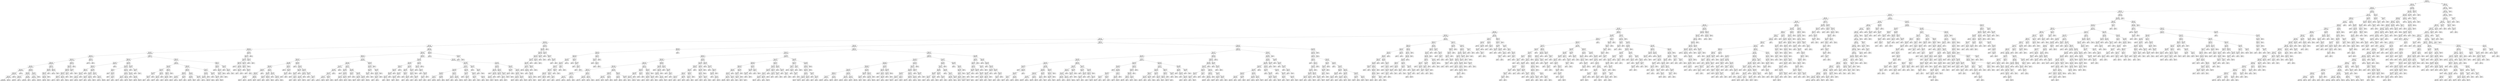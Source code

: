 digraph Tree {
node [shape=box] ;
0 [label="X[1173] <= 0.5\ngini = 0.5\nsamples = 84796\nvalue = [42502, 42294]"] ;
1 [label="X[36] <= 0.5\ngini = 0.485\nsamples = 72295\nvalue = [42364, 29931]"] ;
0 -> 1 [labeldistance=2.5, labelangle=45, headlabel="True"] ;
2 [label="X[1136] <= 0.5\ngini = 0.462\nsamples = 66376\nvalue = [42354, 24022]"] ;
1 -> 2 ;
3 [label="X[20] <= 0.5\ngini = 0.428\nsamples = 61217\nvalue = [42262, 18955]"] ;
2 -> 3 ;
4 [label="X[1130] <= 0.5\ngini = 0.392\nsamples = 57592\nvalue = [42180, 15412]"] ;
3 -> 4 ;
5 [label="X[45] <= 0.5\ngini = 0.355\nsamples = 54162\nvalue = [41682, 12480]"] ;
4 -> 5 ;
6 [label="X[30] <= 0.5\ngini = 0.332\nsamples = 52748\nvalue = [41670, 11078]"] ;
5 -> 6 ;
7 [label="X[221] <= 0.5\ngini = 0.315\nsamples = 51693\nvalue = [41573, 10120]"] ;
6 -> 7 ;
8 [label="X[11] <= 0.5\ngini = 0.305\nsamples = 51121\nvalue = [41505, 9616]"] ;
7 -> 8 ;
9 [label="X[1185] <= 0.5\ngini = 0.296\nsamples = 50499\nvalue = [41397, 9102]"] ;
8 -> 9 ;
10 [label="X[1126] <= 0.5\ngini = 0.287\nsamples = 50003\nvalue = [41321, 8682]"] ;
9 -> 10 ;
11 [label="X[10] <= 0.5\ngini = 0.279\nsamples = 49584\nvalue = [41260, 8324]"] ;
10 -> 11 ;
12 [label="X[1161] <= 0.5\ngini = 0.255\nsamples = 44068\nvalue = [37473, 6595]"] ;
11 -> 12 ;
13 [label="X[9] <= 0.5\ngini = 0.249\nsamples = 43858\nvalue = [37463, 6395]"] ;
12 -> 13 ;
14 [label="X[1167] <= 0.5\ngini = 0.234\nsamples = 42292\nvalue = [36562, 5730]"] ;
13 -> 14 ;
15 [label="X[21] <= 0.5\ngini = 0.229\nsamples = 42114\nvalue = [36556, 5558]"] ;
14 -> 15 ;
16 [label="X[1200] <= 0.5\ngini = 0.219\nsamples = 41349\nvalue = [36179, 5170]"] ;
15 -> 16 ;
17 [label="X[1210] <= 0.5\ngini = 0.214\nsamples = 41204\nvalue = [36178, 5026]"] ;
16 -> 17 ;
18 [label="X[1205] <= 0.5\ngini = 0.209\nsamples = 41042\nvalue = [36168, 4874]"] ;
17 -> 18 ;
19 [label="X[12] <= 0.5\ngini = 0.205\nsamples = 40887\nvalue = [36156, 4731]"] ;
18 -> 19 ;
20 [label="X[1211] <= 0.5\ngini = 0.192\nsamples = 39607\nvalue = [35347, 4260]"] ;
19 -> 20 ;
21 [label="X[1137] <= 0.5\ngini = 0.189\nsamples = 39519\nvalue = [35347, 4172]"] ;
20 -> 21 ;
22 [label="X[1195] <= 0.5\ngini = 0.187\nsamples = 39461\nvalue = [35347, 4114]"] ;
21 -> 22 ;
23 [label="gini = 0.185\nsamples = 39395\nvalue = [35343, 4052]"] ;
22 -> 23 ;
24 [label="gini = 0.114\nsamples = 66\nvalue = [4, 62]"] ;
22 -> 24 ;
25 [label="gini = 0.0\nsamples = 58\nvalue = [0, 58]"] ;
21 -> 25 ;
26 [label="gini = 0.0\nsamples = 88\nvalue = [0, 88]"] ;
20 -> 26 ;
27 [label="X[1003] <= 0.5\ngini = 0.465\nsamples = 1280\nvalue = [809, 471]"] ;
19 -> 27 ;
28 [label="X[1009] <= 0.5\ngini = 0.439\nsamples = 948\nvalue = [640, 308]"] ;
27 -> 28 ;
29 [label="X[1211] <= 0.5\ngini = 0.379\nsamples = 582\nvalue = [434, 148]"] ;
28 -> 29 ;
30 [label="gini = 0.363\nsamples = 570\nvalue = [434, 136]"] ;
29 -> 30 ;
31 [label="gini = 0.0\nsamples = 12\nvalue = [0, 12]"] ;
29 -> 31 ;
32 [label="X[0] <= 2.945\ngini = 0.492\nsamples = 366\nvalue = [206, 160]"] ;
28 -> 32 ;
33 [label="gini = 0.494\nsamples = 359\nvalue = [199, 160]"] ;
32 -> 33 ;
34 [label="gini = 0.0\nsamples = 7\nvalue = [7, 0]"] ;
32 -> 34 ;
35 [label="X[0] <= 2.945\ngini = 0.5\nsamples = 332\nvalue = [169, 163]"] ;
27 -> 35 ;
36 [label="X[0] <= 0.825\ngini = 0.5\nsamples = 326\nvalue = [163, 163]"] ;
35 -> 36 ;
37 [label="gini = 0.478\nsamples = 76\nvalue = [30, 46]"] ;
36 -> 37 ;
38 [label="gini = 0.498\nsamples = 250\nvalue = [133, 117]"] ;
36 -> 38 ;
39 [label="gini = 0.0\nsamples = 6\nvalue = [6, 0]"] ;
35 -> 39 ;
40 [label="X[120] <= 0.5\ngini = 0.143\nsamples = 155\nvalue = [12, 143]"] ;
18 -> 40 ;
41 [label="X[288] <= 0.5\ngini = 0.296\nsamples = 61\nvalue = [11, 50]"] ;
40 -> 41 ;
42 [label="X[305] <= 0.5\ngini = 0.278\nsamples = 60\nvalue = [10, 50]"] ;
41 -> 42 ;
43 [label="X[1074] <= 0.5\ngini = 0.259\nsamples = 59\nvalue = [9, 50]"] ;
42 -> 43 ;
44 [label="gini = 0.238\nsamples = 58\nvalue = [8, 50]"] ;
43 -> 44 ;
45 [label="gini = 0.0\nsamples = 1\nvalue = [1, 0]"] ;
43 -> 45 ;
46 [label="gini = 0.0\nsamples = 1\nvalue = [1, 0]"] ;
42 -> 46 ;
47 [label="gini = 0.0\nsamples = 1\nvalue = [1, 0]"] ;
41 -> 47 ;
48 [label="X[793] <= 0.5\ngini = 0.021\nsamples = 94\nvalue = [1, 93]"] ;
40 -> 48 ;
49 [label="gini = 0.0\nsamples = 93\nvalue = [0, 93]"] ;
48 -> 49 ;
50 [label="gini = 0.0\nsamples = 1\nvalue = [1, 0]"] ;
48 -> 50 ;
51 [label="X[158] <= 0.5\ngini = 0.116\nsamples = 162\nvalue = [10, 152]"] ;
17 -> 51 ;
52 [label="X[1015] <= 0.5\ngini = 0.073\nsamples = 158\nvalue = [6, 152]"] ;
51 -> 52 ;
53 [label="X[1005] <= 0.5\ngini = 0.062\nsamples = 156\nvalue = [5, 151]"] ;
52 -> 53 ;
54 [label="X[1003] <= 0.5\ngini = 0.051\nsamples = 154\nvalue = [4, 150]"] ;
53 -> 54 ;
55 [label="X[1029] <= 0.5\ngini = 0.017\nsamples = 119\nvalue = [1, 118]"] ;
54 -> 55 ;
56 [label="gini = 0.0\nsamples = 113\nvalue = [0, 113]"] ;
55 -> 56 ;
57 [label="gini = 0.278\nsamples = 6\nvalue = [1, 5]"] ;
55 -> 57 ;
58 [label="X[43] <= 0.5\ngini = 0.157\nsamples = 35\nvalue = [3, 32]"] ;
54 -> 58 ;
59 [label="gini = 0.0\nsamples = 1\nvalue = [1, 0]"] ;
58 -> 59 ;
60 [label="gini = 0.111\nsamples = 34\nvalue = [2, 32]"] ;
58 -> 60 ;
61 [label="X[0] <= 1.09\ngini = 0.5\nsamples = 2\nvalue = [1, 1]"] ;
53 -> 61 ;
62 [label="gini = 0.0\nsamples = 1\nvalue = [0, 1]"] ;
61 -> 62 ;
63 [label="gini = 0.0\nsamples = 1\nvalue = [1, 0]"] ;
61 -> 63 ;
64 [label="X[0] <= 0.695\ngini = 0.5\nsamples = 2\nvalue = [1, 1]"] ;
52 -> 64 ;
65 [label="gini = 0.0\nsamples = 1\nvalue = [0, 1]"] ;
64 -> 65 ;
66 [label="gini = 0.0\nsamples = 1\nvalue = [1, 0]"] ;
64 -> 66 ;
67 [label="gini = 0.0\nsamples = 4\nvalue = [4, 0]"] ;
51 -> 67 ;
68 [label="X[600] <= 0.5\ngini = 0.014\nsamples = 145\nvalue = [1, 144]"] ;
16 -> 68 ;
69 [label="gini = 0.0\nsamples = 144\nvalue = [0, 144]"] ;
68 -> 69 ;
70 [label="gini = 0.0\nsamples = 1\nvalue = [1, 0]"] ;
68 -> 70 ;
71 [label="X[1190] <= 0.5\ngini = 0.5\nsamples = 765\nvalue = [377, 388]"] ;
15 -> 71 ;
72 [label="X[1009] <= 0.5\ngini = 0.434\nsamples = 346\nvalue = [110, 236]"] ;
71 -> 72 ;
73 [label="X[0] <= 2.98\ngini = 0.471\nsamples = 226\nvalue = [86, 140]"] ;
72 -> 73 ;
74 [label="X[1003] <= 0.5\ngini = 0.467\nsamples = 223\nvalue = [83, 140]"] ;
73 -> 74 ;
75 [label="X[992] <= 0.5\ngini = 0.49\nsamples = 119\nvalue = [51, 68]"] ;
74 -> 75 ;
76 [label="X[1017] <= 0.5\ngini = 0.487\nsamples = 117\nvalue = [49, 68]"] ;
75 -> 76 ;
77 [label="X[1272] <= 0.5\ngini = 0.49\nsamples = 114\nvalue = [49, 65]"] ;
76 -> 77 ;
78 [label="gini = 0.0\nsamples = 3\nvalue = [0, 3]"] ;
77 -> 78 ;
79 [label="gini = 0.493\nsamples = 111\nvalue = [49, 62]"] ;
77 -> 79 ;
80 [label="gini = 0.0\nsamples = 3\nvalue = [0, 3]"] ;
76 -> 80 ;
81 [label="gini = 0.0\nsamples = 2\nvalue = [2, 0]"] ;
75 -> 81 ;
82 [label="X[0] <= 0.935\ngini = 0.426\nsamples = 104\nvalue = [32, 72]"] ;
74 -> 82 ;
83 [label="X[0] <= 0.36\ngini = 0.302\nsamples = 27\nvalue = [5, 22]"] ;
82 -> 83 ;
84 [label="X[0] <= 0.325\ngini = 0.48\nsamples = 5\nvalue = [3, 2]"] ;
83 -> 84 ;
85 [label="gini = 0.444\nsamples = 3\nvalue = [1, 2]"] ;
84 -> 85 ;
86 [label="gini = 0.0\nsamples = 2\nvalue = [2, 0]"] ;
84 -> 86 ;
87 [label="X[0] <= 0.48\ngini = 0.165\nsamples = 22\nvalue = [2, 20]"] ;
83 -> 87 ;
88 [label="gini = 0.0\nsamples = 9\nvalue = [0, 9]"] ;
87 -> 88 ;
89 [label="gini = 0.26\nsamples = 13\nvalue = [2, 11]"] ;
87 -> 89 ;
90 [label="X[0] <= 1.21\ngini = 0.455\nsamples = 77\nvalue = [27, 50]"] ;
82 -> 90 ;
91 [label="gini = 0.0\nsamples = 5\nvalue = [5, 0]"] ;
90 -> 91 ;
92 [label="X[0] <= 2.015\ngini = 0.424\nsamples = 72\nvalue = [22, 50]"] ;
90 -> 92 ;
93 [label="gini = 0.472\nsamples = 34\nvalue = [13, 21]"] ;
92 -> 93 ;
94 [label="gini = 0.361\nsamples = 38\nvalue = [9, 29]"] ;
92 -> 94 ;
95 [label="gini = 0.0\nsamples = 3\nvalue = [3, 0]"] ;
73 -> 95 ;
96 [label="X[0] <= 2.935\ngini = 0.32\nsamples = 120\nvalue = [24, 96]"] ;
72 -> 96 ;
97 [label="X[0] <= 0.325\ngini = 0.305\nsamples = 117\nvalue = [22, 95]"] ;
96 -> 97 ;
98 [label="X[0] <= 0.2\ngini = 0.5\nsamples = 4\nvalue = [2, 2]"] ;
97 -> 98 ;
99 [label="gini = 0.0\nsamples = 1\nvalue = [0, 1]"] ;
98 -> 99 ;
100 [label="X[0] <= 0.29\ngini = 0.444\nsamples = 3\nvalue = [2, 1]"] ;
98 -> 100 ;
101 [label="gini = 0.0\nsamples = 1\nvalue = [1, 0]"] ;
100 -> 101 ;
102 [label="X[0] <= 0.305\ngini = 0.5\nsamples = 2\nvalue = [1, 1]"] ;
100 -> 102 ;
103 [label="gini = 0.0\nsamples = 1\nvalue = [0, 1]"] ;
102 -> 103 ;
104 [label="gini = 0.0\nsamples = 1\nvalue = [1, 0]"] ;
102 -> 104 ;
105 [label="X[0] <= 1.415\ngini = 0.291\nsamples = 113\nvalue = [20, 93]"] ;
97 -> 105 ;
106 [label="X[0] <= 0.5\ngini = 0.198\nsamples = 45\nvalue = [5, 40]"] ;
105 -> 106 ;
107 [label="X[0] <= 0.46\ngini = 0.32\nsamples = 15\nvalue = [3, 12]"] ;
106 -> 107 ;
108 [label="gini = 0.142\nsamples = 13\nvalue = [1, 12]"] ;
107 -> 108 ;
109 [label="gini = 0.0\nsamples = 2\nvalue = [2, 0]"] ;
107 -> 109 ;
110 [label="X[0] <= 1.31\ngini = 0.124\nsamples = 30\nvalue = [2, 28]"] ;
106 -> 110 ;
111 [label="gini = 0.083\nsamples = 23\nvalue = [1, 22]"] ;
110 -> 111 ;
112 [label="gini = 0.245\nsamples = 7\nvalue = [1, 6]"] ;
110 -> 112 ;
113 [label="X[0] <= 1.425\ngini = 0.344\nsamples = 68\nvalue = [15, 53]"] ;
105 -> 113 ;
114 [label="gini = 0.0\nsamples = 2\nvalue = [2, 0]"] ;
113 -> 114 ;
115 [label="X[0] <= 2.565\ngini = 0.316\nsamples = 66\nvalue = [13, 53]"] ;
113 -> 115 ;
116 [label="gini = 0.282\nsamples = 53\nvalue = [9, 44]"] ;
115 -> 116 ;
117 [label="gini = 0.426\nsamples = 13\nvalue = [4, 9]"] ;
115 -> 117 ;
118 [label="X[0] <= 2.965\ngini = 0.444\nsamples = 3\nvalue = [2, 1]"] ;
96 -> 118 ;
119 [label="gini = 0.0\nsamples = 1\nvalue = [1, 0]"] ;
118 -> 119 ;
120 [label="X[0] <= 2.995\ngini = 0.5\nsamples = 2\nvalue = [1, 1]"] ;
118 -> 120 ;
121 [label="gini = 0.0\nsamples = 1\nvalue = [0, 1]"] ;
120 -> 121 ;
122 [label="gini = 0.0\nsamples = 1\nvalue = [1, 0]"] ;
120 -> 122 ;
123 [label="X[223] <= 0.5\ngini = 0.462\nsamples = 419\nvalue = [267, 152]"] ;
71 -> 123 ;
124 [label="X[0] <= 0.4\ngini = 0.482\nsamples = 368\nvalue = [219, 149]"] ;
123 -> 124 ;
125 [label="X[0] <= 0.205\ngini = 0.494\nsamples = 63\nvalue = [28, 35]"] ;
124 -> 125 ;
126 [label="X[0] <= 0.035\ngini = 0.487\nsamples = 31\nvalue = [18, 13]"] ;
125 -> 126 ;
127 [label="X[0] <= 0.025\ngini = 0.278\nsamples = 6\nvalue = [1, 5]"] ;
126 -> 127 ;
128 [label="X[1003] <= 0.5\ngini = 0.444\nsamples = 3\nvalue = [1, 2]"] ;
127 -> 128 ;
129 [label="gini = 0.5\nsamples = 2\nvalue = [1, 1]"] ;
128 -> 129 ;
130 [label="gini = 0.0\nsamples = 1\nvalue = [0, 1]"] ;
128 -> 130 ;
131 [label="gini = 0.0\nsamples = 3\nvalue = [0, 3]"] ;
127 -> 131 ;
132 [label="X[0] <= 0.16\ngini = 0.435\nsamples = 25\nvalue = [17, 8]"] ;
126 -> 132 ;
133 [label="X[0] <= 0.145\ngini = 0.48\nsamples = 20\nvalue = [12, 8]"] ;
132 -> 133 ;
134 [label="gini = 0.465\nsamples = 19\nvalue = [12, 7]"] ;
133 -> 134 ;
135 [label="gini = 0.0\nsamples = 1\nvalue = [0, 1]"] ;
133 -> 135 ;
136 [label="gini = 0.0\nsamples = 5\nvalue = [5, 0]"] ;
132 -> 136 ;
137 [label="X[991] <= 0.5\ngini = 0.43\nsamples = 32\nvalue = [10, 22]"] ;
125 -> 137 ;
138 [label="X[999] <= 0.5\ngini = 0.412\nsamples = 31\nvalue = [9, 22]"] ;
137 -> 138 ;
139 [label="X[0] <= 0.285\ngini = 0.391\nsamples = 30\nvalue = [8, 22]"] ;
138 -> 139 ;
140 [label="gini = 0.0\nsamples = 4\nvalue = [0, 4]"] ;
139 -> 140 ;
141 [label="gini = 0.426\nsamples = 26\nvalue = [8, 18]"] ;
139 -> 141 ;
142 [label="gini = 0.0\nsamples = 1\nvalue = [1, 0]"] ;
138 -> 142 ;
143 [label="gini = 0.0\nsamples = 1\nvalue = [1, 0]"] ;
137 -> 143 ;
144 [label="X[1003] <= 0.5\ngini = 0.468\nsamples = 305\nvalue = [191, 114]"] ;
124 -> 144 ;
145 [label="X[1009] <= 0.5\ngini = 0.445\nsamples = 230\nvalue = [153, 77]"] ;
144 -> 145 ;
146 [label="X[996] <= 0.5\ngini = 0.386\nsamples = 149\nvalue = [110, 39]"] ;
145 -> 146 ;
147 [label="X[0] <= 0.655\ngini = 0.364\nsamples = 142\nvalue = [108, 34]"] ;
146 -> 147 ;
148 [label="gini = 0.121\nsamples = 31\nvalue = [29, 2]"] ;
147 -> 148 ;
149 [label="gini = 0.41\nsamples = 111\nvalue = [79, 32]"] ;
147 -> 149 ;
150 [label="X[0] <= 2.59\ngini = 0.408\nsamples = 7\nvalue = [2, 5]"] ;
146 -> 150 ;
151 [label="gini = 0.278\nsamples = 6\nvalue = [1, 5]"] ;
150 -> 151 ;
152 [label="gini = 0.0\nsamples = 1\nvalue = [1, 0]"] ;
150 -> 152 ;
153 [label="X[0] <= 1.15\ngini = 0.498\nsamples = 81\nvalue = [43, 38]"] ;
145 -> 153 ;
154 [label="X[0] <= 0.98\ngini = 0.444\nsamples = 39\nvalue = [26, 13]"] ;
153 -> 154 ;
155 [label="gini = 0.469\nsamples = 32\nvalue = [20, 12]"] ;
154 -> 155 ;
156 [label="gini = 0.245\nsamples = 7\nvalue = [6, 1]"] ;
154 -> 156 ;
157 [label="X[0] <= 1.365\ngini = 0.482\nsamples = 42\nvalue = [17, 25]"] ;
153 -> 157 ;
158 [label="gini = 0.0\nsamples = 7\nvalue = [0, 7]"] ;
157 -> 158 ;
159 [label="gini = 0.5\nsamples = 35\nvalue = [17, 18]"] ;
157 -> 159 ;
160 [label="X[0] <= 2.075\ngini = 0.5\nsamples = 75\nvalue = [38, 37]"] ;
144 -> 160 ;
161 [label="X[0] <= 2.015\ngini = 0.495\nsamples = 60\nvalue = [27, 33]"] ;
160 -> 161 ;
162 [label="X[0] <= 1.965\ngini = 0.499\nsamples = 57\nvalue = [27, 30]"] ;
161 -> 162 ;
163 [label="gini = 0.494\nsamples = 54\nvalue = [24, 30]"] ;
162 -> 163 ;
164 [label="gini = 0.0\nsamples = 3\nvalue = [3, 0]"] ;
162 -> 164 ;
165 [label="gini = 0.0\nsamples = 3\nvalue = [0, 3]"] ;
161 -> 165 ;
166 [label="X[0] <= 2.335\ngini = 0.391\nsamples = 15\nvalue = [11, 4]"] ;
160 -> 166 ;
167 [label="gini = 0.0\nsamples = 4\nvalue = [4, 0]"] ;
166 -> 167 ;
168 [label="X[0] <= 2.635\ngini = 0.463\nsamples = 11\nvalue = [7, 4]"] ;
166 -> 168 ;
169 [label="gini = 0.48\nsamples = 5\nvalue = [2, 3]"] ;
168 -> 169 ;
170 [label="gini = 0.278\nsamples = 6\nvalue = [5, 1]"] ;
168 -> 170 ;
171 [label="X[1009] <= 0.5\ngini = 0.111\nsamples = 51\nvalue = [48, 3]"] ;
123 -> 171 ;
172 [label="X[1003] <= 0.5\ngini = 0.045\nsamples = 43\nvalue = [42, 1]"] ;
171 -> 172 ;
173 [label="gini = 0.0\nsamples = 32\nvalue = [32, 0]"] ;
172 -> 173 ;
174 [label="X[0] <= 1.19\ngini = 0.165\nsamples = 11\nvalue = [10, 1]"] ;
172 -> 174 ;
175 [label="X[0] <= 0.985\ngini = 0.32\nsamples = 5\nvalue = [4, 1]"] ;
174 -> 175 ;
176 [label="gini = 0.0\nsamples = 4\nvalue = [4, 0]"] ;
175 -> 176 ;
177 [label="gini = 0.0\nsamples = 1\nvalue = [0, 1]"] ;
175 -> 177 ;
178 [label="gini = 0.0\nsamples = 6\nvalue = [6, 0]"] ;
174 -> 178 ;
179 [label="X[0] <= 0.135\ngini = 0.375\nsamples = 8\nvalue = [6, 2]"] ;
171 -> 179 ;
180 [label="gini = 0.0\nsamples = 1\nvalue = [0, 1]"] ;
179 -> 180 ;
181 [label="X[0] <= 2.11\ngini = 0.245\nsamples = 7\nvalue = [6, 1]"] ;
179 -> 181 ;
182 [label="gini = 0.0\nsamples = 6\nvalue = [6, 0]"] ;
181 -> 182 ;
183 [label="gini = 0.0\nsamples = 1\nvalue = [0, 1]"] ;
181 -> 183 ;
184 [label="X[16] <= 0.5\ngini = 0.065\nsamples = 178\nvalue = [6, 172]"] ;
14 -> 184 ;
185 [label="X[1024] <= 0.5\ngini = 0.034\nsamples = 175\nvalue = [3, 172]"] ;
184 -> 185 ;
186 [label="X[0] <= 2.935\ngini = 0.023\nsamples = 172\nvalue = [2, 170]"] ;
185 -> 186 ;
187 [label="X[1003] <= 0.5\ngini = 0.013\nsamples = 156\nvalue = [1, 155]"] ;
186 -> 187 ;
188 [label="gini = 0.0\nsamples = 121\nvalue = [0, 121]"] ;
187 -> 188 ;
189 [label="X[0] <= 1.65\ngini = 0.056\nsamples = 35\nvalue = [1, 34]"] ;
187 -> 189 ;
190 [label="gini = 0.0\nsamples = 21\nvalue = [0, 21]"] ;
189 -> 190 ;
191 [label="X[0] <= 1.795\ngini = 0.133\nsamples = 14\nvalue = [1, 13]"] ;
189 -> 191 ;
192 [label="gini = 0.5\nsamples = 2\nvalue = [1, 1]"] ;
191 -> 192 ;
193 [label="gini = 0.0\nsamples = 12\nvalue = [0, 12]"] ;
191 -> 193 ;
194 [label="X[0] <= 2.945\ngini = 0.117\nsamples = 16\nvalue = [1, 15]"] ;
186 -> 194 ;
195 [label="X[1009] <= 0.5\ngini = 0.245\nsamples = 7\nvalue = [1, 6]"] ;
194 -> 195 ;
196 [label="gini = 0.0\nsamples = 4\nvalue = [0, 4]"] ;
195 -> 196 ;
197 [label="X[108] <= 0.5\ngini = 0.444\nsamples = 3\nvalue = [1, 2]"] ;
195 -> 197 ;
198 [label="gini = 0.0\nsamples = 1\nvalue = [0, 1]"] ;
197 -> 198 ;
199 [label="gini = 0.5\nsamples = 2\nvalue = [1, 1]"] ;
197 -> 199 ;
200 [label="gini = 0.0\nsamples = 9\nvalue = [0, 9]"] ;
194 -> 200 ;
201 [label="X[108] <= 0.5\ngini = 0.444\nsamples = 3\nvalue = [1, 2]"] ;
185 -> 201 ;
202 [label="gini = 0.0\nsamples = 2\nvalue = [0, 2]"] ;
201 -> 202 ;
203 [label="gini = 0.0\nsamples = 1\nvalue = [1, 0]"] ;
201 -> 203 ;
204 [label="gini = 0.0\nsamples = 3\nvalue = [3, 0]"] ;
184 -> 204 ;
205 [label="X[223] <= 0.5\ngini = 0.489\nsamples = 1566\nvalue = [901, 665]"] ;
13 -> 205 ;
206 [label="X[1009] <= 0.5\ngini = 0.495\nsamples = 1478\nvalue = [814, 664]"] ;
205 -> 206 ;
207 [label="X[1003] <= 0.5\ngini = 0.477\nsamples = 988\nvalue = [601, 387]"] ;
206 -> 207 ;
208 [label="X[1012] <= 0.5\ngini = 0.422\nsamples = 601\nvalue = [419, 182]"] ;
207 -> 208 ;
209 [label="X[0] <= 2.855\ngini = 0.388\nsamples = 536\nvalue = [395, 141]"] ;
208 -> 209 ;
210 [label="X[1007] <= 0.5\ngini = 0.396\nsamples = 515\nvalue = [375, 140]"] ;
209 -> 210 ;
211 [label="X[0] <= 2.825\ngini = 0.379\nsamples = 441\nvalue = [329, 112]"] ;
210 -> 211 ;
212 [label="X[1156] <= 0.5\ngini = 0.376\nsamples = 439\nvalue = [329, 110]"] ;
211 -> 212 ;
213 [label="X[0] <= 0.585\ngini = 0.465\nsamples = 68\nvalue = [43, 25]"] ;
212 -> 213 ;
214 [label="gini = 0.32\nsamples = 10\nvalue = [2, 8]"] ;
213 -> 214 ;
215 [label="gini = 0.414\nsamples = 58\nvalue = [41, 17]"] ;
213 -> 215 ;
216 [label="X[1006] <= 0.5\ngini = 0.353\nsamples = 371\nvalue = [286, 85]"] ;
212 -> 216 ;
217 [label="gini = 0.342\nsamples = 356\nvalue = [278, 78]"] ;
216 -> 217 ;
218 [label="gini = 0.498\nsamples = 15\nvalue = [8, 7]"] ;
216 -> 218 ;
219 [label="gini = 0.0\nsamples = 2\nvalue = [0, 2]"] ;
211 -> 219 ;
220 [label="X[0] <= 1.88\ngini = 0.47\nsamples = 74\nvalue = [46, 28]"] ;
210 -> 220 ;
221 [label="X[0] <= 0.505\ngini = 0.363\nsamples = 42\nvalue = [32, 10]"] ;
220 -> 221 ;
222 [label="X[1190] <= 0.5\ngini = 0.492\nsamples = 16\nvalue = [9, 7]"] ;
221 -> 222 ;
223 [label="gini = 0.48\nsamples = 15\nvalue = [9, 6]"] ;
222 -> 223 ;
224 [label="gini = 0.0\nsamples = 1\nvalue = [0, 1]"] ;
222 -> 224 ;
225 [label="X[1190] <= 0.5\ngini = 0.204\nsamples = 26\nvalue = [23, 3]"] ;
221 -> 225 ;
226 [label="gini = 0.091\nsamples = 21\nvalue = [20, 1]"] ;
225 -> 226 ;
227 [label="gini = 0.48\nsamples = 5\nvalue = [3, 2]"] ;
225 -> 227 ;
228 [label="X[0] <= 1.99\ngini = 0.492\nsamples = 32\nvalue = [14, 18]"] ;
220 -> 228 ;
229 [label="gini = 0.0\nsamples = 2\nvalue = [0, 2]"] ;
228 -> 229 ;
230 [label="X[1155] <= 0.5\ngini = 0.498\nsamples = 30\nvalue = [14, 16]"] ;
228 -> 230 ;
231 [label="gini = 0.49\nsamples = 28\nvalue = [12, 16]"] ;
230 -> 231 ;
232 [label="gini = 0.0\nsamples = 2\nvalue = [2, 0]"] ;
230 -> 232 ;
233 [label="X[1007] <= 0.5\ngini = 0.091\nsamples = 21\nvalue = [20, 1]"] ;
209 -> 233 ;
234 [label="gini = 0.0\nsamples = 15\nvalue = [15, 0]"] ;
233 -> 234 ;
235 [label="X[0] <= 2.915\ngini = 0.278\nsamples = 6\nvalue = [5, 1]"] ;
233 -> 235 ;
236 [label="X[0] <= 2.88\ngini = 0.444\nsamples = 3\nvalue = [2, 1]"] ;
235 -> 236 ;
237 [label="gini = 0.0\nsamples = 2\nvalue = [2, 0]"] ;
236 -> 237 ;
238 [label="gini = 0.0\nsamples = 1\nvalue = [0, 1]"] ;
236 -> 238 ;
239 [label="gini = 0.0\nsamples = 3\nvalue = [3, 0]"] ;
235 -> 239 ;
240 [label="X[1156] <= 0.5\ngini = 0.466\nsamples = 65\nvalue = [24, 41]"] ;
208 -> 240 ;
241 [label="gini = 0.0\nsamples = 10\nvalue = [0, 10]"] ;
240 -> 241 ;
242 [label="X[0] <= 1.215\ngini = 0.492\nsamples = 55\nvalue = [24, 31]"] ;
240 -> 242 ;
243 [label="X[0] <= 1.045\ngini = 0.426\nsamples = 13\nvalue = [9, 4]"] ;
242 -> 243 ;
244 [label="X[0] <= 0.355\ngini = 0.48\nsamples = 10\nvalue = [6, 4]"] ;
243 -> 244 ;
245 [label="gini = 0.0\nsamples = 2\nvalue = [2, 0]"] ;
244 -> 245 ;
246 [label="X[0] <= 0.375\ngini = 0.5\nsamples = 8\nvalue = [4, 4]"] ;
244 -> 246 ;
247 [label="gini = 0.0\nsamples = 1\nvalue = [0, 1]"] ;
246 -> 247 ;
248 [label="gini = 0.49\nsamples = 7\nvalue = [4, 3]"] ;
246 -> 248 ;
249 [label="gini = 0.0\nsamples = 3\nvalue = [3, 0]"] ;
243 -> 249 ;
250 [label="X[0] <= 2.755\ngini = 0.459\nsamples = 42\nvalue = [15, 27]"] ;
242 -> 250 ;
251 [label="X[0] <= 2.64\ngini = 0.432\nsamples = 38\nvalue = [12, 26]"] ;
250 -> 251 ;
252 [label="X[0] <= 1.86\ngini = 0.469\nsamples = 32\nvalue = [12, 20]"] ;
251 -> 252 ;
253 [label="gini = 0.219\nsamples = 8\nvalue = [1, 7]"] ;
252 -> 253 ;
254 [label="gini = 0.497\nsamples = 24\nvalue = [11, 13]"] ;
252 -> 254 ;
255 [label="gini = 0.0\nsamples = 6\nvalue = [0, 6]"] ;
251 -> 255 ;
256 [label="X[0] <= 2.815\ngini = 0.375\nsamples = 4\nvalue = [3, 1]"] ;
250 -> 256 ;
257 [label="gini = 0.0\nsamples = 2\nvalue = [2, 0]"] ;
256 -> 257 ;
258 [label="X[0] <= 2.895\ngini = 0.5\nsamples = 2\nvalue = [1, 1]"] ;
256 -> 258 ;
259 [label="gini = 0.0\nsamples = 1\nvalue = [0, 1]"] ;
258 -> 259 ;
260 [label="gini = 0.0\nsamples = 1\nvalue = [1, 0]"] ;
258 -> 260 ;
261 [label="X[0] <= 2.795\ngini = 0.498\nsamples = 387\nvalue = [182, 205]"] ;
207 -> 261 ;
262 [label="X[0] <= 2.115\ngini = 0.495\nsamples = 365\nvalue = [164, 201]"] ;
261 -> 262 ;
263 [label="X[0] <= 2.055\ngini = 0.5\nsamples = 243\nvalue = [118, 125]"] ;
262 -> 263 ;
264 [label="X[0] <= 2.03\ngini = 0.499\nsamples = 239\nvalue = [114, 125]"] ;
263 -> 264 ;
265 [label="X[0] <= 1.945\ngini = 0.5\nsamples = 234\nvalue = [114, 120]"] ;
264 -> 265 ;
266 [label="X[0] <= 1.8\ngini = 0.499\nsamples = 227\nvalue = [108, 119]"] ;
265 -> 266 ;
267 [label="gini = 0.5\nsamples = 215\nvalue = [105, 110]"] ;
266 -> 267 ;
268 [label="gini = 0.375\nsamples = 12\nvalue = [3, 9]"] ;
266 -> 268 ;
269 [label="X[1156] <= 0.5\ngini = 0.245\nsamples = 7\nvalue = [6, 1]"] ;
265 -> 269 ;
270 [label="gini = 0.444\nsamples = 3\nvalue = [2, 1]"] ;
269 -> 270 ;
271 [label="gini = 0.0\nsamples = 4\nvalue = [4, 0]"] ;
269 -> 271 ;
272 [label="gini = 0.0\nsamples = 5\nvalue = [0, 5]"] ;
264 -> 272 ;
273 [label="gini = 0.0\nsamples = 4\nvalue = [4, 0]"] ;
263 -> 273 ;
274 [label="X[0] <= 2.565\ngini = 0.47\nsamples = 122\nvalue = [46, 76]"] ;
262 -> 274 ;
275 [label="X[0] <= 2.305\ngini = 0.384\nsamples = 54\nvalue = [14, 40]"] ;
274 -> 275 ;
276 [label="gini = 0.0\nsamples = 5\nvalue = [0, 5]"] ;
275 -> 276 ;
277 [label="X[0] <= 2.535\ngini = 0.408\nsamples = 49\nvalue = [14, 35]"] ;
275 -> 277 ;
278 [label="X[0] <= 2.425\ngini = 0.451\nsamples = 35\nvalue = [12, 23]"] ;
277 -> 278 ;
279 [label="gini = 0.355\nsamples = 13\nvalue = [3, 10]"] ;
278 -> 279 ;
280 [label="gini = 0.483\nsamples = 22\nvalue = [9, 13]"] ;
278 -> 280 ;
281 [label="X[0] <= 2.555\ngini = 0.245\nsamples = 14\nvalue = [2, 12]"] ;
277 -> 281 ;
282 [label="gini = 0.298\nsamples = 11\nvalue = [2, 9]"] ;
281 -> 282 ;
283 [label="gini = 0.0\nsamples = 3\nvalue = [0, 3]"] ;
281 -> 283 ;
284 [label="X[0] <= 2.585\ngini = 0.498\nsamples = 68\nvalue = [32, 36]"] ;
274 -> 284 ;
285 [label="X[0] <= 2.575\ngini = 0.278\nsamples = 6\nvalue = [5, 1]"] ;
284 -> 285 ;
286 [label="gini = 0.444\nsamples = 3\nvalue = [2, 1]"] ;
285 -> 286 ;
287 [label="gini = 0.0\nsamples = 3\nvalue = [3, 0]"] ;
285 -> 287 ;
288 [label="X[0] <= 2.665\ngini = 0.492\nsamples = 62\nvalue = [27, 35]"] ;
284 -> 288 ;
289 [label="X[0] <= 2.645\ngini = 0.463\nsamples = 22\nvalue = [8, 14]"] ;
288 -> 289 ;
290 [label="gini = 0.497\nsamples = 13\nvalue = [6, 7]"] ;
289 -> 290 ;
291 [label="gini = 0.346\nsamples = 9\nvalue = [2, 7]"] ;
289 -> 291 ;
292 [label="X[0] <= 2.685\ngini = 0.499\nsamples = 40\nvalue = [19, 21]"] ;
288 -> 292 ;
293 [label="gini = 0.375\nsamples = 4\nvalue = [3, 1]"] ;
292 -> 293 ;
294 [label="gini = 0.494\nsamples = 36\nvalue = [16, 20]"] ;
292 -> 294 ;
295 [label="X[1155] <= 0.5\ngini = 0.298\nsamples = 22\nvalue = [18, 4]"] ;
261 -> 295 ;
296 [label="X[0] <= 2.905\ngini = 0.245\nsamples = 21\nvalue = [18, 3]"] ;
295 -> 296 ;
297 [label="X[0] <= 2.835\ngini = 0.124\nsamples = 15\nvalue = [14, 1]"] ;
296 -> 297 ;
298 [label="X[0] <= 2.815\ngini = 0.245\nsamples = 7\nvalue = [6, 1]"] ;
297 -> 298 ;
299 [label="gini = 0.0\nsamples = 6\nvalue = [6, 0]"] ;
298 -> 299 ;
300 [label="gini = 0.0\nsamples = 1\nvalue = [0, 1]"] ;
298 -> 300 ;
301 [label="gini = 0.0\nsamples = 8\nvalue = [8, 0]"] ;
297 -> 301 ;
302 [label="X[0] <= 2.945\ngini = 0.444\nsamples = 6\nvalue = [4, 2]"] ;
296 -> 302 ;
303 [label="X[0] <= 2.93\ngini = 0.48\nsamples = 5\nvalue = [3, 2]"] ;
302 -> 303 ;
304 [label="X[0] <= 2.915\ngini = 0.375\nsamples = 4\nvalue = [3, 1]"] ;
303 -> 304 ;
305 [label="gini = 0.5\nsamples = 2\nvalue = [1, 1]"] ;
304 -> 305 ;
306 [label="gini = 0.0\nsamples = 2\nvalue = [2, 0]"] ;
304 -> 306 ;
307 [label="gini = 0.0\nsamples = 1\nvalue = [0, 1]"] ;
303 -> 307 ;
308 [label="gini = 0.0\nsamples = 1\nvalue = [1, 0]"] ;
302 -> 308 ;
309 [label="gini = 0.0\nsamples = 1\nvalue = [0, 1]"] ;
295 -> 309 ;
310 [label="X[1156] <= 0.5\ngini = 0.491\nsamples = 490\nvalue = [213, 277]"] ;
206 -> 310 ;
311 [label="X[0] <= 1.435\ngini = 0.358\nsamples = 90\nvalue = [21, 69]"] ;
310 -> 311 ;
312 [label="X[0] <= 0.66\ngini = 0.461\nsamples = 50\nvalue = [18, 32]"] ;
311 -> 312 ;
313 [label="X[1155] <= 0.5\ngini = 0.34\nsamples = 23\nvalue = [5, 18]"] ;
312 -> 313 ;
314 [label="X[0] <= 0.615\ngini = 0.473\nsamples = 13\nvalue = [5, 8]"] ;
313 -> 314 ;
315 [label="X[0] <= 0.58\ngini = 0.496\nsamples = 11\nvalue = [5, 6]"] ;
314 -> 315 ;
316 [label="X[0] <= 0.09\ngini = 0.48\nsamples = 10\nvalue = [4, 6]"] ;
315 -> 316 ;
317 [label="gini = 0.0\nsamples = 1\nvalue = [0, 1]"] ;
316 -> 317 ;
318 [label="gini = 0.494\nsamples = 9\nvalue = [4, 5]"] ;
316 -> 318 ;
319 [label="gini = 0.0\nsamples = 1\nvalue = [1, 0]"] ;
315 -> 319 ;
320 [label="gini = 0.0\nsamples = 2\nvalue = [0, 2]"] ;
314 -> 320 ;
321 [label="gini = 0.0\nsamples = 10\nvalue = [0, 10]"] ;
313 -> 321 ;
322 [label="X[0] <= 1.355\ngini = 0.499\nsamples = 27\nvalue = [13, 14]"] ;
312 -> 322 ;
323 [label="X[0] <= 0.85\ngini = 0.495\nsamples = 20\nvalue = [11, 9]"] ;
322 -> 323 ;
324 [label="X[0] <= 0.77\ngini = 0.486\nsamples = 12\nvalue = [5, 7]"] ;
323 -> 324 ;
325 [label="X[0] <= 0.705\ngini = 0.494\nsamples = 9\nvalue = [5, 4]"] ;
324 -> 325 ;
326 [label="gini = 0.375\nsamples = 4\nvalue = [3, 1]"] ;
325 -> 326 ;
327 [label="gini = 0.48\nsamples = 5\nvalue = [2, 3]"] ;
325 -> 327 ;
328 [label="gini = 0.0\nsamples = 3\nvalue = [0, 3]"] ;
324 -> 328 ;
329 [label="X[1190] <= 0.5\ngini = 0.375\nsamples = 8\nvalue = [6, 2]"] ;
323 -> 329 ;
330 [label="gini = 0.0\nsamples = 5\nvalue = [5, 0]"] ;
329 -> 330 ;
331 [label="X[0] <= 0.99\ngini = 0.444\nsamples = 3\nvalue = [1, 2]"] ;
329 -> 331 ;
332 [label="gini = 0.0\nsamples = 1\nvalue = [1, 0]"] ;
331 -> 332 ;
333 [label="gini = 0.0\nsamples = 2\nvalue = [0, 2]"] ;
331 -> 333 ;
334 [label="X[0] <= 1.415\ngini = 0.408\nsamples = 7\nvalue = [2, 5]"] ;
322 -> 334 ;
335 [label="X[0] <= 1.38\ngini = 0.278\nsamples = 6\nvalue = [1, 5]"] ;
334 -> 335 ;
336 [label="gini = 0.0\nsamples = 3\nvalue = [0, 3]"] ;
335 -> 336 ;
337 [label="X[0] <= 1.395\ngini = 0.444\nsamples = 3\nvalue = [1, 2]"] ;
335 -> 337 ;
338 [label="gini = 0.0\nsamples = 1\nvalue = [1, 0]"] ;
337 -> 338 ;
339 [label="gini = 0.0\nsamples = 2\nvalue = [0, 2]"] ;
337 -> 339 ;
340 [label="gini = 0.0\nsamples = 1\nvalue = [1, 0]"] ;
334 -> 340 ;
341 [label="X[0] <= 2.08\ngini = 0.139\nsamples = 40\nvalue = [3, 37]"] ;
311 -> 341 ;
342 [label="X[0] <= 1.815\ngini = 0.219\nsamples = 24\nvalue = [3, 21]"] ;
341 -> 342 ;
343 [label="gini = 0.0\nsamples = 14\nvalue = [0, 14]"] ;
342 -> 343 ;
344 [label="X[0] <= 1.88\ngini = 0.42\nsamples = 10\nvalue = [3, 7]"] ;
342 -> 344 ;
345 [label="gini = 0.0\nsamples = 1\nvalue = [1, 0]"] ;
344 -> 345 ;
346 [label="X[0] <= 2.06\ngini = 0.346\nsamples = 9\nvalue = [2, 7]"] ;
344 -> 346 ;
347 [label="X[0] <= 1.915\ngini = 0.245\nsamples = 7\nvalue = [1, 6]"] ;
346 -> 347 ;
348 [label="gini = 0.444\nsamples = 3\nvalue = [1, 2]"] ;
347 -> 348 ;
349 [label="gini = 0.0\nsamples = 4\nvalue = [0, 4]"] ;
347 -> 349 ;
350 [label="gini = 0.5\nsamples = 2\nvalue = [1, 1]"] ;
346 -> 350 ;
351 [label="gini = 0.0\nsamples = 16\nvalue = [0, 16]"] ;
341 -> 351 ;
352 [label="X[0] <= 2.14\ngini = 0.499\nsamples = 400\nvalue = [192, 208]"] ;
310 -> 352 ;
353 [label="X[0] <= 1.945\ngini = 0.498\nsamples = 216\nvalue = [114, 102]"] ;
352 -> 353 ;
354 [label="X[0] <= 1.535\ngini = 0.5\nsamples = 203\nvalue = [102, 101]"] ;
353 -> 354 ;
355 [label="X[0] <= 0.635\ngini = 0.499\nsamples = 179\nvalue = [94, 85]"] ;
354 -> 355 ;
356 [label="X[0] <= 0.465\ngini = 0.491\nsamples = 88\nvalue = [38, 50]"] ;
355 -> 356 ;
357 [label="X[0] <= 0.025\ngini = 0.5\nsamples = 63\nvalue = [32, 31]"] ;
356 -> 357 ;
358 [label="gini = 0.0\nsamples = 3\nvalue = [0, 3]"] ;
357 -> 358 ;
359 [label="gini = 0.498\nsamples = 60\nvalue = [32, 28]"] ;
357 -> 359 ;
360 [label="X[0] <= 0.595\ngini = 0.365\nsamples = 25\nvalue = [6, 19]"] ;
356 -> 360 ;
361 [label="gini = 0.42\nsamples = 20\nvalue = [6, 14]"] ;
360 -> 361 ;
362 [label="gini = 0.0\nsamples = 5\nvalue = [0, 5]"] ;
360 -> 362 ;
363 [label="X[0] <= 0.765\ngini = 0.473\nsamples = 91\nvalue = [56, 35]"] ;
355 -> 363 ;
364 [label="X[0] <= 0.725\ngini = 0.32\nsamples = 15\nvalue = [12, 3]"] ;
363 -> 364 ;
365 [label="gini = 0.397\nsamples = 11\nvalue = [8, 3]"] ;
364 -> 365 ;
366 [label="gini = 0.0\nsamples = 4\nvalue = [4, 0]"] ;
364 -> 366 ;
367 [label="X[0] <= 0.785\ngini = 0.488\nsamples = 76\nvalue = [44, 32]"] ;
363 -> 367 ;
368 [label="gini = 0.0\nsamples = 3\nvalue = [0, 3]"] ;
367 -> 368 ;
369 [label="gini = 0.479\nsamples = 73\nvalue = [44, 29]"] ;
367 -> 369 ;
370 [label="X[0] <= 1.595\ngini = 0.444\nsamples = 24\nvalue = [8, 16]"] ;
354 -> 370 ;
371 [label="X[0] <= 1.555\ngini = 0.245\nsamples = 7\nvalue = [1, 6]"] ;
370 -> 371 ;
372 [label="gini = 0.0\nsamples = 2\nvalue = [0, 2]"] ;
371 -> 372 ;
373 [label="X[0] <= 1.565\ngini = 0.32\nsamples = 5\nvalue = [1, 4]"] ;
371 -> 373 ;
374 [label="gini = 0.444\nsamples = 3\nvalue = [1, 2]"] ;
373 -> 374 ;
375 [label="gini = 0.0\nsamples = 2\nvalue = [0, 2]"] ;
373 -> 375 ;
376 [label="X[0] <= 1.68\ngini = 0.484\nsamples = 17\nvalue = [7, 10]"] ;
370 -> 376 ;
377 [label="X[0] <= 1.635\ngini = 0.375\nsamples = 4\nvalue = [3, 1]"] ;
376 -> 377 ;
378 [label="gini = 0.5\nsamples = 2\nvalue = [1, 1]"] ;
377 -> 378 ;
379 [label="gini = 0.0\nsamples = 2\nvalue = [2, 0]"] ;
377 -> 379 ;
380 [label="X[0] <= 1.81\ngini = 0.426\nsamples = 13\nvalue = [4, 9]"] ;
376 -> 380 ;
381 [label="gini = 0.0\nsamples = 5\nvalue = [0, 5]"] ;
380 -> 381 ;
382 [label="gini = 0.5\nsamples = 8\nvalue = [4, 4]"] ;
380 -> 382 ;
383 [label="X[0] <= 2.025\ngini = 0.142\nsamples = 13\nvalue = [12, 1]"] ;
353 -> 383 ;
384 [label="gini = 0.0\nsamples = 6\nvalue = [6, 0]"] ;
383 -> 384 ;
385 [label="X[0] <= 2.04\ngini = 0.245\nsamples = 7\nvalue = [6, 1]"] ;
383 -> 385 ;
386 [label="gini = 0.5\nsamples = 2\nvalue = [1, 1]"] ;
385 -> 386 ;
387 [label="gini = 0.0\nsamples = 5\nvalue = [5, 0]"] ;
385 -> 387 ;
388 [label="X[0] <= 2.735\ngini = 0.488\nsamples = 184\nvalue = [78, 106]"] ;
352 -> 388 ;
389 [label="X[0] <= 2.665\ngini = 0.472\nsamples = 136\nvalue = [52, 84]"] ;
388 -> 389 ;
390 [label="X[0] <= 2.22\ngini = 0.486\nsamples = 113\nvalue = [47, 66]"] ;
389 -> 390 ;
391 [label="gini = 0.0\nsamples = 4\nvalue = [0, 4]"] ;
390 -> 391 ;
392 [label="X[0] <= 2.655\ngini = 0.491\nsamples = 109\nvalue = [47, 62]"] ;
390 -> 392 ;
393 [label="X[0] <= 2.305\ngini = 0.487\nsamples = 107\nvalue = [45, 62]"] ;
392 -> 393 ;
394 [label="gini = 0.375\nsamples = 4\nvalue = [3, 1]"] ;
393 -> 394 ;
395 [label="gini = 0.483\nsamples = 103\nvalue = [42, 61]"] ;
393 -> 395 ;
396 [label="gini = 0.0\nsamples = 2\nvalue = [2, 0]"] ;
392 -> 396 ;
397 [label="X[0] <= 2.715\ngini = 0.34\nsamples = 23\nvalue = [5, 18]"] ;
389 -> 397 ;
398 [label="X[0] <= 2.675\ngini = 0.219\nsamples = 16\nvalue = [2, 14]"] ;
397 -> 398 ;
399 [label="gini = 0.32\nsamples = 5\nvalue = [1, 4]"] ;
398 -> 399 ;
400 [label="X[0] <= 2.7\ngini = 0.165\nsamples = 11\nvalue = [1, 10]"] ;
398 -> 400 ;
401 [label="gini = 0.0\nsamples = 6\nvalue = [0, 6]"] ;
400 -> 401 ;
402 [label="gini = 0.32\nsamples = 5\nvalue = [1, 4]"] ;
400 -> 402 ;
403 [label="X[0] <= 2.725\ngini = 0.49\nsamples = 7\nvalue = [3, 4]"] ;
397 -> 403 ;
404 [label="gini = 0.48\nsamples = 5\nvalue = [3, 2]"] ;
403 -> 404 ;
405 [label="gini = 0.0\nsamples = 2\nvalue = [0, 2]"] ;
403 -> 405 ;
406 [label="X[0] <= 2.755\ngini = 0.497\nsamples = 48\nvalue = [26, 22]"] ;
388 -> 406 ;
407 [label="X[0] <= 2.745\ngini = 0.346\nsamples = 9\nvalue = [7, 2]"] ;
406 -> 407 ;
408 [label="gini = 0.444\nsamples = 6\nvalue = [4, 2]"] ;
407 -> 408 ;
409 [label="gini = 0.0\nsamples = 3\nvalue = [3, 0]"] ;
407 -> 409 ;
410 [label="X[0] <= 2.935\ngini = 0.5\nsamples = 39\nvalue = [19, 20]"] ;
406 -> 410 ;
411 [label="X[0] <= 2.815\ngini = 0.497\nsamples = 37\nvalue = [17, 20]"] ;
410 -> 411 ;
412 [label="X[0] <= 2.775\ngini = 0.499\nsamples = 25\nvalue = [13, 12]"] ;
411 -> 412 ;
413 [label="gini = 0.48\nsamples = 10\nvalue = [4, 6]"] ;
412 -> 413 ;
414 [label="gini = 0.48\nsamples = 15\nvalue = [9, 6]"] ;
412 -> 414 ;
415 [label="X[0] <= 2.845\ngini = 0.444\nsamples = 12\nvalue = [4, 8]"] ;
411 -> 415 ;
416 [label="gini = 0.0\nsamples = 3\nvalue = [0, 3]"] ;
415 -> 416 ;
417 [label="gini = 0.494\nsamples = 9\nvalue = [4, 5]"] ;
415 -> 417 ;
418 [label="gini = 0.0\nsamples = 2\nvalue = [2, 0]"] ;
410 -> 418 ;
419 [label="X[996] <= 0.5\ngini = 0.022\nsamples = 88\nvalue = [87, 1]"] ;
205 -> 419 ;
420 [label="gini = 0.0\nsamples = 83\nvalue = [83, 0]"] ;
419 -> 420 ;
421 [label="X[1156] <= 0.5\ngini = 0.32\nsamples = 5\nvalue = [4, 1]"] ;
419 -> 421 ;
422 [label="gini = 0.0\nsamples = 1\nvalue = [0, 1]"] ;
421 -> 422 ;
423 [label="gini = 0.0\nsamples = 4\nvalue = [4, 0]"] ;
421 -> 423 ;
424 [label="X[1021] <= 0.5\ngini = 0.091\nsamples = 210\nvalue = [10, 200]"] ;
12 -> 424 ;
425 [label="X[0] <= 2.825\ngini = 0.082\nsamples = 209\nvalue = [9, 200]"] ;
424 -> 425 ;
426 [label="X[1010] <= 0.5\ngini = 0.058\nsamples = 199\nvalue = [6, 193]"] ;
425 -> 426 ;
427 [label="X[1015] <= 0.5\ngini = 0.05\nsamples = 195\nvalue = [5, 190]"] ;
426 -> 427 ;
428 [label="X[0] <= 1.635\ngini = 0.041\nsamples = 191\nvalue = [4, 187]"] ;
427 -> 428 ;
429 [label="X[0] <= 1.625\ngini = 0.064\nsamples = 120\nvalue = [4, 116]"] ;
428 -> 429 ;
430 [label="X[0] <= 0.975\ngini = 0.05\nsamples = 117\nvalue = [3, 114]"] ;
429 -> 430 ;
431 [label="gini = 0.0\nsamples = 59\nvalue = [0, 59]"] ;
430 -> 431 ;
432 [label="X[0] <= 1.0\ngini = 0.098\nsamples = 58\nvalue = [3, 55]"] ;
430 -> 432 ;
433 [label="gini = 0.0\nsamples = 1\nvalue = [1, 0]"] ;
432 -> 433 ;
434 [label="X[0] <= 1.465\ngini = 0.068\nsamples = 57\nvalue = [2, 55]"] ;
432 -> 434 ;
435 [label="X[0] <= 1.455\ngini = 0.111\nsamples = 34\nvalue = [2, 32]"] ;
434 -> 435 ;
436 [label="gini = 0.061\nsamples = 32\nvalue = [1, 31]"] ;
435 -> 436 ;
437 [label="gini = 0.5\nsamples = 2\nvalue = [1, 1]"] ;
435 -> 437 ;
438 [label="gini = 0.0\nsamples = 23\nvalue = [0, 23]"] ;
434 -> 438 ;
439 [label="X[1003] <= 0.5\ngini = 0.444\nsamples = 3\nvalue = [1, 2]"] ;
429 -> 439 ;
440 [label="gini = 0.0\nsamples = 1\nvalue = [1, 0]"] ;
439 -> 440 ;
441 [label="gini = 0.0\nsamples = 2\nvalue = [0, 2]"] ;
439 -> 441 ;
442 [label="gini = 0.0\nsamples = 71\nvalue = [0, 71]"] ;
428 -> 442 ;
443 [label="X[0] <= 2.115\ngini = 0.375\nsamples = 4\nvalue = [1, 3]"] ;
427 -> 443 ;
444 [label="gini = 0.0\nsamples = 3\nvalue = [0, 3]"] ;
443 -> 444 ;
445 [label="gini = 0.0\nsamples = 1\nvalue = [1, 0]"] ;
443 -> 445 ;
446 [label="X[0] <= 2.345\ngini = 0.375\nsamples = 4\nvalue = [1, 3]"] ;
426 -> 446 ;
447 [label="gini = 0.0\nsamples = 3\nvalue = [0, 3]"] ;
446 -> 447 ;
448 [label="gini = 0.0\nsamples = 1\nvalue = [1, 0]"] ;
446 -> 448 ;
449 [label="X[0] <= 2.835\ngini = 0.42\nsamples = 10\nvalue = [3, 7]"] ;
425 -> 449 ;
450 [label="gini = 0.0\nsamples = 2\nvalue = [2, 0]"] ;
449 -> 450 ;
451 [label="X[1009] <= 0.5\ngini = 0.219\nsamples = 8\nvalue = [1, 7]"] ;
449 -> 451 ;
452 [label="gini = 0.0\nsamples = 5\nvalue = [0, 5]"] ;
451 -> 452 ;
453 [label="X[0] <= 2.905\ngini = 0.444\nsamples = 3\nvalue = [1, 2]"] ;
451 -> 453 ;
454 [label="gini = 0.5\nsamples = 2\nvalue = [1, 1]"] ;
453 -> 454 ;
455 [label="gini = 0.0\nsamples = 1\nvalue = [0, 1]"] ;
453 -> 455 ;
456 [label="gini = 0.0\nsamples = 1\nvalue = [1, 0]"] ;
424 -> 456 ;
457 [label="X[1009] <= 0.5\ngini = 0.43\nsamples = 5516\nvalue = [3787, 1729]"] ;
11 -> 457 ;
458 [label="X[222] <= 0.5\ngini = 0.392\nsamples = 3894\nvalue = [2852, 1042]"] ;
457 -> 458 ;
459 [label="X[993] <= 0.5\ngini = 0.068\nsamples = 257\nvalue = [248, 9]"] ;
458 -> 459 ;
460 [label="X[1015] <= 0.5\ngini = 0.061\nsamples = 256\nvalue = [248, 8]"] ;
459 -> 460 ;
461 [label="X[1254] <= 0.5\ngini = 0.048\nsamples = 244\nvalue = [238, 6]"] ;
460 -> 461 ;
462 [label="X[0] <= 1.885\ngini = 0.041\nsamples = 238\nvalue = [233, 5]"] ;
461 -> 462 ;
463 [label="X[0] <= 1.875\ngini = 0.081\nsamples = 118\nvalue = [113, 5]"] ;
462 -> 463 ;
464 [label="X[1010] <= 0.5\ngini = 0.067\nsamples = 116\nvalue = [112, 4]"] ;
463 -> 464 ;
465 [label="X[1012] <= 0.5\ngini = 0.052\nsamples = 113\nvalue = [110, 3]"] ;
464 -> 465 ;
466 [label="X[0] <= 1.23\ngini = 0.036\nsamples = 108\nvalue = [106, 2]"] ;
465 -> 466 ;
467 [label="gini = 0.0\nsamples = 79\nvalue = [79, 0]"] ;
466 -> 467 ;
468 [label="X[999] <= 0.5\ngini = 0.128\nsamples = 29\nvalue = [27, 2]"] ;
466 -> 468 ;
469 [label="gini = 0.071\nsamples = 27\nvalue = [26, 1]"] ;
468 -> 469 ;
470 [label="gini = 0.5\nsamples = 2\nvalue = [1, 1]"] ;
468 -> 470 ;
471 [label="X[1181] <= 0.5\ngini = 0.32\nsamples = 5\nvalue = [4, 1]"] ;
465 -> 471 ;
472 [label="gini = 0.0\nsamples = 3\nvalue = [3, 0]"] ;
471 -> 472 ;
473 [label="X[0] <= 0.61\ngini = 0.5\nsamples = 2\nvalue = [1, 1]"] ;
471 -> 473 ;
474 [label="gini = 0.0\nsamples = 1\nvalue = [1, 0]"] ;
473 -> 474 ;
475 [label="gini = 0.0\nsamples = 1\nvalue = [0, 1]"] ;
473 -> 475 ;
476 [label="X[1253] <= 0.5\ngini = 0.444\nsamples = 3\nvalue = [2, 1]"] ;
464 -> 476 ;
477 [label="gini = 0.0\nsamples = 2\nvalue = [2, 0]"] ;
476 -> 477 ;
478 [label="gini = 0.0\nsamples = 1\nvalue = [0, 1]"] ;
476 -> 478 ;
479 [label="X[1253] <= 0.5\ngini = 0.5\nsamples = 2\nvalue = [1, 1]"] ;
463 -> 479 ;
480 [label="gini = 0.0\nsamples = 1\nvalue = [1, 0]"] ;
479 -> 480 ;
481 [label="gini = 0.0\nsamples = 1\nvalue = [0, 1]"] ;
479 -> 481 ;
482 [label="gini = 0.0\nsamples = 120\nvalue = [120, 0]"] ;
462 -> 482 ;
483 [label="X[1003] <= 0.5\ngini = 0.278\nsamples = 6\nvalue = [5, 1]"] ;
461 -> 483 ;
484 [label="gini = 0.0\nsamples = 3\nvalue = [3, 0]"] ;
483 -> 484 ;
485 [label="X[0] <= 2.265\ngini = 0.444\nsamples = 3\nvalue = [2, 1]"] ;
483 -> 485 ;
486 [label="gini = 0.0\nsamples = 1\nvalue = [1, 0]"] ;
485 -> 486 ;
487 [label="X[0] <= 2.64\ngini = 0.5\nsamples = 2\nvalue = [1, 1]"] ;
485 -> 487 ;
488 [label="gini = 0.0\nsamples = 1\nvalue = [0, 1]"] ;
487 -> 488 ;
489 [label="gini = 0.0\nsamples = 1\nvalue = [1, 0]"] ;
487 -> 489 ;
490 [label="X[0] <= 2.87\ngini = 0.278\nsamples = 12\nvalue = [10, 2]"] ;
460 -> 490 ;
491 [label="X[1181] <= 0.5\ngini = 0.165\nsamples = 11\nvalue = [10, 1]"] ;
490 -> 491 ;
492 [label="gini = 0.0\nsamples = 8\nvalue = [8, 0]"] ;
491 -> 492 ;
493 [label="X[0] <= 2.1\ngini = 0.444\nsamples = 3\nvalue = [2, 1]"] ;
491 -> 493 ;
494 [label="gini = 0.0\nsamples = 2\nvalue = [2, 0]"] ;
493 -> 494 ;
495 [label="gini = 0.0\nsamples = 1\nvalue = [0, 1]"] ;
493 -> 495 ;
496 [label="gini = 0.0\nsamples = 1\nvalue = [0, 1]"] ;
490 -> 496 ;
497 [label="gini = 0.0\nsamples = 1\nvalue = [0, 1]"] ;
459 -> 497 ;
498 [label="X[1003] <= 0.5\ngini = 0.407\nsamples = 3637\nvalue = [2604, 1033]"] ;
458 -> 498 ;
499 [label="X[1012] <= 0.5\ngini = 0.371\nsamples = 2406\nvalue = [1815, 591]"] ;
498 -> 499 ;
500 [label="X[1006] <= 0.5\ngini = 0.342\nsamples = 2131\nvalue = [1664, 467]"] ;
499 -> 500 ;
501 [label="X[1004] <= 0.5\ngini = 0.328\nsamples = 2027\nvalue = [1608, 419]"] ;
500 -> 501 ;
502 [label="X[1015] <= 0.5\ngini = 0.316\nsamples = 1947\nvalue = [1564, 383]"] ;
501 -> 502 ;
503 [label="X[1007] <= 0.5\ngini = 0.298\nsamples = 1809\nvalue = [1479, 330]"] ;
502 -> 503 ;
504 [label="X[1008] <= 0.5\ngini = 0.274\nsamples = 1567\nvalue = [1310, 257]"] ;
503 -> 504 ;
505 [label="X[0] <= 2.605\ngini = 0.241\nsamples = 1327\nvalue = [1141, 186]"] ;
504 -> 505 ;
506 [label="X[0] <= 2.295\ngini = 0.27\nsamples = 1009\nvalue = [847, 162]"] ;
505 -> 506 ;
507 [label="gini = 0.245\nsamples = 839\nvalue = [719, 120]"] ;
506 -> 507 ;
508 [label="gini = 0.372\nsamples = 170\nvalue = [128, 42]"] ;
506 -> 508 ;
509 [label="X[1037] <= 0.5\ngini = 0.14\nsamples = 318\nvalue = [294, 24]"] ;
505 -> 509 ;
510 [label="gini = 0.135\nsamples = 317\nvalue = [294, 23]"] ;
509 -> 510 ;
511 [label="gini = 0.0\nsamples = 1\nvalue = [0, 1]"] ;
509 -> 511 ;
512 [label="X[1186] <= 0.5\ngini = 0.417\nsamples = 240\nvalue = [169, 71]"] ;
504 -> 512 ;
513 [label="X[1174] <= 0.5\ngini = 0.382\nsamples = 214\nvalue = [159, 55]"] ;
512 -> 513 ;
514 [label="gini = 0.355\nsamples = 191\nvalue = [147, 44]"] ;
513 -> 514 ;
515 [label="gini = 0.499\nsamples = 23\nvalue = [12, 11]"] ;
513 -> 515 ;
516 [label="X[0] <= 2.73\ngini = 0.473\nsamples = 26\nvalue = [10, 16]"] ;
512 -> 516 ;
517 [label="gini = 0.444\nsamples = 24\nvalue = [8, 16]"] ;
516 -> 517 ;
518 [label="gini = 0.0\nsamples = 2\nvalue = [2, 0]"] ;
516 -> 518 ;
519 [label="X[0] <= 2.615\ngini = 0.421\nsamples = 242\nvalue = [169, 73]"] ;
503 -> 519 ;
520 [label="X[1186] <= 0.5\ngini = 0.463\nsamples = 179\nvalue = [114, 65]"] ;
519 -> 520 ;
521 [label="X[0] <= 2.535\ngini = 0.447\nsamples = 166\nvalue = [110, 56]"] ;
520 -> 521 ;
522 [label="gini = 0.434\nsamples = 160\nvalue = [109, 51]"] ;
521 -> 522 ;
523 [label="gini = 0.278\nsamples = 6\nvalue = [1, 5]"] ;
521 -> 523 ;
524 [label="X[0] <= 2.27\ngini = 0.426\nsamples = 13\nvalue = [4, 9]"] ;
520 -> 524 ;
525 [label="gini = 0.298\nsamples = 11\nvalue = [2, 9]"] ;
524 -> 525 ;
526 [label="gini = 0.0\nsamples = 2\nvalue = [2, 0]"] ;
524 -> 526 ;
527 [label="X[1281] <= 0.5\ngini = 0.222\nsamples = 63\nvalue = [55, 8]"] ;
519 -> 527 ;
528 [label="X[0] <= 2.855\ngini = 0.18\nsamples = 60\nvalue = [54, 6]"] ;
527 -> 528 ;
529 [label="gini = 0.053\nsamples = 37\nvalue = [36, 1]"] ;
528 -> 529 ;
530 [label="gini = 0.34\nsamples = 23\nvalue = [18, 5]"] ;
528 -> 530 ;
531 [label="X[0] <= 2.935\ngini = 0.444\nsamples = 3\nvalue = [1, 2]"] ;
527 -> 531 ;
532 [label="gini = 0.0\nsamples = 2\nvalue = [0, 2]"] ;
531 -> 532 ;
533 [label="gini = 0.0\nsamples = 1\nvalue = [1, 0]"] ;
531 -> 533 ;
534 [label="X[0] <= 2.72\ngini = 0.473\nsamples = 138\nvalue = [85, 53]"] ;
502 -> 534 ;
535 [label="X[1281] <= 0.5\ngini = 0.493\nsamples = 111\nvalue = [62, 49]"] ;
534 -> 535 ;
536 [label="X[0] <= 2.665\ngini = 0.485\nsamples = 104\nvalue = [61, 43]"] ;
535 -> 536 ;
537 [label="X[1132] <= 0.5\ngini = 0.478\nsamples = 101\nvalue = [61, 40]"] ;
536 -> 537 ;
538 [label="gini = 0.47\nsamples = 98\nvalue = [61, 37]"] ;
537 -> 538 ;
539 [label="gini = 0.0\nsamples = 3\nvalue = [0, 3]"] ;
537 -> 539 ;
540 [label="gini = 0.0\nsamples = 3\nvalue = [0, 3]"] ;
536 -> 540 ;
541 [label="X[0] <= 2.54\ngini = 0.245\nsamples = 7\nvalue = [1, 6]"] ;
535 -> 541 ;
542 [label="gini = 0.0\nsamples = 6\nvalue = [0, 6]"] ;
541 -> 542 ;
543 [label="gini = 0.0\nsamples = 1\nvalue = [1, 0]"] ;
541 -> 543 ;
544 [label="X[1213] <= 0.5\ngini = 0.252\nsamples = 27\nvalue = [23, 4]"] ;
534 -> 544 ;
545 [label="X[1186] <= 0.5\ngini = 0.204\nsamples = 26\nvalue = [23, 3]"] ;
544 -> 545 ;
546 [label="X[1268] <= 0.5\ngini = 0.095\nsamples = 20\nvalue = [19, 1]"] ;
545 -> 546 ;
547 [label="gini = 0.0\nsamples = 14\nvalue = [14, 0]"] ;
546 -> 547 ;
548 [label="gini = 0.278\nsamples = 6\nvalue = [5, 1]"] ;
546 -> 548 ;
549 [label="X[0] <= 2.805\ngini = 0.444\nsamples = 6\nvalue = [4, 2]"] ;
545 -> 549 ;
550 [label="gini = 0.0\nsamples = 2\nvalue = [2, 0]"] ;
549 -> 550 ;
551 [label="gini = 0.5\nsamples = 4\nvalue = [2, 2]"] ;
549 -> 551 ;
552 [label="gini = 0.0\nsamples = 1\nvalue = [0, 1]"] ;
544 -> 552 ;
553 [label="X[1186] <= 0.5\ngini = 0.495\nsamples = 80\nvalue = [44, 36]"] ;
501 -> 553 ;
554 [label="X[0] <= 0.155\ngini = 0.482\nsamples = 69\nvalue = [41, 28]"] ;
553 -> 554 ;
555 [label="gini = 0.0\nsamples = 2\nvalue = [0, 2]"] ;
554 -> 555 ;
556 [label="X[0] <= 2.905\ngini = 0.475\nsamples = 67\nvalue = [41, 26]"] ;
554 -> 556 ;
557 [label="X[0] <= 0.35\ngini = 0.485\nsamples = 63\nvalue = [37, 26]"] ;
556 -> 557 ;
558 [label="gini = 0.0\nsamples = 3\nvalue = [3, 0]"] ;
557 -> 558 ;
559 [label="X[0] <= 2.82\ngini = 0.491\nsamples = 60\nvalue = [34, 26]"] ;
557 -> 559 ;
560 [label="gini = 0.484\nsamples = 56\nvalue = [33, 23]"] ;
559 -> 560 ;
561 [label="gini = 0.375\nsamples = 4\nvalue = [1, 3]"] ;
559 -> 561 ;
562 [label="gini = 0.0\nsamples = 4\nvalue = [4, 0]"] ;
556 -> 562 ;
563 [label="X[0] <= 1.92\ngini = 0.397\nsamples = 11\nvalue = [3, 8]"] ;
553 -> 563 ;
564 [label="gini = 0.0\nsamples = 7\nvalue = [0, 7]"] ;
563 -> 564 ;
565 [label="X[0] <= 2.665\ngini = 0.375\nsamples = 4\nvalue = [3, 1]"] ;
563 -> 565 ;
566 [label="gini = 0.0\nsamples = 2\nvalue = [2, 0]"] ;
565 -> 566 ;
567 [label="X[0] <= 2.77\ngini = 0.5\nsamples = 2\nvalue = [1, 1]"] ;
565 -> 567 ;
568 [label="gini = 0.0\nsamples = 1\nvalue = [0, 1]"] ;
567 -> 568 ;
569 [label="gini = 0.0\nsamples = 1\nvalue = [1, 0]"] ;
567 -> 569 ;
570 [label="X[0] <= 2.49\ngini = 0.497\nsamples = 104\nvalue = [56, 48]"] ;
500 -> 570 ;
571 [label="X[0] <= 1.825\ngini = 0.498\nsamples = 70\nvalue = [33, 37]"] ;
570 -> 571 ;
572 [label="X[1188] <= 0.5\ngini = 0.483\nsamples = 49\nvalue = [29, 20]"] ;
571 -> 572 ;
573 [label="X[0] <= 1.405\ngini = 0.473\nsamples = 47\nvalue = [29, 18]"] ;
572 -> 573 ;
574 [label="X[0] <= 0.77\ngini = 0.494\nsamples = 36\nvalue = [20, 16]"] ;
573 -> 574 ;
575 [label="X[1231] <= 0.5\ngini = 0.432\nsamples = 19\nvalue = [13, 6]"] ;
574 -> 575 ;
576 [label="gini = 0.401\nsamples = 18\nvalue = [13, 5]"] ;
575 -> 576 ;
577 [label="gini = 0.0\nsamples = 1\nvalue = [0, 1]"] ;
575 -> 577 ;
578 [label="X[0] <= 0.88\ngini = 0.484\nsamples = 17\nvalue = [7, 10]"] ;
574 -> 578 ;
579 [label="gini = 0.0\nsamples = 4\nvalue = [0, 4]"] ;
578 -> 579 ;
580 [label="gini = 0.497\nsamples = 13\nvalue = [7, 6]"] ;
578 -> 580 ;
581 [label="X[1254] <= 0.5\ngini = 0.298\nsamples = 11\nvalue = [9, 2]"] ;
573 -> 581 ;
582 [label="X[1151] <= 0.5\ngini = 0.18\nsamples = 10\nvalue = [9, 1]"] ;
581 -> 582 ;
583 [label="gini = 0.0\nsamples = 9\nvalue = [9, 0]"] ;
582 -> 583 ;
584 [label="gini = 0.0\nsamples = 1\nvalue = [0, 1]"] ;
582 -> 584 ;
585 [label="gini = 0.0\nsamples = 1\nvalue = [0, 1]"] ;
581 -> 585 ;
586 [label="gini = 0.0\nsamples = 2\nvalue = [0, 2]"] ;
572 -> 586 ;
587 [label="X[1189] <= 0.5\ngini = 0.308\nsamples = 21\nvalue = [4, 17]"] ;
571 -> 587 ;
588 [label="X[0] <= 2.225\ngini = 0.255\nsamples = 20\nvalue = [3, 17]"] ;
587 -> 588 ;
589 [label="X[0] <= 2.07\ngini = 0.397\nsamples = 11\nvalue = [3, 8]"] ;
588 -> 589 ;
590 [label="X[1268] <= 0.5\ngini = 0.219\nsamples = 8\nvalue = [1, 7]"] ;
589 -> 590 ;
591 [label="gini = 0.0\nsamples = 4\nvalue = [0, 4]"] ;
590 -> 591 ;
592 [label="gini = 0.375\nsamples = 4\nvalue = [1, 3]"] ;
590 -> 592 ;
593 [label="X[1151] <= 0.5\ngini = 0.444\nsamples = 3\nvalue = [2, 1]"] ;
589 -> 593 ;
594 [label="gini = 0.0\nsamples = 2\nvalue = [2, 0]"] ;
593 -> 594 ;
595 [label="gini = 0.0\nsamples = 1\nvalue = [0, 1]"] ;
593 -> 595 ;
596 [label="gini = 0.0\nsamples = 9\nvalue = [0, 9]"] ;
588 -> 596 ;
597 [label="gini = 0.0\nsamples = 1\nvalue = [1, 0]"] ;
587 -> 597 ;
598 [label="X[0] <= 2.59\ngini = 0.438\nsamples = 34\nvalue = [23, 11]"] ;
570 -> 598 ;
599 [label="gini = 0.0\nsamples = 6\nvalue = [6, 0]"] ;
598 -> 599 ;
600 [label="X[0] <= 2.655\ngini = 0.477\nsamples = 28\nvalue = [17, 11]"] ;
598 -> 600 ;
601 [label="gini = 0.0\nsamples = 4\nvalue = [0, 4]"] ;
600 -> 601 ;
602 [label="X[1151] <= 0.5\ngini = 0.413\nsamples = 24\nvalue = [17, 7]"] ;
600 -> 602 ;
603 [label="X[0] <= 2.765\ngini = 0.386\nsamples = 23\nvalue = [17, 6]"] ;
602 -> 603 ;
604 [label="gini = 0.0\nsamples = 4\nvalue = [4, 0]"] ;
603 -> 604 ;
605 [label="X[0] <= 2.8\ngini = 0.432\nsamples = 19\nvalue = [13, 6]"] ;
603 -> 605 ;
606 [label="gini = 0.0\nsamples = 1\nvalue = [0, 1]"] ;
605 -> 606 ;
607 [label="gini = 0.401\nsamples = 18\nvalue = [13, 5]"] ;
605 -> 607 ;
608 [label="gini = 0.0\nsamples = 1\nvalue = [0, 1]"] ;
602 -> 608 ;
609 [label="X[0] <= 2.535\ngini = 0.495\nsamples = 275\nvalue = [151, 124]"] ;
499 -> 609 ;
610 [label="X[0] <= 1.855\ngini = 0.5\nsamples = 199\nvalue = [99, 100]"] ;
609 -> 610 ;
611 [label="X[1186] <= 0.5\ngini = 0.489\nsamples = 138\nvalue = [79, 59]"] ;
610 -> 611 ;
612 [label="X[1254] <= 0.5\ngini = 0.479\nsamples = 126\nvalue = [76, 50]"] ;
611 -> 612 ;
613 [label="X[0] <= 1.84\ngini = 0.488\nsamples = 114\nvalue = [66, 48]"] ;
612 -> 613 ;
614 [label="X[0] <= 1.8\ngini = 0.492\nsamples = 110\nvalue = [62, 48]"] ;
613 -> 614 ;
615 [label="X[1181] <= 0.5\ngini = 0.487\nsamples = 105\nvalue = [61, 44]"] ;
614 -> 615 ;
616 [label="gini = 0.482\nsamples = 99\nvalue = [59, 40]"] ;
615 -> 616 ;
617 [label="gini = 0.444\nsamples = 6\nvalue = [2, 4]"] ;
615 -> 617 ;
618 [label="X[1148] <= 0.5\ngini = 0.32\nsamples = 5\nvalue = [1, 4]"] ;
614 -> 618 ;
619 [label="gini = 0.0\nsamples = 4\nvalue = [0, 4]"] ;
618 -> 619 ;
620 [label="gini = 0.0\nsamples = 1\nvalue = [1, 0]"] ;
618 -> 620 ;
621 [label="gini = 0.0\nsamples = 4\nvalue = [4, 0]"] ;
613 -> 621 ;
622 [label="X[0] <= 1.845\ngini = 0.278\nsamples = 12\nvalue = [10, 2]"] ;
612 -> 622 ;
623 [label="X[0] <= 0.645\ngini = 0.165\nsamples = 11\nvalue = [10, 1]"] ;
622 -> 623 ;
624 [label="X[0] <= 0.515\ngini = 0.444\nsamples = 3\nvalue = [2, 1]"] ;
623 -> 624 ;
625 [label="gini = 0.0\nsamples = 1\nvalue = [1, 0]"] ;
624 -> 625 ;
626 [label="gini = 0.5\nsamples = 2\nvalue = [1, 1]"] ;
624 -> 626 ;
627 [label="gini = 0.0\nsamples = 8\nvalue = [8, 0]"] ;
623 -> 627 ;
628 [label="gini = 0.0\nsamples = 1\nvalue = [0, 1]"] ;
622 -> 628 ;
629 [label="X[0] <= 0.915\ngini = 0.375\nsamples = 12\nvalue = [3, 9]"] ;
611 -> 629 ;
630 [label="X[0] <= 0.655\ngini = 0.219\nsamples = 8\nvalue = [1, 7]"] ;
629 -> 630 ;
631 [label="X[0] <= 0.585\ngini = 0.375\nsamples = 4\nvalue = [1, 3]"] ;
630 -> 631 ;
632 [label="gini = 0.0\nsamples = 3\nvalue = [0, 3]"] ;
631 -> 632 ;
633 [label="gini = 0.0\nsamples = 1\nvalue = [1, 0]"] ;
631 -> 633 ;
634 [label="gini = 0.0\nsamples = 4\nvalue = [0, 4]"] ;
630 -> 634 ;
635 [label="X[0] <= 1.39\ngini = 0.5\nsamples = 4\nvalue = [2, 2]"] ;
629 -> 635 ;
636 [label="gini = 0.0\nsamples = 2\nvalue = [2, 0]"] ;
635 -> 636 ;
637 [label="gini = 0.0\nsamples = 2\nvalue = [0, 2]"] ;
635 -> 637 ;
638 [label="X[1213] <= 0.5\ngini = 0.441\nsamples = 61\nvalue = [20, 41]"] ;
610 -> 638 ;
639 [label="X[0] <= 2.405\ngini = 0.413\nsamples = 55\nvalue = [16, 39]"] ;
638 -> 639 ;
640 [label="X[0] <= 2.395\ngini = 0.444\nsamples = 42\nvalue = [14, 28]"] ;
639 -> 640 ;
641 [label="X[0] <= 2.11\ngini = 0.42\nsamples = 40\nvalue = [12, 28]"] ;
640 -> 641 ;
642 [label="X[0] <= 1.935\ngini = 0.34\nsamples = 23\nvalue = [5, 18]"] ;
641 -> 642 ;
643 [label="gini = 0.473\nsamples = 13\nvalue = [5, 8]"] ;
642 -> 643 ;
644 [label="gini = 0.0\nsamples = 10\nvalue = [0, 10]"] ;
642 -> 644 ;
645 [label="X[0] <= 2.24\ngini = 0.484\nsamples = 17\nvalue = [7, 10]"] ;
641 -> 645 ;
646 [label="gini = 0.0\nsamples = 4\nvalue = [4, 0]"] ;
645 -> 646 ;
647 [label="gini = 0.355\nsamples = 13\nvalue = [3, 10]"] ;
645 -> 647 ;
648 [label="gini = 0.0\nsamples = 2\nvalue = [2, 0]"] ;
640 -> 648 ;
649 [label="X[1281] <= 0.5\ngini = 0.26\nsamples = 13\nvalue = [2, 11]"] ;
639 -> 649 ;
650 [label="X[0] <= 2.52\ngini = 0.165\nsamples = 11\nvalue = [1, 10]"] ;
649 -> 650 ;
651 [label="gini = 0.0\nsamples = 9\nvalue = [0, 9]"] ;
650 -> 651 ;
652 [label="gini = 0.5\nsamples = 2\nvalue = [1, 1]"] ;
650 -> 652 ;
653 [label="X[0] <= 2.505\ngini = 0.5\nsamples = 2\nvalue = [1, 1]"] ;
649 -> 653 ;
654 [label="gini = 0.0\nsamples = 1\nvalue = [1, 0]"] ;
653 -> 654 ;
655 [label="gini = 0.0\nsamples = 1\nvalue = [0, 1]"] ;
653 -> 655 ;
656 [label="X[0] <= 2.32\ngini = 0.444\nsamples = 6\nvalue = [4, 2]"] ;
638 -> 656 ;
657 [label="gini = 0.0\nsamples = 3\nvalue = [3, 0]"] ;
656 -> 657 ;
658 [label="X[0] <= 2.425\ngini = 0.444\nsamples = 3\nvalue = [1, 2]"] ;
656 -> 658 ;
659 [label="gini = 0.0\nsamples = 1\nvalue = [0, 1]"] ;
658 -> 659 ;
660 [label="X[0] <= 2.51\ngini = 0.5\nsamples = 2\nvalue = [1, 1]"] ;
658 -> 660 ;
661 [label="gini = 0.0\nsamples = 1\nvalue = [1, 0]"] ;
660 -> 661 ;
662 [label="gini = 0.0\nsamples = 1\nvalue = [0, 1]"] ;
660 -> 662 ;
663 [label="X[0] <= 2.695\ngini = 0.432\nsamples = 76\nvalue = [52, 24]"] ;
609 -> 663 ;
664 [label="X[1151] <= 0.5\ngini = 0.172\nsamples = 21\nvalue = [19, 2]"] ;
663 -> 664 ;
665 [label="X[1132] <= 0.5\ngini = 0.1\nsamples = 19\nvalue = [18, 1]"] ;
664 -> 665 ;
666 [label="gini = 0.0\nsamples = 16\nvalue = [16, 0]"] ;
665 -> 666 ;
667 [label="X[0] <= 2.57\ngini = 0.444\nsamples = 3\nvalue = [2, 1]"] ;
665 -> 667 ;
668 [label="gini = 0.0\nsamples = 1\nvalue = [1, 0]"] ;
667 -> 668 ;
669 [label="X[0] <= 2.635\ngini = 0.5\nsamples = 2\nvalue = [1, 1]"] ;
667 -> 669 ;
670 [label="gini = 0.0\nsamples = 1\nvalue = [0, 1]"] ;
669 -> 670 ;
671 [label="gini = 0.0\nsamples = 1\nvalue = [1, 0]"] ;
669 -> 671 ;
672 [label="X[0] <= 2.6\ngini = 0.5\nsamples = 2\nvalue = [1, 1]"] ;
664 -> 672 ;
673 [label="gini = 0.0\nsamples = 1\nvalue = [0, 1]"] ;
672 -> 673 ;
674 [label="gini = 0.0\nsamples = 1\nvalue = [1, 0]"] ;
672 -> 674 ;
675 [label="X[0] <= 2.955\ngini = 0.48\nsamples = 55\nvalue = [33, 22]"] ;
663 -> 675 ;
676 [label="X[1186] <= 0.5\ngini = 0.499\nsamples = 46\nvalue = [24, 22]"] ;
675 -> 676 ;
677 [label="X[1179] <= 0.5\ngini = 0.493\nsamples = 43\nvalue = [24, 19]"] ;
676 -> 677 ;
678 [label="X[0] <= 2.91\ngini = 0.478\nsamples = 38\nvalue = [23, 15]"] ;
677 -> 678 ;
679 [label="X[0] <= 2.745\ngini = 0.436\nsamples = 28\nvalue = [19, 9]"] ;
678 -> 679 ;
680 [label="gini = 0.444\nsamples = 6\nvalue = [2, 4]"] ;
679 -> 680 ;
681 [label="gini = 0.351\nsamples = 22\nvalue = [17, 5]"] ;
679 -> 681 ;
682 [label="X[0] <= 2.925\ngini = 0.48\nsamples = 10\nvalue = [4, 6]"] ;
678 -> 682 ;
683 [label="gini = 0.0\nsamples = 2\nvalue = [0, 2]"] ;
682 -> 683 ;
684 [label="gini = 0.5\nsamples = 8\nvalue = [4, 4]"] ;
682 -> 684 ;
685 [label="X[0] <= 2.815\ngini = 0.32\nsamples = 5\nvalue = [1, 4]"] ;
677 -> 685 ;
686 [label="gini = 0.0\nsamples = 2\nvalue = [0, 2]"] ;
685 -> 686 ;
687 [label="X[0] <= 2.83\ngini = 0.444\nsamples = 3\nvalue = [1, 2]"] ;
685 -> 687 ;
688 [label="gini = 0.0\nsamples = 1\nvalue = [1, 0]"] ;
687 -> 688 ;
689 [label="gini = 0.0\nsamples = 2\nvalue = [0, 2]"] ;
687 -> 689 ;
690 [label="gini = 0.0\nsamples = 3\nvalue = [0, 3]"] ;
676 -> 690 ;
691 [label="gini = 0.0\nsamples = 9\nvalue = [9, 0]"] ;
675 -> 691 ;
692 [label="X[1253] <= 0.5\ngini = 0.46\nsamples = 1231\nvalue = [789, 442]"] ;
498 -> 692 ;
693 [label="X[1186] <= 0.5\ngini = 0.468\nsamples = 1143\nvalue = [716, 427]"] ;
692 -> 693 ;
694 [label="X[0] <= 2.765\ngini = 0.462\nsamples = 1042\nvalue = [665, 377]"] ;
693 -> 694 ;
695 [label="X[1132] <= 0.5\ngini = 0.469\nsamples = 891\nvalue = [556, 335]"] ;
694 -> 695 ;
696 [label="X[1281] <= 0.5\ngini = 0.466\nsamples = 861\nvalue = [543, 318]"] ;
695 -> 696 ;
697 [label="X[0] <= 1.665\ngini = 0.461\nsamples = 811\nvalue = [519, 292]"] ;
696 -> 697 ;
698 [label="X[1268] <= 0.5\ngini = 0.479\nsamples = 428\nvalue = [258, 170]"] ;
697 -> 698 ;
699 [label="X[0] <= 0.305\ngini = 0.47\nsamples = 382\nvalue = [238, 144]"] ;
698 -> 699 ;
700 [label="gini = 0.346\nsamples = 36\nvalue = [28, 8]"] ;
699 -> 700 ;
701 [label="gini = 0.477\nsamples = 346\nvalue = [210, 136]"] ;
699 -> 701 ;
702 [label="X[0] <= 1.38\ngini = 0.491\nsamples = 46\nvalue = [20, 26]"] ;
698 -> 702 ;
703 [label="gini = 0.408\nsamples = 21\nvalue = [6, 15]"] ;
702 -> 703 ;
704 [label="gini = 0.493\nsamples = 25\nvalue = [14, 11]"] ;
702 -> 704 ;
705 [label="X[0] <= 2.045\ngini = 0.434\nsamples = 383\nvalue = [261, 122]"] ;
697 -> 705 ;
706 [label="X[0] <= 1.955\ngini = 0.337\nsamples = 140\nvalue = [110, 30]"] ;
705 -> 706 ;
707 [label="gini = 0.379\nsamples = 114\nvalue = [85, 29]"] ;
706 -> 707 ;
708 [label="gini = 0.074\nsamples = 26\nvalue = [25, 1]"] ;
706 -> 708 ;
709 [label="X[0] <= 2.155\ngini = 0.471\nsamples = 243\nvalue = [151, 92]"] ;
705 -> 709 ;
710 [label="gini = 0.495\nsamples = 20\nvalue = [9, 11]"] ;
709 -> 710 ;
711 [label="gini = 0.463\nsamples = 223\nvalue = [142, 81]"] ;
709 -> 711 ;
712 [label="X[0] <= 1.125\ngini = 0.499\nsamples = 50\nvalue = [24, 26]"] ;
696 -> 712 ;
713 [label="X[0] <= 0.965\ngini = 0.298\nsamples = 11\nvalue = [9, 2]"] ;
712 -> 713 ;
714 [label="X[0] <= 0.95\ngini = 0.48\nsamples = 5\nvalue = [3, 2]"] ;
713 -> 714 ;
715 [label="gini = 0.375\nsamples = 4\nvalue = [3, 1]"] ;
714 -> 715 ;
716 [label="gini = 0.0\nsamples = 1\nvalue = [0, 1]"] ;
714 -> 716 ;
717 [label="gini = 0.0\nsamples = 6\nvalue = [6, 0]"] ;
713 -> 717 ;
718 [label="X[0] <= 2.715\ngini = 0.473\nsamples = 39\nvalue = [15, 24]"] ;
712 -> 718 ;
719 [label="X[0] <= 1.955\ngini = 0.465\nsamples = 38\nvalue = [14, 24]"] ;
718 -> 719 ;
720 [label="gini = 0.5\nsamples = 16\nvalue = [8, 8]"] ;
719 -> 720 ;
721 [label="gini = 0.397\nsamples = 22\nvalue = [6, 16]"] ;
719 -> 721 ;
722 [label="gini = 0.0\nsamples = 1\nvalue = [1, 0]"] ;
718 -> 722 ;
723 [label="X[0] <= 2.505\ngini = 0.491\nsamples = 30\nvalue = [13, 17]"] ;
695 -> 723 ;
724 [label="X[0] <= 2.24\ngini = 0.444\nsamples = 18\nvalue = [12, 6]"] ;
723 -> 724 ;
725 [label="gini = 0.0\nsamples = 6\nvalue = [6, 0]"] ;
724 -> 725 ;
726 [label="X[0] <= 2.33\ngini = 0.5\nsamples = 12\nvalue = [6, 6]"] ;
724 -> 726 ;
727 [label="gini = 0.0\nsamples = 1\nvalue = [0, 1]"] ;
726 -> 727 ;
728 [label="X[0] <= 2.345\ngini = 0.496\nsamples = 11\nvalue = [6, 5]"] ;
726 -> 728 ;
729 [label="gini = 0.0\nsamples = 1\nvalue = [1, 0]"] ;
728 -> 729 ;
730 [label="gini = 0.5\nsamples = 10\nvalue = [5, 5]"] ;
728 -> 730 ;
731 [label="X[0] <= 2.645\ngini = 0.153\nsamples = 12\nvalue = [1, 11]"] ;
723 -> 731 ;
732 [label="X[0] <= 2.62\ngini = 0.278\nsamples = 6\nvalue = [1, 5]"] ;
731 -> 732 ;
733 [label="gini = 0.0\nsamples = 5\nvalue = [0, 5]"] ;
732 -> 733 ;
734 [label="gini = 0.0\nsamples = 1\nvalue = [1, 0]"] ;
732 -> 734 ;
735 [label="gini = 0.0\nsamples = 6\nvalue = [0, 6]"] ;
731 -> 735 ;
736 [label="X[1174] <= 0.5\ngini = 0.402\nsamples = 151\nvalue = [109, 42]"] ;
694 -> 736 ;
737 [label="X[0] <= 2.995\ngini = 0.417\nsamples = 142\nvalue = [100, 42]"] ;
736 -> 737 ;
738 [label="X[0] <= 2.855\ngini = 0.432\nsamples = 130\nvalue = [89, 41]"] ;
737 -> 738 ;
739 [label="X[0] <= 2.825\ngini = 0.341\nsamples = 55\nvalue = [43, 12]"] ;
738 -> 739 ;
740 [label="X[0] <= 2.775\ngini = 0.411\nsamples = 38\nvalue = [27, 11]"] ;
739 -> 740 ;
741 [label="gini = 0.0\nsamples = 6\nvalue = [6, 0]"] ;
740 -> 741 ;
742 [label="gini = 0.451\nsamples = 32\nvalue = [21, 11]"] ;
740 -> 742 ;
743 [label="X[1148] <= 0.5\ngini = 0.111\nsamples = 17\nvalue = [16, 1]"] ;
739 -> 743 ;
744 [label="gini = 0.0\nsamples = 11\nvalue = [11, 0]"] ;
743 -> 744 ;
745 [label="gini = 0.278\nsamples = 6\nvalue = [5, 1]"] ;
743 -> 745 ;
746 [label="X[0] <= 2.915\ngini = 0.474\nsamples = 75\nvalue = [46, 29]"] ;
738 -> 746 ;
747 [label="X[1213] <= 0.5\ngini = 0.499\nsamples = 29\nvalue = [14, 15]"] ;
746 -> 747 ;
748 [label="gini = 0.499\nsamples = 27\nvalue = [14, 13]"] ;
747 -> 748 ;
749 [label="gini = 0.0\nsamples = 2\nvalue = [0, 2]"] ;
747 -> 749 ;
750 [label="X[1181] <= 0.5\ngini = 0.423\nsamples = 46\nvalue = [32, 14]"] ;
746 -> 750 ;
751 [label="gini = 0.411\nsamples = 45\nvalue = [32, 13]"] ;
750 -> 751 ;
752 [label="gini = 0.0\nsamples = 1\nvalue = [0, 1]"] ;
750 -> 752 ;
753 [label="X[1268] <= 0.5\ngini = 0.153\nsamples = 12\nvalue = [11, 1]"] ;
737 -> 753 ;
754 [label="gini = 0.0\nsamples = 9\nvalue = [9, 0]"] ;
753 -> 754 ;
755 [label="X[0] <= 3.005\ngini = 0.444\nsamples = 3\nvalue = [2, 1]"] ;
753 -> 755 ;
756 [label="gini = 0.0\nsamples = 1\nvalue = [1, 0]"] ;
755 -> 756 ;
757 [label="gini = 0.5\nsamples = 2\nvalue = [1, 1]"] ;
755 -> 757 ;
758 [label="gini = 0.0\nsamples = 9\nvalue = [9, 0]"] ;
736 -> 758 ;
759 [label="X[0] <= 2.645\ngini = 0.5\nsamples = 101\nvalue = [51, 50]"] ;
693 -> 759 ;
760 [label="X[0] <= 2.615\ngini = 0.497\nsamples = 82\nvalue = [38, 44]"] ;
759 -> 760 ;
761 [label="X[0] <= 0.735\ngini = 0.5\nsamples = 78\nvalue = [38, 40]"] ;
760 -> 761 ;
762 [label="X[0] <= 0.59\ngini = 0.461\nsamples = 25\nvalue = [9, 16]"] ;
761 -> 762 ;
763 [label="X[0] <= 0.465\ngini = 0.498\nsamples = 17\nvalue = [8, 9]"] ;
762 -> 763 ;
764 [label="X[0] <= 0.435\ngini = 0.42\nsamples = 10\nvalue = [3, 7]"] ;
763 -> 764 ;
765 [label="gini = 0.49\nsamples = 7\nvalue = [3, 4]"] ;
764 -> 765 ;
766 [label="gini = 0.0\nsamples = 3\nvalue = [0, 3]"] ;
764 -> 766 ;
767 [label="X[0] <= 0.485\ngini = 0.408\nsamples = 7\nvalue = [5, 2]"] ;
763 -> 767 ;
768 [label="gini = 0.0\nsamples = 2\nvalue = [2, 0]"] ;
767 -> 768 ;
769 [label="gini = 0.48\nsamples = 5\nvalue = [3, 2]"] ;
767 -> 769 ;
770 [label="X[0] <= 0.675\ngini = 0.219\nsamples = 8\nvalue = [1, 7]"] ;
762 -> 770 ;
771 [label="gini = 0.0\nsamples = 5\nvalue = [0, 5]"] ;
770 -> 771 ;
772 [label="X[0] <= 0.705\ngini = 0.444\nsamples = 3\nvalue = [1, 2]"] ;
770 -> 772 ;
773 [label="gini = 0.5\nsamples = 2\nvalue = [1, 1]"] ;
772 -> 773 ;
774 [label="gini = 0.0\nsamples = 1\nvalue = [0, 1]"] ;
772 -> 774 ;
775 [label="X[0] <= 0.875\ngini = 0.496\nsamples = 53\nvalue = [29, 24]"] ;
761 -> 775 ;
776 [label="gini = 0.0\nsamples = 6\nvalue = [6, 0]"] ;
775 -> 776 ;
777 [label="X[0] <= 2.58\ngini = 0.5\nsamples = 47\nvalue = [23, 24]"] ;
775 -> 777 ;
778 [label="X[0] <= 2.505\ngini = 0.498\nsamples = 43\nvalue = [20, 23]"] ;
777 -> 778 ;
779 [label="gini = 0.499\nsamples = 38\nvalue = [20, 18]"] ;
778 -> 779 ;
780 [label="gini = 0.0\nsamples = 5\nvalue = [0, 5]"] ;
778 -> 780 ;
781 [label="X[0] <= 2.595\ngini = 0.375\nsamples = 4\nvalue = [3, 1]"] ;
777 -> 781 ;
782 [label="gini = 0.0\nsamples = 1\nvalue = [1, 0]"] ;
781 -> 782 ;
783 [label="gini = 0.444\nsamples = 3\nvalue = [2, 1]"] ;
781 -> 783 ;
784 [label="gini = 0.0\nsamples = 4\nvalue = [0, 4]"] ;
760 -> 784 ;
785 [label="X[0] <= 2.845\ngini = 0.432\nsamples = 19\nvalue = [13, 6]"] ;
759 -> 785 ;
786 [label="gini = 0.0\nsamples = 8\nvalue = [8, 0]"] ;
785 -> 786 ;
787 [label="X[0] <= 3.0\ngini = 0.496\nsamples = 11\nvalue = [5, 6]"] ;
785 -> 787 ;
788 [label="X[0] <= 2.965\ngini = 0.48\nsamples = 10\nvalue = [4, 6]"] ;
787 -> 788 ;
789 [label="X[0] <= 2.94\ngini = 0.5\nsamples = 8\nvalue = [4, 4]"] ;
788 -> 789 ;
790 [label="X[0] <= 2.91\ngini = 0.444\nsamples = 6\nvalue = [2, 4]"] ;
789 -> 790 ;
791 [label="gini = 0.48\nsamples = 5\nvalue = [2, 3]"] ;
790 -> 791 ;
792 [label="gini = 0.0\nsamples = 1\nvalue = [0, 1]"] ;
790 -> 792 ;
793 [label="gini = 0.0\nsamples = 2\nvalue = [2, 0]"] ;
789 -> 793 ;
794 [label="gini = 0.0\nsamples = 2\nvalue = [0, 2]"] ;
788 -> 794 ;
795 [label="gini = 0.0\nsamples = 1\nvalue = [1, 0]"] ;
787 -> 795 ;
796 [label="X[0] <= 0.995\ngini = 0.283\nsamples = 88\nvalue = [73, 15]"] ;
692 -> 796 ;
797 [label="X[0] <= 0.83\ngini = 0.415\nsamples = 34\nvalue = [24, 10]"] ;
796 -> 797 ;
798 [label="X[0] <= 0.39\ngini = 0.35\nsamples = 31\nvalue = [24, 7]"] ;
797 -> 798 ;
799 [label="X[0] <= 0.28\ngini = 0.432\nsamples = 19\nvalue = [13, 6]"] ;
798 -> 799 ;
800 [label="X[0] <= 0.055\ngini = 0.245\nsamples = 7\nvalue = [6, 1]"] ;
799 -> 800 ;
801 [label="X[0] <= 0.035\ngini = 0.5\nsamples = 2\nvalue = [1, 1]"] ;
800 -> 801 ;
802 [label="gini = 0.0\nsamples = 1\nvalue = [1, 0]"] ;
801 -> 802 ;
803 [label="gini = 0.0\nsamples = 1\nvalue = [0, 1]"] ;
801 -> 803 ;
804 [label="gini = 0.0\nsamples = 5\nvalue = [5, 0]"] ;
800 -> 804 ;
805 [label="X[0] <= 0.305\ngini = 0.486\nsamples = 12\nvalue = [7, 5]"] ;
799 -> 805 ;
806 [label="gini = 0.0\nsamples = 1\nvalue = [0, 1]"] ;
805 -> 806 ;
807 [label="X[0] <= 0.335\ngini = 0.463\nsamples = 11\nvalue = [7, 4]"] ;
805 -> 807 ;
808 [label="gini = 0.0\nsamples = 2\nvalue = [2, 0]"] ;
807 -> 808 ;
809 [label="X[0] <= 0.345\ngini = 0.494\nsamples = 9\nvalue = [5, 4]"] ;
807 -> 809 ;
810 [label="gini = 0.0\nsamples = 1\nvalue = [0, 1]"] ;
809 -> 810 ;
811 [label="gini = 0.469\nsamples = 8\nvalue = [5, 3]"] ;
809 -> 811 ;
812 [label="X[0] <= 0.81\ngini = 0.153\nsamples = 12\nvalue = [11, 1]"] ;
798 -> 812 ;
813 [label="gini = 0.0\nsamples = 10\nvalue = [10, 0]"] ;
812 -> 813 ;
814 [label="gini = 0.5\nsamples = 2\nvalue = [1, 1]"] ;
812 -> 814 ;
815 [label="gini = 0.0\nsamples = 3\nvalue = [0, 3]"] ;
797 -> 815 ;
816 [label="X[0] <= 1.675\ngini = 0.168\nsamples = 54\nvalue = [49, 5]"] ;
796 -> 816 ;
817 [label="gini = 0.0\nsamples = 18\nvalue = [18, 0]"] ;
816 -> 817 ;
818 [label="X[0] <= 1.705\ngini = 0.239\nsamples = 36\nvalue = [31, 5]"] ;
816 -> 818 ;
819 [label="gini = 0.0\nsamples = 1\nvalue = [0, 1]"] ;
818 -> 819 ;
820 [label="X[0] <= 2.705\ngini = 0.202\nsamples = 35\nvalue = [31, 4]"] ;
818 -> 820 ;
821 [label="X[0] <= 2.325\ngini = 0.142\nsamples = 26\nvalue = [24, 2]"] ;
820 -> 821 ;
822 [label="X[0] <= 2.305\ngini = 0.245\nsamples = 14\nvalue = [12, 2]"] ;
821 -> 822 ;
823 [label="X[0] <= 1.89\ngini = 0.142\nsamples = 13\nvalue = [12, 1]"] ;
822 -> 823 ;
824 [label="gini = 0.0\nsamples = 7\nvalue = [7, 0]"] ;
823 -> 824 ;
825 [label="gini = 0.278\nsamples = 6\nvalue = [5, 1]"] ;
823 -> 825 ;
826 [label="gini = 0.0\nsamples = 1\nvalue = [0, 1]"] ;
822 -> 826 ;
827 [label="gini = 0.0\nsamples = 12\nvalue = [12, 0]"] ;
821 -> 827 ;
828 [label="X[0] <= 2.735\ngini = 0.346\nsamples = 9\nvalue = [7, 2]"] ;
820 -> 828 ;
829 [label="gini = 0.0\nsamples = 1\nvalue = [0, 1]"] ;
828 -> 829 ;
830 [label="X[0] <= 2.78\ngini = 0.219\nsamples = 8\nvalue = [7, 1]"] ;
828 -> 830 ;
831 [label="X[0] <= 2.755\ngini = 0.444\nsamples = 3\nvalue = [2, 1]"] ;
830 -> 831 ;
832 [label="gini = 0.0\nsamples = 2\nvalue = [2, 0]"] ;
831 -> 832 ;
833 [label="gini = 0.0\nsamples = 1\nvalue = [0, 1]"] ;
831 -> 833 ;
834 [label="gini = 0.0\nsamples = 5\nvalue = [5, 0]"] ;
830 -> 834 ;
835 [label="X[1186] <= 0.5\ngini = 0.488\nsamples = 1622\nvalue = [935, 687]"] ;
457 -> 835 ;
836 [label="X[1268] <= 0.5\ngini = 0.482\nsamples = 1484\nvalue = [881, 603]"] ;
835 -> 836 ;
837 [label="X[0] <= 2.705\ngini = 0.47\nsamples = 1237\nvalue = [769, 468]"] ;
836 -> 837 ;
838 [label="X[0] <= 2.075\ngini = 0.481\nsamples = 1031\nvalue = [616, 415]"] ;
837 -> 838 ;
839 [label="X[0] <= 0.975\ngini = 0.465\nsamples = 766\nvalue = [485, 281]"] ;
838 -> 839 ;
840 [label="X[0] <= 0.345\ngini = 0.49\nsamples = 362\nvalue = [207, 155]"] ;
839 -> 840 ;
841 [label="X[0] <= 0.025\ngini = 0.379\nsamples = 67\nvalue = [50, 17]"] ;
840 -> 841 ;
842 [label="gini = 0.0\nsamples = 7\nvalue = [7, 0]"] ;
841 -> 842 ;
843 [label="X[1181] <= 0.5\ngini = 0.406\nsamples = 60\nvalue = [43, 17]"] ;
841 -> 843 ;
844 [label="X[0] <= 0.045\ngini = 0.419\nsamples = 57\nvalue = [40, 17]"] ;
843 -> 844 ;
845 [label="X[1253] <= 0.5\ngini = 0.5\nsamples = 4\nvalue = [2, 2]"] ;
844 -> 845 ;
846 [label="gini = 0.444\nsamples = 3\nvalue = [1, 2]"] ;
845 -> 846 ;
847 [label="gini = 0.0\nsamples = 1\nvalue = [1, 0]"] ;
845 -> 847 ;
848 [label="X[0] <= 0.13\ngini = 0.406\nsamples = 53\nvalue = [38, 15]"] ;
844 -> 848 ;
849 [label="gini = 0.32\nsamples = 15\nvalue = [12, 3]"] ;
848 -> 849 ;
850 [label="gini = 0.432\nsamples = 38\nvalue = [26, 12]"] ;
848 -> 850 ;
851 [label="gini = 0.0\nsamples = 3\nvalue = [3, 0]"] ;
843 -> 851 ;
852 [label="X[0] <= 0.935\ngini = 0.498\nsamples = 295\nvalue = [157, 138]"] ;
840 -> 852 ;
853 [label="X[1281] <= 0.5\ngini = 0.496\nsamples = 280\nvalue = [153, 127]"] ;
852 -> 853 ;
854 [label="X[1151] <= 0.5\ngini = 0.498\nsamples = 269\nvalue = [144, 125]"] ;
853 -> 854 ;
855 [label="X[0] <= 0.675\ngini = 0.494\nsamples = 237\nvalue = [131, 106]"] ;
854 -> 855 ;
856 [label="gini = 0.499\nsamples = 160\nvalue = [83, 77]"] ;
855 -> 856 ;
857 [label="gini = 0.47\nsamples = 77\nvalue = [48, 29]"] ;
855 -> 857 ;
858 [label="X[0] <= 0.415\ngini = 0.482\nsamples = 32\nvalue = [13, 19]"] ;
854 -> 858 ;
859 [label="gini = 0.469\nsamples = 16\nvalue = [10, 6]"] ;
858 -> 859 ;
860 [label="gini = 0.305\nsamples = 16\nvalue = [3, 13]"] ;
858 -> 860 ;
861 [label="X[0] <= 0.89\ngini = 0.298\nsamples = 11\nvalue = [9, 2]"] ;
853 -> 861 ;
862 [label="X[0] <= 0.8\ngini = 0.18\nsamples = 10\nvalue = [9, 1]"] ;
861 -> 862 ;
863 [label="gini = 0.0\nsamples = 7\nvalue = [7, 0]"] ;
862 -> 863 ;
864 [label="gini = 0.444\nsamples = 3\nvalue = [2, 1]"] ;
862 -> 864 ;
865 [label="gini = 0.0\nsamples = 1\nvalue = [0, 1]"] ;
861 -> 865 ;
866 [label="X[1151] <= 0.5\ngini = 0.391\nsamples = 15\nvalue = [4, 11]"] ;
852 -> 866 ;
867 [label="X[1281] <= 0.5\ngini = 0.426\nsamples = 13\nvalue = [4, 9]"] ;
866 -> 867 ;
868 [label="X[0] <= 0.955\ngini = 0.463\nsamples = 11\nvalue = [4, 7]"] ;
867 -> 868 ;
869 [label="gini = 0.5\nsamples = 6\nvalue = [3, 3]"] ;
868 -> 869 ;
870 [label="gini = 0.32\nsamples = 5\nvalue = [1, 4]"] ;
868 -> 870 ;
871 [label="gini = 0.0\nsamples = 2\nvalue = [0, 2]"] ;
867 -> 871 ;
872 [label="gini = 0.0\nsamples = 2\nvalue = [0, 2]"] ;
866 -> 872 ;
873 [label="X[1254] <= 0.5\ngini = 0.429\nsamples = 404\nvalue = [278, 126]"] ;
839 -> 873 ;
874 [label="X[1132] <= 0.5\ngini = 0.419\nsamples = 378\nvalue = [265, 113]"] ;
873 -> 874 ;
875 [label="X[1257] <= 0.5\ngini = 0.414\nsamples = 372\nvalue = [263, 109]"] ;
874 -> 875 ;
876 [label="X[0] <= 1.815\ngini = 0.42\nsamples = 364\nvalue = [255, 109]"] ;
875 -> 876 ;
877 [label="X[0] <= 1.775\ngini = 0.393\nsamples = 264\nvalue = [193, 71]"] ;
876 -> 877 ;
878 [label="gini = 0.404\nsamples = 253\nvalue = [182, 71]"] ;
877 -> 878 ;
879 [label="gini = 0.0\nsamples = 11\nvalue = [11, 0]"] ;
877 -> 879 ;
880 [label="X[0] <= 1.935\ngini = 0.471\nsamples = 100\nvalue = [62, 38]"] ;
876 -> 880 ;
881 [label="gini = 0.499\nsamples = 46\nvalue = [24, 22]"] ;
880 -> 881 ;
882 [label="gini = 0.417\nsamples = 54\nvalue = [38, 16]"] ;
880 -> 882 ;
883 [label="gini = 0.0\nsamples = 8\nvalue = [8, 0]"] ;
875 -> 883 ;
884 [label="X[0] <= 1.905\ngini = 0.444\nsamples = 6\nvalue = [2, 4]"] ;
874 -> 884 ;
885 [label="X[0] <= 1.875\ngini = 0.444\nsamples = 3\nvalue = [2, 1]"] ;
884 -> 885 ;
886 [label="gini = 0.5\nsamples = 2\nvalue = [1, 1]"] ;
885 -> 886 ;
887 [label="gini = 0.0\nsamples = 1\nvalue = [1, 0]"] ;
885 -> 887 ;
888 [label="gini = 0.0\nsamples = 3\nvalue = [0, 3]"] ;
884 -> 888 ;
889 [label="X[0] <= 1.685\ngini = 0.5\nsamples = 26\nvalue = [13, 13]"] ;
873 -> 889 ;
890 [label="X[0] <= 1.195\ngini = 0.397\nsamples = 11\nvalue = [3, 8]"] ;
889 -> 890 ;
891 [label="gini = 0.0\nsamples = 1\nvalue = [1, 0]"] ;
890 -> 891 ;
892 [label="X[0] <= 1.585\ngini = 0.32\nsamples = 10\nvalue = [2, 8]"] ;
890 -> 892 ;
893 [label="X[0] <= 1.565\ngini = 0.375\nsamples = 8\nvalue = [2, 6]"] ;
892 -> 893 ;
894 [label="gini = 0.245\nsamples = 7\nvalue = [1, 6]"] ;
893 -> 894 ;
895 [label="gini = 0.0\nsamples = 1\nvalue = [1, 0]"] ;
893 -> 895 ;
896 [label="gini = 0.0\nsamples = 2\nvalue = [0, 2]"] ;
892 -> 896 ;
897 [label="X[0] <= 1.985\ngini = 0.444\nsamples = 15\nvalue = [10, 5]"] ;
889 -> 897 ;
898 [label="X[222] <= 0.5\ngini = 0.473\nsamples = 13\nvalue = [8, 5]"] ;
897 -> 898 ;
899 [label="gini = 0.0\nsamples = 1\nvalue = [1, 0]"] ;
898 -> 899 ;
900 [label="X[0] <= 1.725\ngini = 0.486\nsamples = 12\nvalue = [7, 5]"] ;
898 -> 900 ;
901 [label="gini = 0.0\nsamples = 1\nvalue = [1, 0]"] ;
900 -> 901 ;
902 [label="gini = 0.496\nsamples = 11\nvalue = [6, 5]"] ;
900 -> 902 ;
903 [label="gini = 0.0\nsamples = 2\nvalue = [2, 0]"] ;
897 -> 903 ;
904 [label="X[0] <= 2.475\ngini = 0.5\nsamples = 265\nvalue = [131, 134]"] ;
838 -> 904 ;
905 [label="X[0] <= 2.385\ngini = 0.487\nsamples = 117\nvalue = [49, 68]"] ;
904 -> 905 ;
906 [label="X[0] <= 2.105\ngini = 0.499\nsamples = 58\nvalue = [30, 28]"] ;
905 -> 906 ;
907 [label="gini = 0.0\nsamples = 3\nvalue = [0, 3]"] ;
906 -> 907 ;
908 [label="X[0] <= 2.315\ngini = 0.496\nsamples = 55\nvalue = [30, 25]"] ;
906 -> 908 ;
909 [label="X[0] <= 2.275\ngini = 0.463\nsamples = 22\nvalue = [14, 8]"] ;
908 -> 909 ;
910 [label="X[1213] <= 0.5\ngini = 0.497\nsamples = 13\nvalue = [6, 7]"] ;
909 -> 910 ;
911 [label="gini = 0.486\nsamples = 12\nvalue = [5, 7]"] ;
910 -> 911 ;
912 [label="gini = 0.0\nsamples = 1\nvalue = [1, 0]"] ;
910 -> 912 ;
913 [label="X[1253] <= 0.5\ngini = 0.198\nsamples = 9\nvalue = [8, 1]"] ;
909 -> 913 ;
914 [label="gini = 0.0\nsamples = 7\nvalue = [7, 0]"] ;
913 -> 914 ;
915 [label="gini = 0.5\nsamples = 2\nvalue = [1, 1]"] ;
913 -> 915 ;
916 [label="X[1174] <= 0.5\ngini = 0.5\nsamples = 33\nvalue = [16, 17]"] ;
908 -> 916 ;
917 [label="X[0] <= 2.355\ngini = 0.499\nsamples = 31\nvalue = [16, 15]"] ;
916 -> 917 ;
918 [label="gini = 0.484\nsamples = 17\nvalue = [7, 10]"] ;
917 -> 918 ;
919 [label="gini = 0.459\nsamples = 14\nvalue = [9, 5]"] ;
917 -> 919 ;
920 [label="gini = 0.0\nsamples = 2\nvalue = [0, 2]"] ;
916 -> 920 ;
921 [label="X[1181] <= 0.5\ngini = 0.437\nsamples = 59\nvalue = [19, 40]"] ;
905 -> 921 ;
922 [label="X[1156] <= 0.5\ngini = 0.419\nsamples = 57\nvalue = [17, 40]"] ;
921 -> 922 ;
923 [label="X[1254] <= 0.5\ngini = 0.408\nsamples = 56\nvalue = [16, 40]"] ;
922 -> 923 ;
924 [label="X[223] <= 0.5\ngini = 0.38\nsamples = 51\nvalue = [13, 38]"] ;
923 -> 924 ;
925 [label="gini = 0.365\nsamples = 50\nvalue = [12, 38]"] ;
924 -> 925 ;
926 [label="gini = 0.0\nsamples = 1\nvalue = [1, 0]"] ;
924 -> 926 ;
927 [label="X[0] <= 2.445\ngini = 0.48\nsamples = 5\nvalue = [3, 2]"] ;
923 -> 927 ;
928 [label="gini = 0.444\nsamples = 3\nvalue = [1, 2]"] ;
927 -> 928 ;
929 [label="gini = 0.0\nsamples = 2\nvalue = [2, 0]"] ;
927 -> 929 ;
930 [label="gini = 0.0\nsamples = 1\nvalue = [1, 0]"] ;
922 -> 930 ;
931 [label="gini = 0.0\nsamples = 2\nvalue = [2, 0]"] ;
921 -> 931 ;
932 [label="X[1179] <= 0.5\ngini = 0.494\nsamples = 148\nvalue = [82, 66]"] ;
904 -> 932 ;
933 [label="X[0] <= 2.645\ngini = 0.5\nsamples = 118\nvalue = [59, 59]"] ;
932 -> 933 ;
934 [label="X[1174] <= 0.5\ngini = 0.494\nsamples = 94\nvalue = [52, 42]"] ;
933 -> 934 ;
935 [label="X[1281] <= 0.5\ngini = 0.5\nsamples = 82\nvalue = [42, 40]"] ;
934 -> 935 ;
936 [label="X[1151] <= 0.5\ngini = 0.498\nsamples = 75\nvalue = [40, 35]"] ;
935 -> 936 ;
937 [label="gini = 0.497\nsamples = 74\nvalue = [40, 34]"] ;
936 -> 937 ;
938 [label="gini = 0.0\nsamples = 1\nvalue = [0, 1]"] ;
936 -> 938 ;
939 [label="X[0] <= 2.495\ngini = 0.408\nsamples = 7\nvalue = [2, 5]"] ;
935 -> 939 ;
940 [label="gini = 0.0\nsamples = 2\nvalue = [2, 0]"] ;
939 -> 940 ;
941 [label="gini = 0.0\nsamples = 5\nvalue = [0, 5]"] ;
939 -> 941 ;
942 [label="X[0] <= 2.525\ngini = 0.278\nsamples = 12\nvalue = [10, 2]"] ;
934 -> 942 ;
943 [label="gini = 0.0\nsamples = 1\nvalue = [0, 1]"] ;
942 -> 943 ;
944 [label="X[0] <= 2.575\ngini = 0.165\nsamples = 11\nvalue = [10, 1]"] ;
942 -> 944 ;
945 [label="gini = 0.0\nsamples = 6\nvalue = [6, 0]"] ;
944 -> 945 ;
946 [label="gini = 0.32\nsamples = 5\nvalue = [4, 1]"] ;
944 -> 946 ;
947 [label="X[1281] <= 0.5\ngini = 0.413\nsamples = 24\nvalue = [7, 17]"] ;
933 -> 947 ;
948 [label="X[1206] <= 0.5\ngini = 0.332\nsamples = 19\nvalue = [4, 15]"] ;
947 -> 948 ;
949 [label="X[1254] <= 0.5\ngini = 0.278\nsamples = 18\nvalue = [3, 15]"] ;
948 -> 949 ;
950 [label="gini = 0.208\nsamples = 17\nvalue = [2, 15]"] ;
949 -> 950 ;
951 [label="gini = 0.0\nsamples = 1\nvalue = [1, 0]"] ;
949 -> 951 ;
952 [label="gini = 0.0\nsamples = 1\nvalue = [1, 0]"] ;
948 -> 952 ;
953 [label="X[0] <= 2.655\ngini = 0.48\nsamples = 5\nvalue = [3, 2]"] ;
947 -> 953 ;
954 [label="gini = 0.0\nsamples = 2\nvalue = [0, 2]"] ;
953 -> 954 ;
955 [label="gini = 0.0\nsamples = 3\nvalue = [3, 0]"] ;
953 -> 955 ;
956 [label="X[0] <= 2.655\ngini = 0.358\nsamples = 30\nvalue = [23, 7]"] ;
932 -> 956 ;
957 [label="X[0] <= 2.52\ngini = 0.302\nsamples = 27\nvalue = [22, 5]"] ;
956 -> 957 ;
958 [label="gini = 0.0\nsamples = 7\nvalue = [7, 0]"] ;
957 -> 958 ;
959 [label="X[0] <= 2.535\ngini = 0.375\nsamples = 20\nvalue = [15, 5]"] ;
957 -> 959 ;
960 [label="gini = 0.0\nsamples = 1\nvalue = [0, 1]"] ;
959 -> 960 ;
961 [label="X[0] <= 2.555\ngini = 0.332\nsamples = 19\nvalue = [15, 4]"] ;
959 -> 961 ;
962 [label="gini = 0.0\nsamples = 5\nvalue = [5, 0]"] ;
961 -> 962 ;
963 [label="gini = 0.408\nsamples = 14\nvalue = [10, 4]"] ;
961 -> 963 ;
964 [label="X[0] <= 2.665\ngini = 0.444\nsamples = 3\nvalue = [1, 2]"] ;
956 -> 964 ;
965 [label="gini = 0.5\nsamples = 2\nvalue = [1, 1]"] ;
964 -> 965 ;
966 [label="gini = 0.0\nsamples = 1\nvalue = [0, 1]"] ;
964 -> 966 ;
967 [label="X[1253] <= 0.5\ngini = 0.382\nsamples = 206\nvalue = [153, 53]"] ;
837 -> 967 ;
968 [label="X[1189] <= 0.5\ngini = 0.402\nsamples = 190\nvalue = [137, 53]"] ;
967 -> 968 ;
969 [label="X[223] <= 0.5\ngini = 0.394\nsamples = 185\nvalue = [135, 50]"] ;
968 -> 969 ;
970 [label="X[0] <= 2.735\ngini = 0.403\nsamples = 179\nvalue = [129, 50]"] ;
969 -> 970 ;
971 [label="X[1281] <= 0.5\ngini = 0.219\nsamples = 16\nvalue = [14, 2]"] ;
970 -> 971 ;
972 [label="X[0] <= 2.715\ngini = 0.133\nsamples = 14\nvalue = [13, 1]"] ;
971 -> 972 ;
973 [label="X[1148] <= 0.5\ngini = 0.375\nsamples = 4\nvalue = [3, 1]"] ;
972 -> 973 ;
974 [label="gini = 0.0\nsamples = 1\nvalue = [1, 0]"] ;
973 -> 974 ;
975 [label="gini = 0.444\nsamples = 3\nvalue = [2, 1]"] ;
973 -> 975 ;
976 [label="gini = 0.0\nsamples = 10\nvalue = [10, 0]"] ;
972 -> 976 ;
977 [label="X[0] <= 2.715\ngini = 0.5\nsamples = 2\nvalue = [1, 1]"] ;
971 -> 977 ;
978 [label="gini = 0.0\nsamples = 1\nvalue = [1, 0]"] ;
977 -> 978 ;
979 [label="gini = 0.0\nsamples = 1\nvalue = [0, 1]"] ;
977 -> 979 ;
980 [label="X[1213] <= 0.5\ngini = 0.416\nsamples = 163\nvalue = [115, 48]"] ;
970 -> 980 ;
981 [label="X[1188] <= 0.5\ngini = 0.398\nsamples = 142\nvalue = [103, 39]"] ;
980 -> 981 ;
982 [label="X[1258] <= 0.5\ngini = 0.404\nsamples = 139\nvalue = [100, 39]"] ;
981 -> 982 ;
983 [label="gini = 0.398\nsamples = 135\nvalue = [98, 37]"] ;
982 -> 983 ;
984 [label="gini = 0.5\nsamples = 4\nvalue = [2, 2]"] ;
982 -> 984 ;
985 [label="gini = 0.0\nsamples = 3\nvalue = [3, 0]"] ;
981 -> 985 ;
986 [label="X[0] <= 2.875\ngini = 0.49\nsamples = 21\nvalue = [12, 9]"] ;
980 -> 986 ;
987 [label="X[0] <= 2.795\ngini = 0.497\nsamples = 13\nvalue = [6, 7]"] ;
986 -> 987 ;
988 [label="gini = 0.469\nsamples = 8\nvalue = [5, 3]"] ;
987 -> 988 ;
989 [label="gini = 0.32\nsamples = 5\nvalue = [1, 4]"] ;
987 -> 989 ;
990 [label="X[0] <= 2.895\ngini = 0.375\nsamples = 8\nvalue = [6, 2]"] ;
986 -> 990 ;
991 [label="gini = 0.0\nsamples = 4\nvalue = [4, 0]"] ;
990 -> 991 ;
992 [label="gini = 0.5\nsamples = 4\nvalue = [2, 2]"] ;
990 -> 992 ;
993 [label="gini = 0.0\nsamples = 6\nvalue = [6, 0]"] ;
969 -> 993 ;
994 [label="X[0] <= 2.89\ngini = 0.48\nsamples = 5\nvalue = [2, 3]"] ;
968 -> 994 ;
995 [label="gini = 0.0\nsamples = 2\nvalue = [0, 2]"] ;
994 -> 995 ;
996 [label="X[0] <= 2.95\ngini = 0.444\nsamples = 3\nvalue = [2, 1]"] ;
994 -> 996 ;
997 [label="gini = 0.0\nsamples = 2\nvalue = [2, 0]"] ;
996 -> 997 ;
998 [label="gini = 0.0\nsamples = 1\nvalue = [0, 1]"] ;
996 -> 998 ;
999 [label="gini = 0.0\nsamples = 16\nvalue = [16, 0]"] ;
967 -> 999 ;
1000 [label="X[223] <= 0.5\ngini = 0.496\nsamples = 247\nvalue = [112, 135]"] ;
836 -> 1000 ;
1001 [label="X[0] <= 2.935\ngini = 0.492\nsamples = 240\nvalue = [105, 135]"] ;
1000 -> 1001 ;
1002 [label="X[0] <= 2.875\ngini = 0.489\nsamples = 231\nvalue = [98, 133]"] ;
1001 -> 1002 ;
1003 [label="X[0] <= 2.605\ngini = 0.492\nsamples = 223\nvalue = [97, 126]"] ;
1002 -> 1003 ;
1004 [label="X[0] <= 2.575\ngini = 0.483\nsamples = 179\nvalue = [73, 106]"] ;
1003 -> 1004 ;
1005 [label="X[0] <= 2.035\ngini = 0.487\nsamples = 174\nvalue = [73, 101]"] ;
1004 -> 1005 ;
1006 [label="X[0] <= 1.975\ngini = 0.495\nsamples = 124\nvalue = [56, 68]"] ;
1005 -> 1006 ;
1007 [label="X[0] <= 1.945\ngini = 0.489\nsamples = 115\nvalue = [49, 66]"] ;
1006 -> 1007 ;
1008 [label="gini = 0.491\nsamples = 113\nvalue = [49, 64]"] ;
1007 -> 1008 ;
1009 [label="gini = 0.0\nsamples = 2\nvalue = [0, 2]"] ;
1007 -> 1009 ;
1010 [label="X[0] <= 1.995\ngini = 0.346\nsamples = 9\nvalue = [7, 2]"] ;
1006 -> 1010 ;
1011 [label="gini = 0.0\nsamples = 4\nvalue = [4, 0]"] ;
1010 -> 1011 ;
1012 [label="gini = 0.48\nsamples = 5\nvalue = [3, 2]"] ;
1010 -> 1012 ;
1013 [label="X[0] <= 2.475\ngini = 0.449\nsamples = 50\nvalue = [17, 33]"] ;
1005 -> 1013 ;
1014 [label="X[0] <= 2.065\ngini = 0.389\nsamples = 34\nvalue = [9, 25]"] ;
1013 -> 1014 ;
1015 [label="gini = 0.0\nsamples = 3\nvalue = [0, 3]"] ;
1014 -> 1015 ;
1016 [label="gini = 0.412\nsamples = 31\nvalue = [9, 22]"] ;
1014 -> 1016 ;
1017 [label="X[0] <= 2.535\ngini = 0.5\nsamples = 16\nvalue = [8, 8]"] ;
1013 -> 1017 ;
1018 [label="gini = 0.486\nsamples = 12\nvalue = [7, 5]"] ;
1017 -> 1018 ;
1019 [label="gini = 0.375\nsamples = 4\nvalue = [1, 3]"] ;
1017 -> 1019 ;
1020 [label="gini = 0.0\nsamples = 5\nvalue = [0, 5]"] ;
1004 -> 1020 ;
1021 [label="X[0] <= 2.755\ngini = 0.496\nsamples = 44\nvalue = [24, 20]"] ;
1003 -> 1021 ;
1022 [label="X[0] <= 2.645\ngini = 0.413\nsamples = 24\nvalue = [17, 7]"] ;
1021 -> 1022 ;
1023 [label="gini = 0.0\nsamples = 5\nvalue = [5, 0]"] ;
1022 -> 1023 ;
1024 [label="X[0] <= 2.685\ngini = 0.465\nsamples = 19\nvalue = [12, 7]"] ;
1022 -> 1024 ;
1025 [label="X[0] <= 2.675\ngini = 0.49\nsamples = 7\nvalue = [3, 4]"] ;
1024 -> 1025 ;
1026 [label="gini = 0.5\nsamples = 6\nvalue = [3, 3]"] ;
1025 -> 1026 ;
1027 [label="gini = 0.0\nsamples = 1\nvalue = [0, 1]"] ;
1025 -> 1027 ;
1028 [label="X[0] <= 2.695\ngini = 0.375\nsamples = 12\nvalue = [9, 3]"] ;
1024 -> 1028 ;
1029 [label="gini = 0.0\nsamples = 4\nvalue = [4, 0]"] ;
1028 -> 1029 ;
1030 [label="gini = 0.469\nsamples = 8\nvalue = [5, 3]"] ;
1028 -> 1030 ;
1031 [label="X[0] <= 2.775\ngini = 0.455\nsamples = 20\nvalue = [7, 13]"] ;
1021 -> 1031 ;
1032 [label="gini = 0.0\nsamples = 3\nvalue = [0, 3]"] ;
1031 -> 1032 ;
1033 [label="X[0] <= 2.805\ngini = 0.484\nsamples = 17\nvalue = [7, 10]"] ;
1031 -> 1033 ;
1034 [label="X[0] <= 2.785\ngini = 0.48\nsamples = 5\nvalue = [3, 2]"] ;
1033 -> 1034 ;
1035 [label="gini = 0.5\nsamples = 2\nvalue = [1, 1]"] ;
1034 -> 1035 ;
1036 [label="gini = 0.444\nsamples = 3\nvalue = [2, 1]"] ;
1034 -> 1036 ;
1037 [label="X[0] <= 2.835\ngini = 0.444\nsamples = 12\nvalue = [4, 8]"] ;
1033 -> 1037 ;
1038 [label="gini = 0.32\nsamples = 5\nvalue = [1, 4]"] ;
1037 -> 1038 ;
1039 [label="gini = 0.49\nsamples = 7\nvalue = [3, 4]"] ;
1037 -> 1039 ;
1040 [label="X[0] <= 2.925\ngini = 0.219\nsamples = 8\nvalue = [1, 7]"] ;
1002 -> 1040 ;
1041 [label="gini = 0.0\nsamples = 6\nvalue = [0, 6]"] ;
1040 -> 1041 ;
1042 [label="gini = 0.5\nsamples = 2\nvalue = [1, 1]"] ;
1040 -> 1042 ;
1043 [label="X[0] <= 2.965\ngini = 0.346\nsamples = 9\nvalue = [7, 2]"] ;
1001 -> 1043 ;
1044 [label="gini = 0.0\nsamples = 4\nvalue = [4, 0]"] ;
1043 -> 1044 ;
1045 [label="X[0] <= 2.975\ngini = 0.48\nsamples = 5\nvalue = [3, 2]"] ;
1043 -> 1045 ;
1046 [label="gini = 0.0\nsamples = 1\nvalue = [0, 1]"] ;
1045 -> 1046 ;
1047 [label="X[0] <= 2.985\ngini = 0.375\nsamples = 4\nvalue = [3, 1]"] ;
1045 -> 1047 ;
1048 [label="gini = 0.0\nsamples = 1\nvalue = [1, 0]"] ;
1047 -> 1048 ;
1049 [label="X[0] <= 3.0\ngini = 0.444\nsamples = 3\nvalue = [2, 1]"] ;
1047 -> 1049 ;
1050 [label="gini = 0.5\nsamples = 2\nvalue = [1, 1]"] ;
1049 -> 1050 ;
1051 [label="gini = 0.0\nsamples = 1\nvalue = [1, 0]"] ;
1049 -> 1051 ;
1052 [label="gini = 0.0\nsamples = 7\nvalue = [7, 0]"] ;
1000 -> 1052 ;
1053 [label="X[0] <= 2.975\ngini = 0.476\nsamples = 138\nvalue = [54, 84]"] ;
835 -> 1053 ;
1054 [label="X[0] <= 2.945\ngini = 0.472\nsamples = 136\nvalue = [52, 84]"] ;
1053 -> 1054 ;
1055 [label="X[0] <= 0.84\ngini = 0.48\nsamples = 130\nvalue = [52, 78]"] ;
1054 -> 1055 ;
1056 [label="X[222] <= 0.5\ngini = 0.423\nsamples = 46\nvalue = [14, 32]"] ;
1055 -> 1056 ;
1057 [label="gini = 0.0\nsamples = 1\nvalue = [1, 0]"] ;
1056 -> 1057 ;
1058 [label="X[0] <= 0.775\ngini = 0.411\nsamples = 45\nvalue = [13, 32]"] ;
1056 -> 1058 ;
1059 [label="X[0] <= 0.755\ngini = 0.433\nsamples = 41\nvalue = [13, 28]"] ;
1058 -> 1059 ;
1060 [label="X[0] <= 0.615\ngini = 0.42\nsamples = 40\nvalue = [12, 28]"] ;
1059 -> 1060 ;
1061 [label="X[0] <= 0.435\ngini = 0.384\nsamples = 27\nvalue = [7, 20]"] ;
1060 -> 1061 ;
1062 [label="X[0] <= 0.425\ngini = 0.48\nsamples = 10\nvalue = [4, 6]"] ;
1061 -> 1062 ;
1063 [label="gini = 0.444\nsamples = 9\nvalue = [3, 6]"] ;
1062 -> 1063 ;
1064 [label="gini = 0.0\nsamples = 1\nvalue = [1, 0]"] ;
1062 -> 1064 ;
1065 [label="X[0] <= 0.455\ngini = 0.291\nsamples = 17\nvalue = [3, 14]"] ;
1061 -> 1065 ;
1066 [label="gini = 0.0\nsamples = 3\nvalue = [0, 3]"] ;
1065 -> 1066 ;
1067 [label="gini = 0.337\nsamples = 14\nvalue = [3, 11]"] ;
1065 -> 1067 ;
1068 [label="X[0] <= 0.63\ngini = 0.473\nsamples = 13\nvalue = [5, 8]"] ;
1060 -> 1068 ;
1069 [label="gini = 0.0\nsamples = 2\nvalue = [2, 0]"] ;
1068 -> 1069 ;
1070 [label="X[0] <= 0.645\ngini = 0.397\nsamples = 11\nvalue = [3, 8]"] ;
1068 -> 1070 ;
1071 [label="gini = 0.5\nsamples = 2\nvalue = [1, 1]"] ;
1070 -> 1071 ;
1072 [label="gini = 0.346\nsamples = 9\nvalue = [2, 7]"] ;
1070 -> 1072 ;
1073 [label="gini = 0.0\nsamples = 1\nvalue = [1, 0]"] ;
1059 -> 1073 ;
1074 [label="gini = 0.0\nsamples = 4\nvalue = [0, 4]"] ;
1058 -> 1074 ;
1075 [label="X[0] <= 1.32\ngini = 0.495\nsamples = 84\nvalue = [38, 46]"] ;
1055 -> 1075 ;
1076 [label="X[0] <= 1.03\ngini = 0.375\nsamples = 8\nvalue = [6, 2]"] ;
1075 -> 1076 ;
1077 [label="X[0] <= 1.015\ngini = 0.48\nsamples = 5\nvalue = [3, 2]"] ;
1076 -> 1077 ;
1078 [label="X[0] <= 0.985\ngini = 0.375\nsamples = 4\nvalue = [3, 1]"] ;
1077 -> 1078 ;
1079 [label="X[0] <= 0.91\ngini = 0.5\nsamples = 2\nvalue = [1, 1]"] ;
1078 -> 1079 ;
1080 [label="gini = 0.0\nsamples = 1\nvalue = [1, 0]"] ;
1079 -> 1080 ;
1081 [label="gini = 0.0\nsamples = 1\nvalue = [0, 1]"] ;
1079 -> 1081 ;
1082 [label="gini = 0.0\nsamples = 2\nvalue = [2, 0]"] ;
1078 -> 1082 ;
1083 [label="gini = 0.0\nsamples = 1\nvalue = [0, 1]"] ;
1077 -> 1083 ;
1084 [label="gini = 0.0\nsamples = 3\nvalue = [3, 0]"] ;
1076 -> 1084 ;
1085 [label="X[0] <= 1.39\ngini = 0.488\nsamples = 76\nvalue = [32, 44]"] ;
1075 -> 1085 ;
1086 [label="gini = 0.0\nsamples = 4\nvalue = [0, 4]"] ;
1085 -> 1086 ;
1087 [label="X[0] <= 1.625\ngini = 0.494\nsamples = 72\nvalue = [32, 40]"] ;
1085 -> 1087 ;
1088 [label="X[0] <= 1.59\ngini = 0.459\nsamples = 14\nvalue = [9, 5]"] ;
1087 -> 1088 ;
1089 [label="X[0] <= 1.56\ngini = 0.496\nsamples = 11\nvalue = [6, 5]"] ;
1088 -> 1089 ;
1090 [label="X[0] <= 1.53\ngini = 0.444\nsamples = 9\nvalue = [6, 3]"] ;
1089 -> 1090 ;
1091 [label="gini = 0.469\nsamples = 8\nvalue = [5, 3]"] ;
1090 -> 1091 ;
1092 [label="gini = 0.0\nsamples = 1\nvalue = [1, 0]"] ;
1090 -> 1092 ;
1093 [label="gini = 0.0\nsamples = 2\nvalue = [0, 2]"] ;
1089 -> 1093 ;
1094 [label="gini = 0.0\nsamples = 3\nvalue = [3, 0]"] ;
1088 -> 1094 ;
1095 [label="X[0] <= 2.475\ngini = 0.479\nsamples = 58\nvalue = [23, 35]"] ;
1087 -> 1095 ;
1096 [label="X[0] <= 1.865\ngini = 0.384\nsamples = 27\nvalue = [7, 20]"] ;
1095 -> 1096 ;
1097 [label="X[0] <= 1.655\ngini = 0.49\nsamples = 14\nvalue = [6, 8]"] ;
1096 -> 1097 ;
1098 [label="gini = 0.0\nsamples = 2\nvalue = [0, 2]"] ;
1097 -> 1098 ;
1099 [label="gini = 0.5\nsamples = 12\nvalue = [6, 6]"] ;
1097 -> 1099 ;
1100 [label="X[0] <= 2.01\ngini = 0.142\nsamples = 13\nvalue = [1, 12]"] ;
1096 -> 1100 ;
1101 [label="gini = 0.278\nsamples = 6\nvalue = [1, 5]"] ;
1100 -> 1101 ;
1102 [label="gini = 0.0\nsamples = 7\nvalue = [0, 7]"] ;
1100 -> 1102 ;
1103 [label="X[0] <= 2.755\ngini = 0.499\nsamples = 31\nvalue = [16, 15]"] ;
1095 -> 1103 ;
1104 [label="X[0] <= 2.655\ngini = 0.475\nsamples = 18\nvalue = [11, 7]"] ;
1103 -> 1104 ;
1105 [label="gini = 0.497\nsamples = 13\nvalue = [6, 7]"] ;
1104 -> 1105 ;
1106 [label="gini = 0.0\nsamples = 5\nvalue = [5, 0]"] ;
1104 -> 1106 ;
1107 [label="X[0] <= 2.85\ngini = 0.473\nsamples = 13\nvalue = [5, 8]"] ;
1103 -> 1107 ;
1108 [label="gini = 0.245\nsamples = 7\nvalue = [1, 6]"] ;
1107 -> 1108 ;
1109 [label="gini = 0.444\nsamples = 6\nvalue = [4, 2]"] ;
1107 -> 1109 ;
1110 [label="gini = 0.0\nsamples = 6\nvalue = [0, 6]"] ;
1054 -> 1110 ;
1111 [label="gini = 0.0\nsamples = 2\nvalue = [2, 0]"] ;
1053 -> 1111 ;
1112 [label="X[60] <= 0.5\ngini = 0.249\nsamples = 419\nvalue = [61, 358]"] ;
10 -> 1112 ;
1113 [label="X[1009] <= 0.5\ngini = 0.34\nsamples = 226\nvalue = [49, 177]"] ;
1112 -> 1113 ;
1114 [label="X[1003] <= 0.5\ngini = 0.424\nsamples = 128\nvalue = [39, 89]"] ;
1113 -> 1114 ;
1115 [label="X[0] <= 1.87\ngini = 0.499\nsamples = 60\nvalue = [31, 29]"] ;
1114 -> 1115 ;
1116 [label="X[12] <= 0.5\ngini = 0.478\nsamples = 48\nvalue = [29, 19]"] ;
1115 -> 1116 ;
1117 [label="X[58] <= 0.5\ngini = 0.458\nsamples = 45\nvalue = [29, 16]"] ;
1116 -> 1117 ;
1118 [label="X[1000] <= 0.5\ngini = 0.401\nsamples = 36\nvalue = [26, 10]"] ;
1117 -> 1118 ;
1119 [label="X[0] <= 0.325\ngini = 0.36\nsamples = 34\nvalue = [26, 8]"] ;
1118 -> 1119 ;
1120 [label="X[1055] <= 0.5\ngini = 0.444\nsamples = 3\nvalue = [1, 2]"] ;
1119 -> 1120 ;
1121 [label="gini = 0.0\nsamples = 2\nvalue = [0, 2]"] ;
1120 -> 1121 ;
1122 [label="gini = 0.0\nsamples = 1\nvalue = [1, 0]"] ;
1120 -> 1122 ;
1123 [label="X[1005] <= 0.5\ngini = 0.312\nsamples = 31\nvalue = [25, 6]"] ;
1119 -> 1123 ;
1124 [label="X[1006] <= 0.5\ngini = 0.278\nsamples = 30\nvalue = [25, 5]"] ;
1123 -> 1124 ;
1125 [label="X[69] <= 0.5\ngini = 0.238\nsamples = 29\nvalue = [25, 4]"] ;
1124 -> 1125 ;
1126 [label="X[1030] <= 0.5\ngini = 0.198\nsamples = 27\nvalue = [24, 3]"] ;
1125 -> 1126 ;
1127 [label="gini = 0.147\nsamples = 25\nvalue = [23, 2]"] ;
1126 -> 1127 ;
1128 [label="gini = 0.5\nsamples = 2\nvalue = [1, 1]"] ;
1126 -> 1128 ;
1129 [label="X[999] <= 0.5\ngini = 0.5\nsamples = 2\nvalue = [1, 1]"] ;
1125 -> 1129 ;
1130 [label="gini = 0.0\nsamples = 1\nvalue = [1, 0]"] ;
1129 -> 1130 ;
1131 [label="gini = 0.0\nsamples = 1\nvalue = [0, 1]"] ;
1129 -> 1131 ;
1132 [label="gini = 0.0\nsamples = 1\nvalue = [0, 1]"] ;
1124 -> 1132 ;
1133 [label="gini = 0.0\nsamples = 1\nvalue = [0, 1]"] ;
1123 -> 1133 ;
1134 [label="gini = 0.0\nsamples = 2\nvalue = [0, 2]"] ;
1118 -> 1134 ;
1135 [label="X[0] <= 0.88\ngini = 0.444\nsamples = 9\nvalue = [3, 6]"] ;
1117 -> 1135 ;
1136 [label="gini = 0.0\nsamples = 3\nvalue = [0, 3]"] ;
1135 -> 1136 ;
1137 [label="X[0] <= 1.045\ngini = 0.5\nsamples = 6\nvalue = [3, 3]"] ;
1135 -> 1137 ;
1138 [label="gini = 0.0\nsamples = 1\nvalue = [1, 0]"] ;
1137 -> 1138 ;
1139 [label="X[0] <= 1.215\ngini = 0.48\nsamples = 5\nvalue = [2, 3]"] ;
1137 -> 1139 ;
1140 [label="gini = 0.0\nsamples = 2\nvalue = [0, 2]"] ;
1139 -> 1140 ;
1141 [label="X[0] <= 1.445\ngini = 0.444\nsamples = 3\nvalue = [2, 1]"] ;
1139 -> 1141 ;
1142 [label="gini = 0.0\nsamples = 1\nvalue = [1, 0]"] ;
1141 -> 1142 ;
1143 [label="X[0] <= 1.68\ngini = 0.5\nsamples = 2\nvalue = [1, 1]"] ;
1141 -> 1143 ;
1144 [label="gini = 0.0\nsamples = 1\nvalue = [0, 1]"] ;
1143 -> 1144 ;
1145 [label="gini = 0.0\nsamples = 1\nvalue = [1, 0]"] ;
1143 -> 1145 ;
1146 [label="gini = 0.0\nsamples = 3\nvalue = [0, 3]"] ;
1116 -> 1146 ;
1147 [label="X[0] <= 2.88\ngini = 0.278\nsamples = 12\nvalue = [2, 10]"] ;
1115 -> 1147 ;
1148 [label="gini = 0.0\nsamples = 10\nvalue = [0, 10]"] ;
1147 -> 1148 ;
1149 [label="gini = 0.0\nsamples = 2\nvalue = [2, 0]"] ;
1147 -> 1149 ;
1150 [label="X[95] <= 0.5\ngini = 0.208\nsamples = 68\nvalue = [8, 60]"] ;
1114 -> 1150 ;
1151 [label="X[33] <= 0.5\ngini = 0.187\nsamples = 67\nvalue = [7, 60]"] ;
1150 -> 1151 ;
1152 [label="X[0] <= 1.58\ngini = 0.165\nsamples = 66\nvalue = [6, 60]"] ;
1151 -> 1152 ;
1153 [label="X[0] <= 0.705\ngini = 0.236\nsamples = 44\nvalue = [6, 38]"] ;
1152 -> 1153 ;
1154 [label="X[38] <= 0.5\ngini = 0.091\nsamples = 21\nvalue = [1, 20]"] ;
1153 -> 1154 ;
1155 [label="gini = 0.0\nsamples = 13\nvalue = [0, 13]"] ;
1154 -> 1155 ;
1156 [label="X[0] <= 0.45\ngini = 0.219\nsamples = 8\nvalue = [1, 7]"] ;
1154 -> 1156 ;
1157 [label="X[0] <= 0.39\ngini = 0.444\nsamples = 3\nvalue = [1, 2]"] ;
1156 -> 1157 ;
1158 [label="gini = 0.0\nsamples = 2\nvalue = [0, 2]"] ;
1157 -> 1158 ;
1159 [label="gini = 0.0\nsamples = 1\nvalue = [1, 0]"] ;
1157 -> 1159 ;
1160 [label="gini = 0.0\nsamples = 5\nvalue = [0, 5]"] ;
1156 -> 1160 ;
1161 [label="X[0] <= 0.755\ngini = 0.34\nsamples = 23\nvalue = [5, 18]"] ;
1153 -> 1161 ;
1162 [label="X[0] <= 0.735\ngini = 0.375\nsamples = 4\nvalue = [3, 1]"] ;
1161 -> 1162 ;
1163 [label="X[38] <= 0.5\ngini = 0.5\nsamples = 2\nvalue = [1, 1]"] ;
1162 -> 1163 ;
1164 [label="gini = 0.0\nsamples = 1\nvalue = [1, 0]"] ;
1163 -> 1164 ;
1165 [label="gini = 0.0\nsamples = 1\nvalue = [0, 1]"] ;
1163 -> 1165 ;
1166 [label="gini = 0.0\nsamples = 2\nvalue = [2, 0]"] ;
1162 -> 1166 ;
1167 [label="X[0] <= 1.365\ngini = 0.188\nsamples = 19\nvalue = [2, 17]"] ;
1161 -> 1167 ;
1168 [label="gini = 0.0\nsamples = 11\nvalue = [0, 11]"] ;
1167 -> 1168 ;
1169 [label="X[75] <= 0.5\ngini = 0.375\nsamples = 8\nvalue = [2, 6]"] ;
1167 -> 1169 ;
1170 [label="X[0] <= 1.535\ngini = 0.245\nsamples = 7\nvalue = [1, 6]"] ;
1169 -> 1170 ;
1171 [label="gini = 0.0\nsamples = 4\nvalue = [0, 4]"] ;
1170 -> 1171 ;
1172 [label="gini = 0.444\nsamples = 3\nvalue = [1, 2]"] ;
1170 -> 1172 ;
1173 [label="gini = 0.0\nsamples = 1\nvalue = [1, 0]"] ;
1169 -> 1173 ;
1174 [label="gini = 0.0\nsamples = 22\nvalue = [0, 22]"] ;
1152 -> 1174 ;
1175 [label="gini = 0.0\nsamples = 1\nvalue = [1, 0]"] ;
1151 -> 1175 ;
1176 [label="gini = 0.0\nsamples = 1\nvalue = [1, 0]"] ;
1150 -> 1176 ;
1177 [label="X[33] <= 0.5\ngini = 0.183\nsamples = 98\nvalue = [10, 88]"] ;
1113 -> 1177 ;
1178 [label="X[15] <= 0.5\ngini = 0.141\nsamples = 92\nvalue = [7, 85]"] ;
1177 -> 1178 ;
1179 [label="X[0] <= 2.93\ngini = 0.123\nsamples = 91\nvalue = [6, 85]"] ;
1178 -> 1179 ;
1180 [label="X[0] <= 0.68\ngini = 0.105\nsamples = 90\nvalue = [5, 85]"] ;
1179 -> 1180 ;
1181 [label="X[38] <= 0.5\ngini = 0.287\nsamples = 23\nvalue = [4, 19]"] ;
1180 -> 1181 ;
1182 [label="X[75] <= 0.5\ngini = 0.105\nsamples = 18\nvalue = [1, 17]"] ;
1181 -> 1182 ;
1183 [label="gini = 0.0\nsamples = 15\nvalue = [0, 15]"] ;
1182 -> 1183 ;
1184 [label="X[0] <= 0.325\ngini = 0.444\nsamples = 3\nvalue = [1, 2]"] ;
1182 -> 1184 ;
1185 [label="gini = 0.0\nsamples = 1\nvalue = [0, 1]"] ;
1184 -> 1185 ;
1186 [label="X[0] <= 0.455\ngini = 0.5\nsamples = 2\nvalue = [1, 1]"] ;
1184 -> 1186 ;
1187 [label="gini = 0.0\nsamples = 1\nvalue = [1, 0]"] ;
1186 -> 1187 ;
1188 [label="gini = 0.0\nsamples = 1\nvalue = [0, 1]"] ;
1186 -> 1188 ;
1189 [label="X[0] <= 0.655\ngini = 0.48\nsamples = 5\nvalue = [3, 2]"] ;
1181 -> 1189 ;
1190 [label="X[0] <= 0.58\ngini = 0.5\nsamples = 4\nvalue = [2, 2]"] ;
1189 -> 1190 ;
1191 [label="X[0] <= 0.445\ngini = 0.444\nsamples = 3\nvalue = [2, 1]"] ;
1190 -> 1191 ;
1192 [label="gini = 0.5\nsamples = 2\nvalue = [1, 1]"] ;
1191 -> 1192 ;
1193 [label="gini = 0.0\nsamples = 1\nvalue = [1, 0]"] ;
1191 -> 1193 ;
1194 [label="gini = 0.0\nsamples = 1\nvalue = [0, 1]"] ;
1190 -> 1194 ;
1195 [label="gini = 0.0\nsamples = 1\nvalue = [1, 0]"] ;
1189 -> 1195 ;
1196 [label="X[0] <= 1.76\ngini = 0.029\nsamples = 67\nvalue = [1, 66]"] ;
1180 -> 1196 ;
1197 [label="X[0] <= 1.735\ngini = 0.069\nsamples = 28\nvalue = [1, 27]"] ;
1196 -> 1197 ;
1198 [label="gini = 0.0\nsamples = 27\nvalue = [0, 27]"] ;
1197 -> 1198 ;
1199 [label="gini = 0.0\nsamples = 1\nvalue = [1, 0]"] ;
1197 -> 1199 ;
1200 [label="gini = 0.0\nsamples = 39\nvalue = [0, 39]"] ;
1196 -> 1200 ;
1201 [label="gini = 0.0\nsamples = 1\nvalue = [1, 0]"] ;
1179 -> 1201 ;
1202 [label="gini = 0.0\nsamples = 1\nvalue = [1, 0]"] ;
1178 -> 1202 ;
1203 [label="X[0] <= 0.575\ngini = 0.5\nsamples = 6\nvalue = [3, 3]"] ;
1177 -> 1203 ;
1204 [label="gini = 0.0\nsamples = 2\nvalue = [2, 0]"] ;
1203 -> 1204 ;
1205 [label="X[0] <= 0.76\ngini = 0.375\nsamples = 4\nvalue = [1, 3]"] ;
1203 -> 1205 ;
1206 [label="gini = 0.0\nsamples = 2\nvalue = [0, 2]"] ;
1205 -> 1206 ;
1207 [label="X[0] <= 0.875\ngini = 0.5\nsamples = 2\nvalue = [1, 1]"] ;
1205 -> 1207 ;
1208 [label="gini = 0.0\nsamples = 1\nvalue = [1, 0]"] ;
1207 -> 1208 ;
1209 [label="gini = 0.0\nsamples = 1\nvalue = [0, 1]"] ;
1207 -> 1209 ;
1210 [label="X[0] <= 0.475\ngini = 0.117\nsamples = 193\nvalue = [12, 181]"] ;
1112 -> 1210 ;
1211 [label="X[0] <= 0.455\ngini = 0.375\nsamples = 20\nvalue = [5, 15]"] ;
1210 -> 1211 ;
1212 [label="X[1008] <= 0.5\ngini = 0.278\nsamples = 18\nvalue = [3, 15]"] ;
1211 -> 1212 ;
1213 [label="X[1012] <= 0.5\ngini = 0.208\nsamples = 17\nvalue = [2, 15]"] ;
1212 -> 1213 ;
1214 [label="X[0] <= 0.405\ngini = 0.117\nsamples = 16\nvalue = [1, 15]"] ;
1213 -> 1214 ;
1215 [label="gini = 0.0\nsamples = 7\nvalue = [0, 7]"] ;
1214 -> 1215 ;
1216 [label="X[0] <= 0.415\ngini = 0.198\nsamples = 9\nvalue = [1, 8]"] ;
1214 -> 1216 ;
1217 [label="X[1009] <= 0.5\ngini = 0.32\nsamples = 5\nvalue = [1, 4]"] ;
1216 -> 1217 ;
1218 [label="gini = 0.0\nsamples = 1\nvalue = [0, 1]"] ;
1217 -> 1218 ;
1219 [label="gini = 0.375\nsamples = 4\nvalue = [1, 3]"] ;
1217 -> 1219 ;
1220 [label="gini = 0.0\nsamples = 4\nvalue = [0, 4]"] ;
1216 -> 1220 ;
1221 [label="gini = 0.0\nsamples = 1\nvalue = [1, 0]"] ;
1213 -> 1221 ;
1222 [label="gini = 0.0\nsamples = 1\nvalue = [1, 0]"] ;
1212 -> 1222 ;
1223 [label="gini = 0.0\nsamples = 2\nvalue = [2, 0]"] ;
1211 -> 1223 ;
1224 [label="X[1015] <= 0.5\ngini = 0.078\nsamples = 173\nvalue = [7, 166]"] ;
1210 -> 1224 ;
1225 [label="X[1004] <= 0.5\ngini = 0.068\nsamples = 171\nvalue = [6, 165]"] ;
1224 -> 1225 ;
1226 [label="X[0] <= 2.815\ngini = 0.058\nsamples = 166\nvalue = [5, 161]"] ;
1225 -> 1226 ;
1227 [label="X[1012] <= 0.5\ngini = 0.05\nsamples = 157\nvalue = [4, 153]"] ;
1226 -> 1227 ;
1228 [label="X[1003] <= 0.5\ngini = 0.041\nsamples = 145\nvalue = [3, 142]"] ;
1227 -> 1228 ;
1229 [label="X[0] <= 2.55\ngini = 0.019\nsamples = 105\nvalue = [1, 104]"] ;
1228 -> 1229 ;
1230 [label="gini = 0.0\nsamples = 87\nvalue = [0, 87]"] ;
1229 -> 1230 ;
1231 [label="X[0] <= 2.57\ngini = 0.105\nsamples = 18\nvalue = [1, 17]"] ;
1229 -> 1231 ;
1232 [label="gini = 0.5\nsamples = 2\nvalue = [1, 1]"] ;
1231 -> 1232 ;
1233 [label="gini = 0.0\nsamples = 16\nvalue = [0, 16]"] ;
1231 -> 1233 ;
1234 [label="X[0] <= 2.405\ngini = 0.095\nsamples = 40\nvalue = [2, 38]"] ;
1228 -> 1234 ;
1235 [label="X[0] <= 2.16\ngini = 0.137\nsamples = 27\nvalue = [2, 25]"] ;
1234 -> 1235 ;
1236 [label="X[0] <= 1.425\ngini = 0.074\nsamples = 26\nvalue = [1, 25]"] ;
1235 -> 1236 ;
1237 [label="X[0] <= 1.395\ngini = 0.153\nsamples = 12\nvalue = [1, 11]"] ;
1236 -> 1237 ;
1238 [label="gini = 0.0\nsamples = 11\nvalue = [0, 11]"] ;
1237 -> 1238 ;
1239 [label="gini = 0.0\nsamples = 1\nvalue = [1, 0]"] ;
1237 -> 1239 ;
1240 [label="gini = 0.0\nsamples = 14\nvalue = [0, 14]"] ;
1236 -> 1240 ;
1241 [label="gini = 0.0\nsamples = 1\nvalue = [1, 0]"] ;
1235 -> 1241 ;
1242 [label="gini = 0.0\nsamples = 13\nvalue = [0, 13]"] ;
1234 -> 1242 ;
1243 [label="X[0] <= 1.485\ngini = 0.153\nsamples = 12\nvalue = [1, 11]"] ;
1227 -> 1243 ;
1244 [label="gini = 0.0\nsamples = 6\nvalue = [0, 6]"] ;
1243 -> 1244 ;
1245 [label="X[0] <= 1.575\ngini = 0.278\nsamples = 6\nvalue = [1, 5]"] ;
1243 -> 1245 ;
1246 [label="gini = 0.5\nsamples = 2\nvalue = [1, 1]"] ;
1245 -> 1246 ;
1247 [label="gini = 0.0\nsamples = 4\nvalue = [0, 4]"] ;
1245 -> 1247 ;
1248 [label="X[0] <= 2.835\ngini = 0.198\nsamples = 9\nvalue = [1, 8]"] ;
1226 -> 1248 ;
1249 [label="gini = 0.0\nsamples = 1\nvalue = [1, 0]"] ;
1248 -> 1249 ;
1250 [label="gini = 0.0\nsamples = 8\nvalue = [0, 8]"] ;
1248 -> 1250 ;
1251 [label="X[0] <= 2.615\ngini = 0.32\nsamples = 5\nvalue = [1, 4]"] ;
1225 -> 1251 ;
1252 [label="gini = 0.0\nsamples = 4\nvalue = [0, 4]"] ;
1251 -> 1252 ;
1253 [label="gini = 0.0\nsamples = 1\nvalue = [1, 0]"] ;
1251 -> 1253 ;
1254 [label="X[0] <= 1.25\ngini = 0.5\nsamples = 2\nvalue = [1, 1]"] ;
1224 -> 1254 ;
1255 [label="gini = 0.0\nsamples = 1\nvalue = [0, 1]"] ;
1254 -> 1255 ;
1256 [label="gini = 0.0\nsamples = 1\nvalue = [1, 0]"] ;
1254 -> 1256 ;
1257 [label="X[3] <= 0.5\ngini = 0.259\nsamples = 496\nvalue = [76, 420]"] ;
9 -> 1257 ;
1258 [label="X[1000] <= 0.5\ngini = 0.01\nsamples = 417\nvalue = [2, 415]"] ;
1257 -> 1258 ;
1259 [label="X[17] <= 0.5\ngini = 0.005\nsamples = 408\nvalue = [1, 407]"] ;
1258 -> 1259 ;
1260 [label="gini = 0.0\nsamples = 367\nvalue = [0, 367]"] ;
1259 -> 1260 ;
1261 [label="X[0] <= 0.695\ngini = 0.048\nsamples = 41\nvalue = [1, 40]"] ;
1259 -> 1261 ;
1262 [label="X[0] <= 0.53\ngini = 0.278\nsamples = 6\nvalue = [1, 5]"] ;
1261 -> 1262 ;
1263 [label="gini = 0.0\nsamples = 4\nvalue = [0, 4]"] ;
1262 -> 1263 ;
1264 [label="X[1003] <= 0.5\ngini = 0.5\nsamples = 2\nvalue = [1, 1]"] ;
1262 -> 1264 ;
1265 [label="gini = 0.0\nsamples = 1\nvalue = [0, 1]"] ;
1264 -> 1265 ;
1266 [label="gini = 0.0\nsamples = 1\nvalue = [1, 0]"] ;
1264 -> 1266 ;
1267 [label="gini = 0.0\nsamples = 35\nvalue = [0, 35]"] ;
1261 -> 1267 ;
1268 [label="X[0] <= 1.67\ngini = 0.198\nsamples = 9\nvalue = [1, 8]"] ;
1258 -> 1268 ;
1269 [label="gini = 0.0\nsamples = 5\nvalue = [0, 5]"] ;
1268 -> 1269 ;
1270 [label="X[0] <= 1.87\ngini = 0.375\nsamples = 4\nvalue = [1, 3]"] ;
1268 -> 1270 ;
1271 [label="gini = 0.0\nsamples = 1\nvalue = [1, 0]"] ;
1270 -> 1271 ;
1272 [label="gini = 0.0\nsamples = 3\nvalue = [0, 3]"] ;
1270 -> 1272 ;
1273 [label="X[998] <= 0.5\ngini = 0.119\nsamples = 79\nvalue = [74, 5]"] ;
1257 -> 1273 ;
1274 [label="X[1012] <= 0.5\ngini = 0.097\nsamples = 78\nvalue = [74, 4]"] ;
1273 -> 1274 ;
1275 [label="X[0] <= 0.055\ngini = 0.053\nsamples = 73\nvalue = [71, 2]"] ;
1274 -> 1275 ;
1276 [label="X[0] <= 0.035\ngini = 0.444\nsamples = 3\nvalue = [2, 1]"] ;
1275 -> 1276 ;
1277 [label="gini = 0.0\nsamples = 2\nvalue = [2, 0]"] ;
1276 -> 1277 ;
1278 [label="gini = 0.0\nsamples = 1\nvalue = [0, 1]"] ;
1276 -> 1278 ;
1279 [label="X[0] <= 2.695\ngini = 0.028\nsamples = 70\nvalue = [69, 1]"] ;
1275 -> 1279 ;
1280 [label="gini = 0.0\nsamples = 51\nvalue = [51, 0]"] ;
1279 -> 1280 ;
1281 [label="X[0] <= 2.715\ngini = 0.1\nsamples = 19\nvalue = [18, 1]"] ;
1279 -> 1281 ;
1282 [label="X[1009] <= 0.5\ngini = 0.5\nsamples = 2\nvalue = [1, 1]"] ;
1281 -> 1282 ;
1283 [label="gini = 0.0\nsamples = 1\nvalue = [1, 0]"] ;
1282 -> 1283 ;
1284 [label="gini = 0.0\nsamples = 1\nvalue = [0, 1]"] ;
1282 -> 1284 ;
1285 [label="gini = 0.0\nsamples = 17\nvalue = [17, 0]"] ;
1281 -> 1285 ;
1286 [label="X[0] <= 0.675\ngini = 0.48\nsamples = 5\nvalue = [3, 2]"] ;
1274 -> 1286 ;
1287 [label="gini = 0.0\nsamples = 1\nvalue = [1, 0]"] ;
1286 -> 1287 ;
1288 [label="X[0] <= 1.7\ngini = 0.5\nsamples = 4\nvalue = [2, 2]"] ;
1286 -> 1288 ;
1289 [label="gini = 0.0\nsamples = 1\nvalue = [0, 1]"] ;
1288 -> 1289 ;
1290 [label="X[0] <= 2.67\ngini = 0.444\nsamples = 3\nvalue = [2, 1]"] ;
1288 -> 1290 ;
1291 [label="gini = 0.0\nsamples = 1\nvalue = [1, 0]"] ;
1290 -> 1291 ;
1292 [label="X[222] <= 0.5\ngini = 0.5\nsamples = 2\nvalue = [1, 1]"] ;
1290 -> 1292 ;
1293 [label="gini = 0.0\nsamples = 1\nvalue = [1, 0]"] ;
1292 -> 1293 ;
1294 [label="gini = 0.0\nsamples = 1\nvalue = [0, 1]"] ;
1292 -> 1294 ;
1295 [label="gini = 0.0\nsamples = 1\nvalue = [0, 1]"] ;
1273 -> 1295 ;
1296 [label="X[1009] <= 0.5\ngini = 0.287\nsamples = 622\nvalue = [108, 514]"] ;
8 -> 1296 ;
1297 [label="X[0] <= 2.885\ngini = 0.366\nsamples = 361\nvalue = [87, 274]"] ;
1296 -> 1297 ;
1298 [label="X[999] <= 0.5\ngini = 0.347\nsamples = 349\nvalue = [78, 271]"] ;
1297 -> 1298 ;
1299 [label="X[1003] <= 0.5\ngini = 0.337\nsamples = 345\nvalue = [74, 271]"] ;
1298 -> 1299 ;
1300 [label="X[0] <= 0.835\ngini = 0.41\nsamples = 163\nvalue = [47, 116]"] ;
1299 -> 1300 ;
1301 [label="X[0] <= 0.715\ngini = 0.498\nsamples = 32\nvalue = [15, 17]"] ;
1300 -> 1301 ;
1302 [label="X[0] <= 0.305\ngini = 0.477\nsamples = 28\nvalue = [11, 17]"] ;
1301 -> 1302 ;
1303 [label="X[0] <= 0.07\ngini = 0.278\nsamples = 6\nvalue = [1, 5]"] ;
1302 -> 1303 ;
1304 [label="X[1228] <= 0.5\ngini = 0.5\nsamples = 2\nvalue = [1, 1]"] ;
1303 -> 1304 ;
1305 [label="gini = 0.0\nsamples = 1\nvalue = [0, 1]"] ;
1304 -> 1305 ;
1306 [label="gini = 0.0\nsamples = 1\nvalue = [1, 0]"] ;
1304 -> 1306 ;
1307 [label="gini = 0.0\nsamples = 4\nvalue = [0, 4]"] ;
1303 -> 1307 ;
1308 [label="X[998] <= 0.5\ngini = 0.496\nsamples = 22\nvalue = [10, 12]"] ;
1302 -> 1308 ;
1309 [label="X[1030] <= 0.5\ngini = 0.5\nsamples = 20\nvalue = [10, 10]"] ;
1308 -> 1309 ;
1310 [label="X[0] <= 0.465\ngini = 0.499\nsamples = 19\nvalue = [9, 10]"] ;
1309 -> 1310 ;
1311 [label="X[0] <= 0.405\ngini = 0.48\nsamples = 10\nvalue = [6, 4]"] ;
1310 -> 1311 ;
1312 [label="X[0] <= 0.385\ngini = 0.49\nsamples = 7\nvalue = [3, 4]"] ;
1311 -> 1312 ;
1313 [label="X[1012] <= 0.5\ngini = 0.48\nsamples = 5\nvalue = [3, 2]"] ;
1312 -> 1313 ;
1314 [label="X[0] <= 0.355\ngini = 0.375\nsamples = 4\nvalue = [3, 1]"] ;
1313 -> 1314 ;
1315 [label="gini = 0.0\nsamples = 2\nvalue = [2, 0]"] ;
1314 -> 1315 ;
1316 [label="gini = 0.5\nsamples = 2\nvalue = [1, 1]"] ;
1314 -> 1316 ;
1317 [label="gini = 0.0\nsamples = 1\nvalue = [0, 1]"] ;
1313 -> 1317 ;
1318 [label="gini = 0.0\nsamples = 2\nvalue = [0, 2]"] ;
1312 -> 1318 ;
1319 [label="gini = 0.0\nsamples = 3\nvalue = [3, 0]"] ;
1311 -> 1319 ;
1320 [label="X[1007] <= 0.5\ngini = 0.444\nsamples = 9\nvalue = [3, 6]"] ;
1310 -> 1320 ;
1321 [label="X[1228] <= 0.5\ngini = 0.278\nsamples = 6\nvalue = [1, 5]"] ;
1320 -> 1321 ;
1322 [label="gini = 0.0\nsamples = 1\nvalue = [1, 0]"] ;
1321 -> 1322 ;
1323 [label="gini = 0.0\nsamples = 5\nvalue = [0, 5]"] ;
1321 -> 1323 ;
1324 [label="X[0] <= 0.56\ngini = 0.444\nsamples = 3\nvalue = [2, 1]"] ;
1320 -> 1324 ;
1325 [label="gini = 0.0\nsamples = 1\nvalue = [1, 0]"] ;
1324 -> 1325 ;
1326 [label="X[0] <= 0.615\ngini = 0.5\nsamples = 2\nvalue = [1, 1]"] ;
1324 -> 1326 ;
1327 [label="gini = 0.0\nsamples = 1\nvalue = [0, 1]"] ;
1326 -> 1327 ;
1328 [label="gini = 0.0\nsamples = 1\nvalue = [1, 0]"] ;
1326 -> 1328 ;
1329 [label="gini = 0.0\nsamples = 1\nvalue = [1, 0]"] ;
1309 -> 1329 ;
1330 [label="gini = 0.0\nsamples = 2\nvalue = [0, 2]"] ;
1308 -> 1330 ;
1331 [label="gini = 0.0\nsamples = 4\nvalue = [4, 0]"] ;
1301 -> 1331 ;
1332 [label="X[996] <= 0.5\ngini = 0.369\nsamples = 131\nvalue = [32, 99]"] ;
1300 -> 1332 ;
1333 [label="X[1167] <= 0.5\ngini = 0.352\nsamples = 127\nvalue = [29, 98]"] ;
1332 -> 1333 ;
1334 [label="X[1005] <= 0.5\ngini = 0.377\nsamples = 115\nvalue = [29, 86]"] ;
1333 -> 1334 ;
1335 [label="X[1020] <= 0.5\ngini = 0.361\nsamples = 110\nvalue = [26, 84]"] ;
1334 -> 1335 ;
1336 [label="X[1045] <= 0.5\ngini = 0.354\nsamples = 109\nvalue = [25, 84]"] ;
1335 -> 1336 ;
1337 [label="X[1001] <= 0.5\ngini = 0.346\nsamples = 108\nvalue = [24, 84]"] ;
1336 -> 1337 ;
1338 [label="X[1024] <= 0.5\ngini = 0.337\nsamples = 107\nvalue = [23, 84]"] ;
1337 -> 1338 ;
1339 [label="X[1026] <= 0.5\ngini = 0.322\nsamples = 104\nvalue = [21, 83]"] ;
1338 -> 1339 ;
1340 [label="X[1022] <= 0.5\ngini = 0.305\nsamples = 101\nvalue = [19, 82]"] ;
1339 -> 1340 ;
1341 [label="gini = 0.295\nsamples = 100\nvalue = [18, 82]"] ;
1340 -> 1341 ;
1342 [label="gini = 0.0\nsamples = 1\nvalue = [1, 0]"] ;
1340 -> 1342 ;
1343 [label="X[1228] <= 0.5\ngini = 0.444\nsamples = 3\nvalue = [2, 1]"] ;
1339 -> 1343 ;
1344 [label="gini = 0.0\nsamples = 1\nvalue = [0, 1]"] ;
1343 -> 1344 ;
1345 [label="gini = 0.0\nsamples = 2\nvalue = [2, 0]"] ;
1343 -> 1345 ;
1346 [label="X[0] <= 1.7\ngini = 0.444\nsamples = 3\nvalue = [2, 1]"] ;
1338 -> 1346 ;
1347 [label="gini = 0.0\nsamples = 1\nvalue = [1, 0]"] ;
1346 -> 1347 ;
1348 [label="X[0] <= 2.25\ngini = 0.5\nsamples = 2\nvalue = [1, 1]"] ;
1346 -> 1348 ;
1349 [label="gini = 0.0\nsamples = 1\nvalue = [0, 1]"] ;
1348 -> 1349 ;
1350 [label="gini = 0.0\nsamples = 1\nvalue = [1, 0]"] ;
1348 -> 1350 ;
1351 [label="gini = 0.0\nsamples = 1\nvalue = [1, 0]"] ;
1337 -> 1351 ;
1352 [label="gini = 0.0\nsamples = 1\nvalue = [1, 0]"] ;
1336 -> 1352 ;
1353 [label="gini = 0.0\nsamples = 1\nvalue = [1, 0]"] ;
1335 -> 1353 ;
1354 [label="X[1203] <= 0.5\ngini = 0.48\nsamples = 5\nvalue = [3, 2]"] ;
1334 -> 1354 ;
1355 [label="gini = 0.0\nsamples = 2\nvalue = [2, 0]"] ;
1354 -> 1355 ;
1356 [label="X[0] <= 2.035\ngini = 0.444\nsamples = 3\nvalue = [1, 2]"] ;
1354 -> 1356 ;
1357 [label="gini = 0.0\nsamples = 1\nvalue = [0, 1]"] ;
1356 -> 1357 ;
1358 [label="X[0] <= 2.655\ngini = 0.5\nsamples = 2\nvalue = [1, 1]"] ;
1356 -> 1358 ;
1359 [label="gini = 0.0\nsamples = 1\nvalue = [1, 0]"] ;
1358 -> 1359 ;
1360 [label="gini = 0.0\nsamples = 1\nvalue = [0, 1]"] ;
1358 -> 1360 ;
1361 [label="gini = 0.0\nsamples = 12\nvalue = [0, 12]"] ;
1333 -> 1361 ;
1362 [label="X[0] <= 2.05\ngini = 0.375\nsamples = 4\nvalue = [3, 1]"] ;
1332 -> 1362 ;
1363 [label="gini = 0.0\nsamples = 2\nvalue = [2, 0]"] ;
1362 -> 1363 ;
1364 [label="X[1203] <= 0.5\ngini = 0.5\nsamples = 2\nvalue = [1, 1]"] ;
1362 -> 1364 ;
1365 [label="gini = 0.0\nsamples = 1\nvalue = [0, 1]"] ;
1364 -> 1365 ;
1366 [label="gini = 0.0\nsamples = 1\nvalue = [1, 0]"] ;
1364 -> 1366 ;
1367 [label="X[0] <= 0.905\ngini = 0.253\nsamples = 182\nvalue = [27, 155]"] ;
1299 -> 1367 ;
1368 [label="X[0] <= 0.805\ngini = 0.369\nsamples = 45\nvalue = [11, 34]"] ;
1367 -> 1368 ;
1369 [label="X[0] <= 0.555\ngini = 0.229\nsamples = 38\nvalue = [5, 33]"] ;
1368 -> 1369 ;
1370 [label="X[0] <= 0.535\ngini = 0.332\nsamples = 19\nvalue = [4, 15]"] ;
1369 -> 1370 ;
1371 [label="X[0] <= 0.25\ngini = 0.278\nsamples = 18\nvalue = [3, 15]"] ;
1370 -> 1371 ;
1372 [label="gini = 0.0\nsamples = 4\nvalue = [0, 4]"] ;
1371 -> 1372 ;
1373 [label="X[0] <= 0.28\ngini = 0.337\nsamples = 14\nvalue = [3, 11]"] ;
1371 -> 1373 ;
1374 [label="gini = 0.5\nsamples = 2\nvalue = [1, 1]"] ;
1373 -> 1374 ;
1375 [label="X[1203] <= 0.5\ngini = 0.278\nsamples = 12\nvalue = [2, 10]"] ;
1373 -> 1375 ;
1376 [label="X[0] <= 0.335\ngini = 0.346\nsamples = 9\nvalue = [2, 7]"] ;
1375 -> 1376 ;
1377 [label="gini = 0.0\nsamples = 2\nvalue = [0, 2]"] ;
1376 -> 1377 ;
1378 [label="X[0] <= 0.365\ngini = 0.408\nsamples = 7\nvalue = [2, 5]"] ;
1376 -> 1378 ;
1379 [label="gini = 0.0\nsamples = 1\nvalue = [1, 0]"] ;
1378 -> 1379 ;
1380 [label="X[0] <= 0.445\ngini = 0.278\nsamples = 6\nvalue = [1, 5]"] ;
1378 -> 1380 ;
1381 [label="gini = 0.0\nsamples = 3\nvalue = [0, 3]"] ;
1380 -> 1381 ;
1382 [label="gini = 0.444\nsamples = 3\nvalue = [1, 2]"] ;
1380 -> 1382 ;
1383 [label="gini = 0.0\nsamples = 3\nvalue = [0, 3]"] ;
1375 -> 1383 ;
1384 [label="gini = 0.0\nsamples = 1\nvalue = [1, 0]"] ;
1370 -> 1384 ;
1385 [label="X[0] <= 0.705\ngini = 0.1\nsamples = 19\nvalue = [1, 18]"] ;
1369 -> 1385 ;
1386 [label="gini = 0.0\nsamples = 11\nvalue = [0, 11]"] ;
1385 -> 1386 ;
1387 [label="X[0] <= 0.725\ngini = 0.219\nsamples = 8\nvalue = [1, 7]"] ;
1385 -> 1387 ;
1388 [label="X[1203] <= 0.5\ngini = 0.5\nsamples = 2\nvalue = [1, 1]"] ;
1387 -> 1388 ;
1389 [label="gini = 0.0\nsamples = 1\nvalue = [1, 0]"] ;
1388 -> 1389 ;
1390 [label="gini = 0.0\nsamples = 1\nvalue = [0, 1]"] ;
1388 -> 1390 ;
1391 [label="gini = 0.0\nsamples = 6\nvalue = [0, 6]"] ;
1387 -> 1391 ;
1392 [label="X[0] <= 0.835\ngini = 0.245\nsamples = 7\nvalue = [6, 1]"] ;
1368 -> 1392 ;
1393 [label="gini = 0.0\nsamples = 4\nvalue = [4, 0]"] ;
1392 -> 1393 ;
1394 [label="X[0] <= 0.86\ngini = 0.444\nsamples = 3\nvalue = [2, 1]"] ;
1392 -> 1394 ;
1395 [label="gini = 0.0\nsamples = 1\nvalue = [0, 1]"] ;
1394 -> 1395 ;
1396 [label="gini = 0.0\nsamples = 2\nvalue = [2, 0]"] ;
1394 -> 1396 ;
1397 [label="X[1228] <= 0.5\ngini = 0.206\nsamples = 137\nvalue = [16, 121]"] ;
1367 -> 1397 ;
1398 [label="X[0] <= 2.25\ngini = 0.105\nsamples = 54\nvalue = [3, 51]"] ;
1397 -> 1398 ;
1399 [label="X[0] <= 2.145\ngini = 0.161\nsamples = 34\nvalue = [3, 31]"] ;
1398 -> 1399 ;
1400 [label="X[0] <= 1.495\ngini = 0.117\nsamples = 32\nvalue = [2, 30]"] ;
1399 -> 1400 ;
1401 [label="gini = 0.0\nsamples = 13\nvalue = [0, 13]"] ;
1400 -> 1401 ;
1402 [label="X[0] <= 1.575\ngini = 0.188\nsamples = 19\nvalue = [2, 17]"] ;
1400 -> 1402 ;
1403 [label="X[0] <= 1.565\ngini = 0.444\nsamples = 6\nvalue = [2, 4]"] ;
1402 -> 1403 ;
1404 [label="gini = 0.375\nsamples = 4\nvalue = [1, 3]"] ;
1403 -> 1404 ;
1405 [label="gini = 0.5\nsamples = 2\nvalue = [1, 1]"] ;
1403 -> 1405 ;
1406 [label="gini = 0.0\nsamples = 13\nvalue = [0, 13]"] ;
1402 -> 1406 ;
1407 [label="gini = 0.5\nsamples = 2\nvalue = [1, 1]"] ;
1399 -> 1407 ;
1408 [label="gini = 0.0\nsamples = 20\nvalue = [0, 20]"] ;
1398 -> 1408 ;
1409 [label="X[0] <= 1.355\ngini = 0.264\nsamples = 83\nvalue = [13, 70]"] ;
1397 -> 1409 ;
1410 [label="gini = 0.0\nsamples = 10\nvalue = [0, 10]"] ;
1409 -> 1410 ;
1411 [label="X[0] <= 1.365\ngini = 0.293\nsamples = 73\nvalue = [13, 60]"] ;
1409 -> 1411 ;
1412 [label="gini = 0.444\nsamples = 3\nvalue = [2, 1]"] ;
1411 -> 1412 ;
1413 [label="X[0] <= 1.515\ngini = 0.265\nsamples = 70\nvalue = [11, 59]"] ;
1411 -> 1413 ;
1414 [label="gini = 0.0\nsamples = 14\nvalue = [0, 14]"] ;
1413 -> 1414 ;
1415 [label="X[0] <= 1.53\ngini = 0.316\nsamples = 56\nvalue = [11, 45]"] ;
1413 -> 1415 ;
1416 [label="gini = 0.0\nsamples = 1\nvalue = [1, 0]"] ;
1415 -> 1416 ;
1417 [label="X[0] <= 2.47\ngini = 0.298\nsamples = 55\nvalue = [10, 45]"] ;
1415 -> 1417 ;
1418 [label="X[0] <= 2.415\ngini = 0.353\nsamples = 35\nvalue = [8, 27]"] ;
1417 -> 1418 ;
1419 [label="X[0] <= 2.295\ngini = 0.32\nsamples = 30\nvalue = [6, 24]"] ;
1418 -> 1419 ;
1420 [label="X[0] <= 2.005\ngini = 0.375\nsamples = 24\nvalue = [6, 18]"] ;
1419 -> 1420 ;
1421 [label="gini = 0.308\nsamples = 21\nvalue = [4, 17]"] ;
1420 -> 1421 ;
1422 [label="gini = 0.444\nsamples = 3\nvalue = [2, 1]"] ;
1420 -> 1422 ;
1423 [label="gini = 0.0\nsamples = 6\nvalue = [0, 6]"] ;
1419 -> 1423 ;
1424 [label="X[0] <= 2.43\ngini = 0.48\nsamples = 5\nvalue = [2, 3]"] ;
1418 -> 1424 ;
1425 [label="gini = 0.0\nsamples = 1\nvalue = [1, 0]"] ;
1424 -> 1425 ;
1426 [label="X[0] <= 2.445\ngini = 0.375\nsamples = 4\nvalue = [1, 3]"] ;
1424 -> 1426 ;
1427 [label="gini = 0.0\nsamples = 1\nvalue = [0, 1]"] ;
1426 -> 1427 ;
1428 [label="gini = 0.444\nsamples = 3\nvalue = [1, 2]"] ;
1426 -> 1428 ;
1429 [label="X[0] <= 2.795\ngini = 0.18\nsamples = 20\nvalue = [2, 18]"] ;
1417 -> 1429 ;
1430 [label="X[0] <= 2.605\ngini = 0.105\nsamples = 18\nvalue = [1, 17]"] ;
1429 -> 1430 ;
1431 [label="gini = 0.0\nsamples = 9\nvalue = [0, 9]"] ;
1430 -> 1431 ;
1432 [label="X[0] <= 2.615\ngini = 0.198\nsamples = 9\nvalue = [1, 8]"] ;
1430 -> 1432 ;
1433 [label="gini = 0.0\nsamples = 1\nvalue = [1, 0]"] ;
1432 -> 1433 ;
1434 [label="gini = 0.0\nsamples = 8\nvalue = [0, 8]"] ;
1432 -> 1434 ;
1435 [label="X[0] <= 2.805\ngini = 0.5\nsamples = 2\nvalue = [1, 1]"] ;
1429 -> 1435 ;
1436 [label="gini = 0.0\nsamples = 1\nvalue = [1, 0]"] ;
1435 -> 1436 ;
1437 [label="gini = 0.0\nsamples = 1\nvalue = [0, 1]"] ;
1435 -> 1437 ;
1438 [label="gini = 0.0\nsamples = 4\nvalue = [4, 0]"] ;
1298 -> 1438 ;
1439 [label="X[1203] <= 0.5\ngini = 0.375\nsamples = 12\nvalue = [9, 3]"] ;
1297 -> 1439 ;
1440 [label="X[0] <= 2.915\ngini = 0.298\nsamples = 11\nvalue = [9, 2]"] ;
1439 -> 1440 ;
1441 [label="X[1013] <= 0.5\ngini = 0.48\nsamples = 5\nvalue = [3, 2]"] ;
1440 -> 1441 ;
1442 [label="X[0] <= 2.905\ngini = 0.5\nsamples = 4\nvalue = [2, 2]"] ;
1441 -> 1442 ;
1443 [label="X[1003] <= 0.5\ngini = 0.444\nsamples = 3\nvalue = [2, 1]"] ;
1442 -> 1443 ;
1444 [label="gini = 0.0\nsamples = 1\nvalue = [1, 0]"] ;
1443 -> 1444 ;
1445 [label="X[0] <= 2.895\ngini = 0.5\nsamples = 2\nvalue = [1, 1]"] ;
1443 -> 1445 ;
1446 [label="gini = 0.0\nsamples = 1\nvalue = [0, 1]"] ;
1445 -> 1446 ;
1447 [label="gini = 0.0\nsamples = 1\nvalue = [1, 0]"] ;
1445 -> 1447 ;
1448 [label="gini = 0.0\nsamples = 1\nvalue = [0, 1]"] ;
1442 -> 1448 ;
1449 [label="gini = 0.0\nsamples = 1\nvalue = [1, 0]"] ;
1441 -> 1449 ;
1450 [label="gini = 0.0\nsamples = 6\nvalue = [6, 0]"] ;
1440 -> 1450 ;
1451 [label="gini = 0.0\nsamples = 1\nvalue = [0, 1]"] ;
1439 -> 1451 ;
1452 [label="X[0] <= 2.96\ngini = 0.148\nsamples = 261\nvalue = [21, 240]"] ;
1296 -> 1452 ;
1453 [label="X[0] <= 0.325\ngini = 0.142\nsamples = 260\nvalue = [20, 240]"] ;
1452 -> 1453 ;
1454 [label="X[0] <= 0.315\ngini = 0.48\nsamples = 5\nvalue = [2, 3]"] ;
1453 -> 1454 ;
1455 [label="X[0] <= 0.18\ngini = 0.375\nsamples = 4\nvalue = [1, 3]"] ;
1454 -> 1455 ;
1456 [label="gini = 0.5\nsamples = 2\nvalue = [1, 1]"] ;
1455 -> 1456 ;
1457 [label="gini = 0.0\nsamples = 2\nvalue = [0, 2]"] ;
1455 -> 1457 ;
1458 [label="gini = 0.0\nsamples = 1\nvalue = [1, 0]"] ;
1454 -> 1458 ;
1459 [label="X[0] <= 0.935\ngini = 0.131\nsamples = 255\nvalue = [18, 237]"] ;
1453 -> 1459 ;
1460 [label="X[0] <= 0.925\ngini = 0.228\nsamples = 61\nvalue = [8, 53]"] ;
1459 -> 1460 ;
1461 [label="X[1203] <= 0.5\ngini = 0.206\nsamples = 60\nvalue = [7, 53]"] ;
1460 -> 1461 ;
1462 [label="X[0] <= 0.895\ngini = 0.136\nsamples = 41\nvalue = [3, 38]"] ;
1461 -> 1462 ;
1463 [label="X[0] <= 0.615\ngini = 0.102\nsamples = 37\nvalue = [2, 35]"] ;
1462 -> 1463 ;
1464 [label="X[0] <= 0.605\ngini = 0.172\nsamples = 21\nvalue = [2, 19]"] ;
1463 -> 1464 ;
1465 [label="X[0] <= 0.545\ngini = 0.095\nsamples = 20\nvalue = [1, 19]"] ;
1464 -> 1465 ;
1466 [label="gini = 0.0\nsamples = 14\nvalue = [0, 14]"] ;
1465 -> 1466 ;
1467 [label="X[0] <= 0.565\ngini = 0.278\nsamples = 6\nvalue = [1, 5]"] ;
1465 -> 1467 ;
1468 [label="gini = 0.0\nsamples = 1\nvalue = [1, 0]"] ;
1467 -> 1468 ;
1469 [label="gini = 0.0\nsamples = 5\nvalue = [0, 5]"] ;
1467 -> 1469 ;
1470 [label="gini = 0.0\nsamples = 1\nvalue = [1, 0]"] ;
1464 -> 1470 ;
1471 [label="gini = 0.0\nsamples = 16\nvalue = [0, 16]"] ;
1463 -> 1471 ;
1472 [label="X[0] <= 0.915\ngini = 0.375\nsamples = 4\nvalue = [1, 3]"] ;
1462 -> 1472 ;
1473 [label="X[1228] <= 0.5\ngini = 0.5\nsamples = 2\nvalue = [1, 1]"] ;
1472 -> 1473 ;
1474 [label="gini = 0.0\nsamples = 1\nvalue = [0, 1]"] ;
1473 -> 1474 ;
1475 [label="gini = 0.0\nsamples = 1\nvalue = [1, 0]"] ;
1473 -> 1475 ;
1476 [label="gini = 0.0\nsamples = 2\nvalue = [0, 2]"] ;
1472 -> 1476 ;
1477 [label="X[0] <= 0.575\ngini = 0.332\nsamples = 19\nvalue = [4, 15]"] ;
1461 -> 1477 ;
1478 [label="X[0] <= 0.44\ngini = 0.18\nsamples = 10\nvalue = [1, 9]"] ;
1477 -> 1478 ;
1479 [label="gini = 0.0\nsamples = 4\nvalue = [0, 4]"] ;
1478 -> 1479 ;
1480 [label="X[0] <= 0.475\ngini = 0.278\nsamples = 6\nvalue = [1, 5]"] ;
1478 -> 1480 ;
1481 [label="gini = 0.5\nsamples = 2\nvalue = [1, 1]"] ;
1480 -> 1481 ;
1482 [label="gini = 0.0\nsamples = 4\nvalue = [0, 4]"] ;
1480 -> 1482 ;
1483 [label="X[0] <= 0.61\ngini = 0.444\nsamples = 9\nvalue = [3, 6]"] ;
1477 -> 1483 ;
1484 [label="gini = 0.0\nsamples = 1\nvalue = [1, 0]"] ;
1483 -> 1484 ;
1485 [label="X[0] <= 0.74\ngini = 0.375\nsamples = 8\nvalue = [2, 6]"] ;
1483 -> 1485 ;
1486 [label="X[0] <= 0.675\ngini = 0.278\nsamples = 6\nvalue = [1, 5]"] ;
1485 -> 1486 ;
1487 [label="X[0] <= 0.645\ngini = 0.444\nsamples = 3\nvalue = [1, 2]"] ;
1486 -> 1487 ;
1488 [label="gini = 0.0\nsamples = 1\nvalue = [0, 1]"] ;
1487 -> 1488 ;
1489 [label="gini = 0.5\nsamples = 2\nvalue = [1, 1]"] ;
1487 -> 1489 ;
1490 [label="gini = 0.0\nsamples = 3\nvalue = [0, 3]"] ;
1486 -> 1490 ;
1491 [label="X[0] <= 0.815\ngini = 0.5\nsamples = 2\nvalue = [1, 1]"] ;
1485 -> 1491 ;
1492 [label="gini = 0.0\nsamples = 1\nvalue = [1, 0]"] ;
1491 -> 1492 ;
1493 [label="gini = 0.0\nsamples = 1\nvalue = [0, 1]"] ;
1491 -> 1493 ;
1494 [label="gini = 0.0\nsamples = 1\nvalue = [1, 0]"] ;
1460 -> 1494 ;
1495 [label="X[0] <= 2.505\ngini = 0.098\nsamples = 194\nvalue = [10, 184]"] ;
1459 -> 1495 ;
1496 [label="X[1203] <= 0.5\ngini = 0.054\nsamples = 143\nvalue = [4, 139]"] ;
1495 -> 1496 ;
1497 [label="X[0] <= 1.465\ngini = 0.023\nsamples = 87\nvalue = [1, 86]"] ;
1496 -> 1497 ;
1498 [label="X[0] <= 1.455\ngini = 0.074\nsamples = 26\nvalue = [1, 25]"] ;
1497 -> 1498 ;
1499 [label="gini = 0.0\nsamples = 24\nvalue = [0, 24]"] ;
1498 -> 1499 ;
1500 [label="gini = 0.5\nsamples = 2\nvalue = [1, 1]"] ;
1498 -> 1500 ;
1501 [label="gini = 0.0\nsamples = 61\nvalue = [0, 61]"] ;
1497 -> 1501 ;
1502 [label="X[0] <= 1.685\ngini = 0.101\nsamples = 56\nvalue = [3, 53]"] ;
1496 -> 1502 ;
1503 [label="gini = 0.0\nsamples = 25\nvalue = [0, 25]"] ;
1502 -> 1503 ;
1504 [label="X[0] <= 1.695\ngini = 0.175\nsamples = 31\nvalue = [3, 28]"] ;
1502 -> 1504 ;
1505 [label="gini = 0.5\nsamples = 2\nvalue = [1, 1]"] ;
1504 -> 1505 ;
1506 [label="X[0] <= 2.185\ngini = 0.128\nsamples = 29\nvalue = [2, 27]"] ;
1504 -> 1506 ;
1507 [label="X[0] <= 2.065\ngini = 0.245\nsamples = 14\nvalue = [2, 12]"] ;
1506 -> 1507 ;
1508 [label="X[0] <= 1.785\ngini = 0.142\nsamples = 13\nvalue = [1, 12]"] ;
1507 -> 1508 ;
1509 [label="gini = 0.0\nsamples = 7\nvalue = [0, 7]"] ;
1508 -> 1509 ;
1510 [label="X[0] <= 1.82\ngini = 0.278\nsamples = 6\nvalue = [1, 5]"] ;
1508 -> 1510 ;
1511 [label="gini = 0.0\nsamples = 1\nvalue = [1, 0]"] ;
1510 -> 1511 ;
1512 [label="gini = 0.0\nsamples = 5\nvalue = [0, 5]"] ;
1510 -> 1512 ;
1513 [label="gini = 0.0\nsamples = 1\nvalue = [1, 0]"] ;
1507 -> 1513 ;
1514 [label="gini = 0.0\nsamples = 15\nvalue = [0, 15]"] ;
1506 -> 1514 ;
1515 [label="X[0] <= 2.79\ngini = 0.208\nsamples = 51\nvalue = [6, 45]"] ;
1495 -> 1515 ;
1516 [label="X[0] <= 2.735\ngini = 0.245\nsamples = 42\nvalue = [6, 36]"] ;
1515 -> 1516 ;
1517 [label="X[0] <= 2.675\ngini = 0.198\nsamples = 36\nvalue = [4, 32]"] ;
1516 -> 1517 ;
1518 [label="X[0] <= 2.665\ngini = 0.231\nsamples = 30\nvalue = [4, 26]"] ;
1517 -> 1518 ;
1519 [label="X[0] <= 2.545\ngini = 0.191\nsamples = 28\nvalue = [3, 25]"] ;
1518 -> 1519 ;
1520 [label="X[0] <= 2.535\ngini = 0.278\nsamples = 12\nvalue = [2, 10]"] ;
1519 -> 1520 ;
1521 [label="X[1203] <= 0.5\ngini = 0.219\nsamples = 8\nvalue = [1, 7]"] ;
1520 -> 1521 ;
1522 [label="gini = 0.0\nsamples = 3\nvalue = [0, 3]"] ;
1521 -> 1522 ;
1523 [label="X[0] <= 2.52\ngini = 0.32\nsamples = 5\nvalue = [1, 4]"] ;
1521 -> 1523 ;
1524 [label="gini = 0.444\nsamples = 3\nvalue = [1, 2]"] ;
1523 -> 1524 ;
1525 [label="gini = 0.0\nsamples = 2\nvalue = [0, 2]"] ;
1523 -> 1525 ;
1526 [label="gini = 0.375\nsamples = 4\nvalue = [1, 3]"] ;
1520 -> 1526 ;
1527 [label="X[0] <= 2.64\ngini = 0.117\nsamples = 16\nvalue = [1, 15]"] ;
1519 -> 1527 ;
1528 [label="gini = 0.0\nsamples = 11\nvalue = [0, 11]"] ;
1527 -> 1528 ;
1529 [label="X[0] <= 2.655\ngini = 0.32\nsamples = 5\nvalue = [1, 4]"] ;
1527 -> 1529 ;
1530 [label="X[1203] <= 0.5\ngini = 0.5\nsamples = 2\nvalue = [1, 1]"] ;
1529 -> 1530 ;
1531 [label="gini = 0.0\nsamples = 1\nvalue = [1, 0]"] ;
1530 -> 1531 ;
1532 [label="gini = 0.0\nsamples = 1\nvalue = [0, 1]"] ;
1530 -> 1532 ;
1533 [label="gini = 0.0\nsamples = 3\nvalue = [0, 3]"] ;
1529 -> 1533 ;
1534 [label="gini = 0.5\nsamples = 2\nvalue = [1, 1]"] ;
1518 -> 1534 ;
1535 [label="gini = 0.0\nsamples = 6\nvalue = [0, 6]"] ;
1517 -> 1535 ;
1536 [label="X[0] <= 2.745\ngini = 0.444\nsamples = 6\nvalue = [2, 4]"] ;
1516 -> 1536 ;
1537 [label="X[1228] <= 0.5\ngini = 0.5\nsamples = 2\nvalue = [1, 1]"] ;
1536 -> 1537 ;
1538 [label="gini = 0.0\nsamples = 1\nvalue = [1, 0]"] ;
1537 -> 1538 ;
1539 [label="gini = 0.0\nsamples = 1\nvalue = [0, 1]"] ;
1537 -> 1539 ;
1540 [label="X[1203] <= 0.5\ngini = 0.375\nsamples = 4\nvalue = [1, 3]"] ;
1536 -> 1540 ;
1541 [label="gini = 0.5\nsamples = 2\nvalue = [1, 1]"] ;
1540 -> 1541 ;
1542 [label="gini = 0.0\nsamples = 2\nvalue = [0, 2]"] ;
1540 -> 1542 ;
1543 [label="gini = 0.0\nsamples = 9\nvalue = [0, 9]"] ;
1515 -> 1543 ;
1544 [label="gini = 0.0\nsamples = 1\nvalue = [1, 0]"] ;
1452 -> 1544 ;
1545 [label="X[1217] <= 0.5\ngini = 0.209\nsamples = 572\nvalue = [68, 504]"] ;
7 -> 1545 ;
1546 [label="X[1134] <= 0.5\ngini = 0.035\nsamples = 508\nvalue = [9, 499]"] ;
1545 -> 1546 ;
1547 [label="X[1241] <= 0.5\ngini = 0.027\nsamples = 506\nvalue = [7, 499]"] ;
1546 -> 1547 ;
1548 [label="X[206] <= 0.5\ngini = 0.02\nsamples = 504\nvalue = [5, 499]"] ;
1547 -> 1548 ;
1549 [label="X[1116] <= 0.5\ngini = 0.016\nsamples = 503\nvalue = [4, 499]"] ;
1548 -> 1549 ;
1550 [label="X[1054] <= 0.5\ngini = 0.012\nsamples = 494\nvalue = [3, 491]"] ;
1549 -> 1550 ;
1551 [label="X[1014] <= 0.5\ngini = 0.009\nsamples = 451\nvalue = [2, 449]"] ;
1550 -> 1551 ;
1552 [label="gini = 0.0\nsamples = 310\nvalue = [0, 310]"] ;
1551 -> 1552 ;
1553 [label="X[1161] <= 0.5\ngini = 0.028\nsamples = 141\nvalue = [2, 139]"] ;
1551 -> 1553 ;
1554 [label="gini = 0.0\nsamples = 78\nvalue = [0, 78]"] ;
1553 -> 1554 ;
1555 [label="X[0] <= 1.425\ngini = 0.061\nsamples = 63\nvalue = [2, 61]"] ;
1553 -> 1555 ;
1556 [label="X[0] <= 1.335\ngini = 0.128\nsamples = 29\nvalue = [2, 27]"] ;
1555 -> 1556 ;
1557 [label="X[0] <= 0.82\ngini = 0.069\nsamples = 28\nvalue = [1, 27]"] ;
1556 -> 1557 ;
1558 [label="gini = 0.0\nsamples = 16\nvalue = [0, 16]"] ;
1557 -> 1558 ;
1559 [label="X[0] <= 0.85\ngini = 0.153\nsamples = 12\nvalue = [1, 11]"] ;
1557 -> 1559 ;
1560 [label="gini = 0.5\nsamples = 2\nvalue = [1, 1]"] ;
1559 -> 1560 ;
1561 [label="gini = 0.0\nsamples = 10\nvalue = [0, 10]"] ;
1559 -> 1561 ;
1562 [label="gini = 0.0\nsamples = 1\nvalue = [1, 0]"] ;
1556 -> 1562 ;
1563 [label="gini = 0.0\nsamples = 34\nvalue = [0, 34]"] ;
1555 -> 1563 ;
1564 [label="X[0] <= 2.59\ngini = 0.045\nsamples = 43\nvalue = [1, 42]"] ;
1550 -> 1564 ;
1565 [label="gini = 0.0\nsamples = 42\nvalue = [0, 42]"] ;
1564 -> 1565 ;
1566 [label="gini = 0.0\nsamples = 1\nvalue = [1, 0]"] ;
1564 -> 1566 ;
1567 [label="X[112] <= 0.5\ngini = 0.198\nsamples = 9\nvalue = [1, 8]"] ;
1549 -> 1567 ;
1568 [label="gini = 0.0\nsamples = 5\nvalue = [0, 5]"] ;
1567 -> 1568 ;
1569 [label="X[0] <= 2.885\ngini = 0.375\nsamples = 4\nvalue = [1, 3]"] ;
1567 -> 1569 ;
1570 [label="X[0] <= 2.465\ngini = 0.5\nsamples = 2\nvalue = [1, 1]"] ;
1569 -> 1570 ;
1571 [label="gini = 0.0\nsamples = 1\nvalue = [0, 1]"] ;
1570 -> 1571 ;
1572 [label="gini = 0.0\nsamples = 1\nvalue = [1, 0]"] ;
1570 -> 1572 ;
1573 [label="gini = 0.0\nsamples = 2\nvalue = [0, 2]"] ;
1569 -> 1573 ;
1574 [label="gini = 0.0\nsamples = 1\nvalue = [1, 0]"] ;
1548 -> 1574 ;
1575 [label="gini = 0.0\nsamples = 2\nvalue = [2, 0]"] ;
1547 -> 1575 ;
1576 [label="gini = 0.0\nsamples = 2\nvalue = [2, 0]"] ;
1546 -> 1576 ;
1577 [label="X[1054] <= 0.5\ngini = 0.144\nsamples = 64\nvalue = [59, 5]"] ;
1545 -> 1577 ;
1578 [label="X[210] <= 0.5\ngini = 0.063\nsamples = 61\nvalue = [59, 2]"] ;
1577 -> 1578 ;
1579 [label="gini = 0.0\nsamples = 59\nvalue = [59, 0]"] ;
1578 -> 1579 ;
1580 [label="gini = 0.0\nsamples = 2\nvalue = [0, 2]"] ;
1578 -> 1580 ;
1581 [label="gini = 0.0\nsamples = 3\nvalue = [0, 3]"] ;
1577 -> 1581 ;
1582 [label="X[223] <= 0.5\ngini = 0.167\nsamples = 1055\nvalue = [97, 958]"] ;
6 -> 1582 ;
1583 [label="X[0] <= 2.895\ngini = 0.144\nsamples = 996\nvalue = [78, 918]"] ;
1582 -> 1583 ;
1584 [label="X[996] <= 0.5\ngini = 0.129\nsamples = 941\nvalue = [65, 876]"] ;
1583 -> 1584 ;
1585 [label="X[1033] <= 0.5\ngini = 0.12\nsamples = 921\nvalue = [59, 862]"] ;
1584 -> 1585 ;
1586 [label="X[1045] <= 0.5\ngini = 0.118\nsamples = 920\nvalue = [58, 862]"] ;
1585 -> 1586 ;
1587 [label="X[1038] <= 0.5\ngini = 0.116\nsamples = 919\nvalue = [57, 862]"] ;
1586 -> 1587 ;
1588 [label="X[1216] <= 0.5\ngini = 0.115\nsamples = 918\nvalue = [56, 862]"] ;
1587 -> 1588 ;
1589 [label="X[1002] <= 0.5\ngini = 0.041\nsamples = 239\nvalue = [5, 234]"] ;
1588 -> 1589 ;
1590 [label="X[1005] <= 0.5\ngini = 0.033\nsamples = 236\nvalue = [4, 232]"] ;
1589 -> 1590 ;
1591 [label="X[0] <= 0.095\ngini = 0.025\nsamples = 233\nvalue = [3, 230]"] ;
1590 -> 1591 ;
1592 [label="X[1170] <= 0.5\ngini = 0.375\nsamples = 4\nvalue = [1, 3]"] ;
1591 -> 1592 ;
1593 [label="gini = 0.0\nsamples = 3\nvalue = [0, 3]"] ;
1592 -> 1593 ;
1594 [label="gini = 0.0\nsamples = 1\nvalue = [1, 0]"] ;
1592 -> 1594 ;
1595 [label="X[999] <= 0.5\ngini = 0.017\nsamples = 229\nvalue = [2, 227]"] ;
1591 -> 1595 ;
1596 [label="X[1000] <= 0.5\ngini = 0.009\nsamples = 224\nvalue = [1, 223]"] ;
1595 -> 1596 ;
1597 [label="gini = 0.0\nsamples = 212\nvalue = [0, 212]"] ;
1596 -> 1597 ;
1598 [label="X[1217] <= 0.5\ngini = 0.153\nsamples = 12\nvalue = [1, 11]"] ;
1596 -> 1598 ;
1599 [label="gini = 0.0\nsamples = 10\nvalue = [0, 10]"] ;
1598 -> 1599 ;
1600 [label="X[0] <= 2.78\ngini = 0.5\nsamples = 2\nvalue = [1, 1]"] ;
1598 -> 1600 ;
1601 [label="gini = 0.0\nsamples = 1\nvalue = [1, 0]"] ;
1600 -> 1601 ;
1602 [label="gini = 0.0\nsamples = 1\nvalue = [0, 1]"] ;
1600 -> 1602 ;
1603 [label="X[0] <= 1.775\ngini = 0.32\nsamples = 5\nvalue = [1, 4]"] ;
1595 -> 1603 ;
1604 [label="X[0] <= 1.07\ngini = 0.5\nsamples = 2\nvalue = [1, 1]"] ;
1603 -> 1604 ;
1605 [label="gini = 0.0\nsamples = 1\nvalue = [0, 1]"] ;
1604 -> 1605 ;
1606 [label="gini = 0.0\nsamples = 1\nvalue = [1, 0]"] ;
1604 -> 1606 ;
1607 [label="gini = 0.0\nsamples = 3\nvalue = [0, 3]"] ;
1603 -> 1607 ;
1608 [label="X[0] <= 1.865\ngini = 0.444\nsamples = 3\nvalue = [1, 2]"] ;
1590 -> 1608 ;
1609 [label="gini = 0.0\nsamples = 1\nvalue = [1, 0]"] ;
1608 -> 1609 ;
1610 [label="gini = 0.0\nsamples = 2\nvalue = [0, 2]"] ;
1608 -> 1610 ;
1611 [label="X[0] <= 2.6\ngini = 0.444\nsamples = 3\nvalue = [1, 2]"] ;
1589 -> 1611 ;
1612 [label="gini = 0.0\nsamples = 2\nvalue = [0, 2]"] ;
1611 -> 1612 ;
1613 [label="gini = 0.0\nsamples = 1\nvalue = [1, 0]"] ;
1611 -> 1613 ;
1614 [label="X[1008] <= 0.5\ngini = 0.139\nsamples = 679\nvalue = [51, 628]"] ;
1588 -> 1614 ;
1615 [label="X[0] <= 0.79\ngini = 0.129\nsamples = 651\nvalue = [45, 606]"] ;
1614 -> 1615 ;
1616 [label="X[0] <= 0.455\ngini = 0.062\nsamples = 157\nvalue = [5, 152]"] ;
1615 -> 1616 ;
1617 [label="X[0] <= 0.405\ngini = 0.115\nsamples = 49\nvalue = [3, 46]"] ;
1616 -> 1617 ;
1618 [label="gini = 0.0\nsamples = 38\nvalue = [0, 38]"] ;
1617 -> 1618 ;
1619 [label="X[1026] <= 0.5\ngini = 0.397\nsamples = 11\nvalue = [3, 8]"] ;
1617 -> 1619 ;
1620 [label="X[0] <= 0.425\ngini = 0.42\nsamples = 10\nvalue = [3, 7]"] ;
1619 -> 1620 ;
1621 [label="X[1003] <= 0.5\ngini = 0.32\nsamples = 5\nvalue = [1, 4]"] ;
1620 -> 1621 ;
1622 [label="gini = 0.0\nsamples = 2\nvalue = [0, 2]"] ;
1621 -> 1622 ;
1623 [label="gini = 0.444\nsamples = 3\nvalue = [1, 2]"] ;
1621 -> 1623 ;
1624 [label="X[1009] <= 0.5\ngini = 0.48\nsamples = 5\nvalue = [2, 3]"] ;
1620 -> 1624 ;
1625 [label="X[0] <= 0.44\ngini = 0.444\nsamples = 3\nvalue = [1, 2]"] ;
1624 -> 1625 ;
1626 [label="gini = 0.5\nsamples = 2\nvalue = [1, 1]"] ;
1625 -> 1626 ;
1627 [label="gini = 0.0\nsamples = 1\nvalue = [0, 1]"] ;
1625 -> 1627 ;
1628 [label="X[0] <= 0.445\ngini = 0.5\nsamples = 2\nvalue = [1, 1]"] ;
1624 -> 1628 ;
1629 [label="gini = 0.0\nsamples = 1\nvalue = [0, 1]"] ;
1628 -> 1629 ;
1630 [label="gini = 0.0\nsamples = 1\nvalue = [1, 0]"] ;
1628 -> 1630 ;
1631 [label="gini = 0.0\nsamples = 1\nvalue = [0, 1]"] ;
1619 -> 1631 ;
1632 [label="X[0] <= 0.665\ngini = 0.036\nsamples = 108\nvalue = [2, 106]"] ;
1616 -> 1632 ;
1633 [label="gini = 0.0\nsamples = 61\nvalue = [0, 61]"] ;
1632 -> 1633 ;
1634 [label="X[0] <= 0.675\ngini = 0.081\nsamples = 47\nvalue = [2, 45]"] ;
1632 -> 1634 ;
1635 [label="X[1003] <= 0.5\ngini = 0.5\nsamples = 2\nvalue = [1, 1]"] ;
1634 -> 1635 ;
1636 [label="gini = 0.0\nsamples = 1\nvalue = [0, 1]"] ;
1635 -> 1636 ;
1637 [label="gini = 0.0\nsamples = 1\nvalue = [1, 0]"] ;
1635 -> 1637 ;
1638 [label="X[1009] <= 0.5\ngini = 0.043\nsamples = 45\nvalue = [1, 44]"] ;
1634 -> 1638 ;
1639 [label="gini = 0.0\nsamples = 34\nvalue = [0, 34]"] ;
1638 -> 1639 ;
1640 [label="X[0] <= 0.735\ngini = 0.165\nsamples = 11\nvalue = [1, 10]"] ;
1638 -> 1640 ;
1641 [label="X[0] <= 0.71\ngini = 0.32\nsamples = 5\nvalue = [1, 4]"] ;
1640 -> 1641 ;
1642 [label="gini = 0.0\nsamples = 4\nvalue = [0, 4]"] ;
1641 -> 1642 ;
1643 [label="gini = 0.0\nsamples = 1\nvalue = [1, 0]"] ;
1641 -> 1643 ;
1644 [label="gini = 0.0\nsamples = 6\nvalue = [0, 6]"] ;
1640 -> 1644 ;
1645 [label="X[1018] <= 0.5\ngini = 0.149\nsamples = 494\nvalue = [40, 454]"] ;
1615 -> 1645 ;
1646 [label="X[1002] <= 0.5\ngini = 0.146\nsamples = 492\nvalue = [39, 453]"] ;
1645 -> 1646 ;
1647 [label="X[0] <= 0.805\ngini = 0.143\nsamples = 489\nvalue = [38, 451]"] ;
1646 -> 1647 ;
1648 [label="X[1007] <= 0.5\ngini = 0.444\nsamples = 3\nvalue = [1, 2]"] ;
1647 -> 1648 ;
1649 [label="gini = 0.0\nsamples = 1\nvalue = [0, 1]"] ;
1648 -> 1649 ;
1650 [label="gini = 0.5\nsamples = 2\nvalue = [1, 1]"] ;
1648 -> 1650 ;
1651 [label="X[0] <= 2.835\ngini = 0.141\nsamples = 486\nvalue = [37, 449]"] ;
1647 -> 1651 ;
1652 [label="X[0] <= 2.705\ngini = 0.133\nsamples = 461\nvalue = [33, 428]"] ;
1651 -> 1652 ;
1653 [label="X[0] <= 2.695\ngini = 0.147\nsamples = 412\nvalue = [33, 379]"] ;
1652 -> 1653 ;
1654 [label="X[1005] <= 0.5\ngini = 0.144\nsamples = 410\nvalue = [32, 378]"] ;
1653 -> 1654 ;
1655 [label="gini = 0.138\nsamples = 402\nvalue = [30, 372]"] ;
1654 -> 1655 ;
1656 [label="gini = 0.375\nsamples = 8\nvalue = [2, 6]"] ;
1654 -> 1656 ;
1657 [label="X[1022] <= 0.5\ngini = 0.5\nsamples = 2\nvalue = [1, 1]"] ;
1653 -> 1657 ;
1658 [label="gini = 0.0\nsamples = 1\nvalue = [1, 0]"] ;
1657 -> 1658 ;
1659 [label="gini = 0.0\nsamples = 1\nvalue = [0, 1]"] ;
1657 -> 1659 ;
1660 [label="gini = 0.0\nsamples = 49\nvalue = [0, 49]"] ;
1652 -> 1660 ;
1661 [label="X[1000] <= 0.5\ngini = 0.269\nsamples = 25\nvalue = [4, 21]"] ;
1651 -> 1661 ;
1662 [label="X[1030] <= 0.5\ngini = 0.165\nsamples = 22\nvalue = [2, 20]"] ;
1661 -> 1662 ;
1663 [label="X[0] <= 2.845\ngini = 0.091\nsamples = 21\nvalue = [1, 20]"] ;
1662 -> 1663 ;
1664 [label="gini = 0.375\nsamples = 4\nvalue = [1, 3]"] ;
1663 -> 1664 ;
1665 [label="gini = 0.0\nsamples = 17\nvalue = [0, 17]"] ;
1663 -> 1665 ;
1666 [label="gini = 0.0\nsamples = 1\nvalue = [1, 0]"] ;
1662 -> 1666 ;
1667 [label="X[0] <= 2.87\ngini = 0.444\nsamples = 3\nvalue = [2, 1]"] ;
1661 -> 1667 ;
1668 [label="gini = 0.0\nsamples = 2\nvalue = [2, 0]"] ;
1667 -> 1668 ;
1669 [label="gini = 0.0\nsamples = 1\nvalue = [0, 1]"] ;
1667 -> 1669 ;
1670 [label="X[0] <= 1.97\ngini = 0.444\nsamples = 3\nvalue = [1, 2]"] ;
1646 -> 1670 ;
1671 [label="gini = 0.0\nsamples = 1\nvalue = [1, 0]"] ;
1670 -> 1671 ;
1672 [label="gini = 0.0\nsamples = 2\nvalue = [0, 2]"] ;
1670 -> 1672 ;
1673 [label="X[0] <= 1.375\ngini = 0.5\nsamples = 2\nvalue = [1, 1]"] ;
1645 -> 1673 ;
1674 [label="gini = 0.0\nsamples = 1\nvalue = [1, 0]"] ;
1673 -> 1674 ;
1675 [label="gini = 0.0\nsamples = 1\nvalue = [0, 1]"] ;
1673 -> 1675 ;
1676 [label="X[0] <= 2.4\ngini = 0.337\nsamples = 28\nvalue = [6, 22]"] ;
1614 -> 1676 ;
1677 [label="X[0] <= 1.015\ngini = 0.26\nsamples = 26\nvalue = [4, 22]"] ;
1676 -> 1677 ;
1678 [label="X[0] <= 0.955\ngini = 0.426\nsamples = 13\nvalue = [4, 9]"] ;
1677 -> 1678 ;
1679 [label="X[0] <= 0.595\ngini = 0.375\nsamples = 12\nvalue = [3, 9]"] ;
1678 -> 1679 ;
1680 [label="X[0] <= 0.325\ngini = 0.469\nsamples = 8\nvalue = [3, 5]"] ;
1679 -> 1680 ;
1681 [label="gini = 0.0\nsamples = 3\nvalue = [0, 3]"] ;
1680 -> 1681 ;
1682 [label="X[0] <= 0.36\ngini = 0.48\nsamples = 5\nvalue = [3, 2]"] ;
1680 -> 1682 ;
1683 [label="gini = 0.0\nsamples = 2\nvalue = [2, 0]"] ;
1682 -> 1683 ;
1684 [label="X[0] <= 0.55\ngini = 0.444\nsamples = 3\nvalue = [1, 2]"] ;
1682 -> 1684 ;
1685 [label="gini = 0.0\nsamples = 2\nvalue = [0, 2]"] ;
1684 -> 1685 ;
1686 [label="gini = 0.0\nsamples = 1\nvalue = [1, 0]"] ;
1684 -> 1686 ;
1687 [label="gini = 0.0\nsamples = 4\nvalue = [0, 4]"] ;
1679 -> 1687 ;
1688 [label="gini = 0.0\nsamples = 1\nvalue = [1, 0]"] ;
1678 -> 1688 ;
1689 [label="gini = 0.0\nsamples = 13\nvalue = [0, 13]"] ;
1677 -> 1689 ;
1690 [label="gini = 0.0\nsamples = 2\nvalue = [2, 0]"] ;
1676 -> 1690 ;
1691 [label="gini = 0.0\nsamples = 1\nvalue = [1, 0]"] ;
1587 -> 1691 ;
1692 [label="gini = 0.0\nsamples = 1\nvalue = [1, 0]"] ;
1586 -> 1692 ;
1693 [label="gini = 0.0\nsamples = 1\nvalue = [1, 0]"] ;
1585 -> 1693 ;
1694 [label="X[0] <= 0.565\ngini = 0.42\nsamples = 20\nvalue = [6, 14]"] ;
1584 -> 1694 ;
1695 [label="gini = 0.0\nsamples = 1\nvalue = [1, 0]"] ;
1694 -> 1695 ;
1696 [label="X[0] <= 2.625\ngini = 0.388\nsamples = 19\nvalue = [5, 14]"] ;
1694 -> 1696 ;
1697 [label="X[0] <= 2.35\ngini = 0.444\nsamples = 15\nvalue = [5, 10]"] ;
1696 -> 1697 ;
1698 [label="X[0] <= 0.805\ngini = 0.278\nsamples = 12\nvalue = [2, 10]"] ;
1697 -> 1698 ;
1699 [label="X[0] <= 0.785\ngini = 0.48\nsamples = 5\nvalue = [2, 3]"] ;
1698 -> 1699 ;
1700 [label="X[0] <= 0.675\ngini = 0.375\nsamples = 4\nvalue = [1, 3]"] ;
1699 -> 1700 ;
1701 [label="X[0] <= 0.63\ngini = 0.5\nsamples = 2\nvalue = [1, 1]"] ;
1700 -> 1701 ;
1702 [label="gini = 0.0\nsamples = 1\nvalue = [0, 1]"] ;
1701 -> 1702 ;
1703 [label="gini = 0.0\nsamples = 1\nvalue = [1, 0]"] ;
1701 -> 1703 ;
1704 [label="gini = 0.0\nsamples = 2\nvalue = [0, 2]"] ;
1700 -> 1704 ;
1705 [label="gini = 0.0\nsamples = 1\nvalue = [1, 0]"] ;
1699 -> 1705 ;
1706 [label="gini = 0.0\nsamples = 7\nvalue = [0, 7]"] ;
1698 -> 1706 ;
1707 [label="gini = 0.0\nsamples = 3\nvalue = [3, 0]"] ;
1697 -> 1707 ;
1708 [label="gini = 0.0\nsamples = 4\nvalue = [0, 4]"] ;
1696 -> 1708 ;
1709 [label="X[1015] <= 0.5\ngini = 0.361\nsamples = 55\nvalue = [13, 42]"] ;
1583 -> 1709 ;
1710 [label="X[1020] <= 0.5\ngini = 0.311\nsamples = 52\nvalue = [10, 42]"] ;
1709 -> 1710 ;
1711 [label="X[1010] <= 0.5\ngini = 0.291\nsamples = 51\nvalue = [9, 42]"] ;
1710 -> 1711 ;
1712 [label="X[1022] <= 0.5\ngini = 0.269\nsamples = 50\nvalue = [8, 42]"] ;
1711 -> 1712 ;
1713 [label="X[996] <= 0.5\ngini = 0.245\nsamples = 49\nvalue = [7, 42]"] ;
1712 -> 1713 ;
1714 [label="X[1031] <= 0.5\ngini = 0.219\nsamples = 48\nvalue = [6, 42]"] ;
1713 -> 1714 ;
1715 [label="X[1026] <= 0.5\ngini = 0.19\nsamples = 47\nvalue = [5, 42]"] ;
1714 -> 1715 ;
1716 [label="X[1017] <= 0.5\ngini = 0.159\nsamples = 46\nvalue = [4, 42]"] ;
1715 -> 1716 ;
1717 [label="X[0] <= 2.915\ngini = 0.127\nsamples = 44\nvalue = [3, 41]"] ;
1716 -> 1717 ;
1718 [label="gini = 0.0\nsamples = 13\nvalue = [0, 13]"] ;
1717 -> 1718 ;
1719 [label="X[0] <= 2.965\ngini = 0.175\nsamples = 31\nvalue = [3, 28]"] ;
1717 -> 1719 ;
1720 [label="X[1216] <= 0.5\ngini = 0.245\nsamples = 21\nvalue = [3, 18]"] ;
1719 -> 1720 ;
1721 [label="gini = 0.0\nsamples = 5\nvalue = [0, 5]"] ;
1720 -> 1721 ;
1722 [label="X[0] <= 2.955\ngini = 0.305\nsamples = 16\nvalue = [3, 13]"] ;
1720 -> 1722 ;
1723 [label="X[0] <= 2.945\ngini = 0.26\nsamples = 13\nvalue = [2, 11]"] ;
1722 -> 1723 ;
1724 [label="X[0] <= 2.925\ngini = 0.32\nsamples = 10\nvalue = [2, 8]"] ;
1723 -> 1724 ;
1725 [label="gini = 0.375\nsamples = 4\nvalue = [1, 3]"] ;
1724 -> 1725 ;
1726 [label="gini = 0.278\nsamples = 6\nvalue = [1, 5]"] ;
1724 -> 1726 ;
1727 [label="gini = 0.0\nsamples = 3\nvalue = [0, 3]"] ;
1723 -> 1727 ;
1728 [label="X[1009] <= 0.5\ngini = 0.444\nsamples = 3\nvalue = [1, 2]"] ;
1722 -> 1728 ;
1729 [label="gini = 0.0\nsamples = 2\nvalue = [0, 2]"] ;
1728 -> 1729 ;
1730 [label="gini = 0.0\nsamples = 1\nvalue = [1, 0]"] ;
1728 -> 1730 ;
1731 [label="gini = 0.0\nsamples = 10\nvalue = [0, 10]"] ;
1719 -> 1731 ;
1732 [label="X[0] <= 2.92\ngini = 0.5\nsamples = 2\nvalue = [1, 1]"] ;
1716 -> 1732 ;
1733 [label="gini = 0.0\nsamples = 1\nvalue = [0, 1]"] ;
1732 -> 1733 ;
1734 [label="gini = 0.0\nsamples = 1\nvalue = [1, 0]"] ;
1732 -> 1734 ;
1735 [label="gini = 0.0\nsamples = 1\nvalue = [1, 0]"] ;
1715 -> 1735 ;
1736 [label="gini = 0.0\nsamples = 1\nvalue = [1, 0]"] ;
1714 -> 1736 ;
1737 [label="gini = 0.0\nsamples = 1\nvalue = [1, 0]"] ;
1713 -> 1737 ;
1738 [label="gini = 0.0\nsamples = 1\nvalue = [1, 0]"] ;
1712 -> 1738 ;
1739 [label="gini = 0.0\nsamples = 1\nvalue = [1, 0]"] ;
1711 -> 1739 ;
1740 [label="gini = 0.0\nsamples = 1\nvalue = [1, 0]"] ;
1710 -> 1740 ;
1741 [label="gini = 0.0\nsamples = 3\nvalue = [3, 0]"] ;
1709 -> 1741 ;
1742 [label="X[0] <= 2.96\ngini = 0.437\nsamples = 59\nvalue = [19, 40]"] ;
1582 -> 1742 ;
1743 [label="X[1009] <= 0.5\ngini = 0.419\nsamples = 57\nvalue = [17, 40]"] ;
1742 -> 1743 ;
1744 [label="X[0] <= 2.895\ngini = 0.466\nsamples = 46\nvalue = [17, 29]"] ;
1743 -> 1744 ;
1745 [label="X[0] <= 2.21\ngini = 0.489\nsamples = 40\nvalue = [17, 23]"] ;
1744 -> 1745 ;
1746 [label="X[1010] <= 0.5\ngini = 0.463\nsamples = 33\nvalue = [12, 21]"] ;
1745 -> 1746 ;
1747 [label="X[0] <= 0.555\ngini = 0.437\nsamples = 31\nvalue = [10, 21]"] ;
1746 -> 1747 ;
1748 [label="gini = 0.0\nsamples = 4\nvalue = [0, 4]"] ;
1747 -> 1748 ;
1749 [label="X[0] <= 0.675\ngini = 0.466\nsamples = 27\nvalue = [10, 17]"] ;
1747 -> 1749 ;
1750 [label="gini = 0.0\nsamples = 2\nvalue = [2, 0]"] ;
1749 -> 1750 ;
1751 [label="X[1022] <= 0.5\ngini = 0.435\nsamples = 25\nvalue = [8, 17]"] ;
1749 -> 1751 ;
1752 [label="X[1020] <= 0.5\ngini = 0.413\nsamples = 24\nvalue = [7, 17]"] ;
1751 -> 1752 ;
1753 [label="X[1076] <= 0.5\ngini = 0.386\nsamples = 23\nvalue = [6, 17]"] ;
1752 -> 1753 ;
1754 [label="X[1051] <= 0.5\ngini = 0.351\nsamples = 22\nvalue = [5, 17]"] ;
1753 -> 1754 ;
1755 [label="X[0] <= 1.395\ngini = 0.308\nsamples = 21\nvalue = [4, 17]"] ;
1754 -> 1755 ;
1756 [label="X[1217] <= 0.5\ngini = 0.165\nsamples = 11\nvalue = [1, 10]"] ;
1755 -> 1756 ;
1757 [label="gini = 0.0\nsamples = 10\nvalue = [0, 10]"] ;
1756 -> 1757 ;
1758 [label="gini = 0.0\nsamples = 1\nvalue = [1, 0]"] ;
1756 -> 1758 ;
1759 [label="X[1003] <= 0.5\ngini = 0.42\nsamples = 10\nvalue = [3, 7]"] ;
1755 -> 1759 ;
1760 [label="X[1087] <= 0.5\ngini = 0.245\nsamples = 7\nvalue = [1, 6]"] ;
1759 -> 1760 ;
1761 [label="gini = 0.0\nsamples = 6\nvalue = [0, 6]"] ;
1760 -> 1761 ;
1762 [label="gini = 0.0\nsamples = 1\nvalue = [1, 0]"] ;
1760 -> 1762 ;
1763 [label="X[0] <= 1.615\ngini = 0.444\nsamples = 3\nvalue = [2, 1]"] ;
1759 -> 1763 ;
1764 [label="gini = 0.0\nsamples = 1\nvalue = [0, 1]"] ;
1763 -> 1764 ;
1765 [label="gini = 0.0\nsamples = 2\nvalue = [2, 0]"] ;
1763 -> 1765 ;
1766 [label="gini = 0.0\nsamples = 1\nvalue = [1, 0]"] ;
1754 -> 1766 ;
1767 [label="gini = 0.0\nsamples = 1\nvalue = [1, 0]"] ;
1753 -> 1767 ;
1768 [label="gini = 0.0\nsamples = 1\nvalue = [1, 0]"] ;
1752 -> 1768 ;
1769 [label="gini = 0.0\nsamples = 1\nvalue = [1, 0]"] ;
1751 -> 1769 ;
1770 [label="gini = 0.0\nsamples = 2\nvalue = [2, 0]"] ;
1746 -> 1770 ;
1771 [label="X[1003] <= 0.5\ngini = 0.408\nsamples = 7\nvalue = [5, 2]"] ;
1745 -> 1771 ;
1772 [label="gini = 0.0\nsamples = 3\nvalue = [3, 0]"] ;
1771 -> 1772 ;
1773 [label="X[0] <= 2.47\ngini = 0.5\nsamples = 4\nvalue = [2, 2]"] ;
1771 -> 1773 ;
1774 [label="gini = 0.0\nsamples = 2\nvalue = [2, 0]"] ;
1773 -> 1774 ;
1775 [label="gini = 0.0\nsamples = 2\nvalue = [0, 2]"] ;
1773 -> 1775 ;
1776 [label="gini = 0.0\nsamples = 6\nvalue = [0, 6]"] ;
1744 -> 1776 ;
1777 [label="gini = 0.0\nsamples = 11\nvalue = [0, 11]"] ;
1743 -> 1777 ;
1778 [label="gini = 0.0\nsamples = 2\nvalue = [2, 0]"] ;
1742 -> 1778 ;
1779 [label="X[1241] <= 0.5\ngini = 0.017\nsamples = 1414\nvalue = [12, 1402]"] ;
5 -> 1779 ;
1780 [label="X[0] <= 0.655\ngini = 0.003\nsamples = 1387\nvalue = [2, 1385]"] ;
1779 -> 1780 ;
1781 [label="X[1007] <= 0.5\ngini = 0.034\nsamples = 115\nvalue = [2, 113]"] ;
1780 -> 1781 ;
1782 [label="X[997] <= 0.5\ngini = 0.017\nsamples = 114\nvalue = [1, 113]"] ;
1781 -> 1782 ;
1783 [label="gini = 0.0\nsamples = 106\nvalue = [0, 106]"] ;
1782 -> 1783 ;
1784 [label="X[0] <= 0.525\ngini = 0.219\nsamples = 8\nvalue = [1, 7]"] ;
1782 -> 1784 ;
1785 [label="X[0] <= 0.465\ngini = 0.375\nsamples = 4\nvalue = [1, 3]"] ;
1784 -> 1785 ;
1786 [label="gini = 0.0\nsamples = 2\nvalue = [0, 2]"] ;
1785 -> 1786 ;
1787 [label="gini = 0.5\nsamples = 2\nvalue = [1, 1]"] ;
1785 -> 1787 ;
1788 [label="gini = 0.0\nsamples = 4\nvalue = [0, 4]"] ;
1784 -> 1788 ;
1789 [label="gini = 0.0\nsamples = 1\nvalue = [1, 0]"] ;
1781 -> 1789 ;
1790 [label="gini = 0.0\nsamples = 1272\nvalue = [0, 1272]"] ;
1780 -> 1790 ;
1791 [label="X[0] <= 0.83\ngini = 0.466\nsamples = 27\nvalue = [10, 17]"] ;
1779 -> 1791 ;
1792 [label="X[1009] <= 0.5\ngini = 0.375\nsamples = 4\nvalue = [3, 1]"] ;
1791 -> 1792 ;
1793 [label="gini = 0.0\nsamples = 3\nvalue = [3, 0]"] ;
1792 -> 1793 ;
1794 [label="gini = 0.0\nsamples = 1\nvalue = [0, 1]"] ;
1792 -> 1794 ;
1795 [label="X[1008] <= 0.5\ngini = 0.423\nsamples = 23\nvalue = [7, 16]"] ;
1791 -> 1795 ;
1796 [label="X[0] <= 2.775\ngini = 0.397\nsamples = 22\nvalue = [6, 16]"] ;
1795 -> 1796 ;
1797 [label="X[1003] <= 0.5\ngini = 0.363\nsamples = 21\nvalue = [5, 16]"] ;
1796 -> 1797 ;
1798 [label="X[0] <= 1.005\ngini = 0.463\nsamples = 11\nvalue = [4, 7]"] ;
1797 -> 1798 ;
1799 [label="gini = 0.0\nsamples = 3\nvalue = [0, 3]"] ;
1798 -> 1799 ;
1800 [label="X[223] <= 0.5\ngini = 0.5\nsamples = 8\nvalue = [4, 4]"] ;
1798 -> 1800 ;
1801 [label="X[0] <= 1.45\ngini = 0.49\nsamples = 7\nvalue = [3, 4]"] ;
1800 -> 1801 ;
1802 [label="gini = 0.0\nsamples = 2\nvalue = [0, 2]"] ;
1801 -> 1802 ;
1803 [label="X[1007] <= 0.5\ngini = 0.48\nsamples = 5\nvalue = [3, 2]"] ;
1801 -> 1803 ;
1804 [label="X[0] <= 1.695\ngini = 0.444\nsamples = 3\nvalue = [1, 2]"] ;
1803 -> 1804 ;
1805 [label="gini = 0.0\nsamples = 1\nvalue = [0, 1]"] ;
1804 -> 1805 ;
1806 [label="X[0] <= 2.255\ngini = 0.5\nsamples = 2\nvalue = [1, 1]"] ;
1804 -> 1806 ;
1807 [label="gini = 0.0\nsamples = 1\nvalue = [1, 0]"] ;
1806 -> 1807 ;
1808 [label="gini = 0.0\nsamples = 1\nvalue = [0, 1]"] ;
1806 -> 1808 ;
1809 [label="gini = 0.0\nsamples = 2\nvalue = [2, 0]"] ;
1803 -> 1809 ;
1810 [label="gini = 0.0\nsamples = 1\nvalue = [1, 0]"] ;
1800 -> 1810 ;
1811 [label="X[0] <= 1.015\ngini = 0.18\nsamples = 10\nvalue = [1, 9]"] ;
1797 -> 1811 ;
1812 [label="gini = 0.0\nsamples = 1\nvalue = [1, 0]"] ;
1811 -> 1812 ;
1813 [label="gini = 0.0\nsamples = 9\nvalue = [0, 9]"] ;
1811 -> 1813 ;
1814 [label="gini = 0.0\nsamples = 1\nvalue = [1, 0]"] ;
1796 -> 1814 ;
1815 [label="gini = 0.0\nsamples = 1\nvalue = [1, 0]"] ;
1795 -> 1815 ;
1816 [label="X[8] <= 0.5\ngini = 0.248\nsamples = 3430\nvalue = [498, 2932]"] ;
4 -> 1816 ;
1817 [label="X[2] <= 0.5\ngini = 0.052\nsamples = 2912\nvalue = [78, 2834]"] ;
1816 -> 1817 ;
1818 [label="X[5] <= 0.5\ngini = 0.035\nsamples = 2884\nvalue = [51, 2833]"] ;
1817 -> 1818 ;
1819 [label="X[7] <= 0.5\ngini = 0.021\nsamples = 2862\nvalue = [30, 2832]"] ;
1818 -> 1819 ;
1820 [label="X[106] <= 0.5\ngini = 0.014\nsamples = 2852\nvalue = [20, 2832]"] ;
1819 -> 1820 ;
1821 [label="X[49] <= 0.5\ngini = 0.013\nsamples = 2850\nvalue = [18, 2832]"] ;
1820 -> 1821 ;
1822 [label="X[85] <= 0.5\ngini = 0.011\nsamples = 2848\nvalue = [16, 2832]"] ;
1821 -> 1822 ;
1823 [label="X[96] <= 0.5\ngini = 0.009\nsamples = 2841\nvalue = [13, 2828]"] ;
1822 -> 1823 ;
1824 [label="X[1063] <= 0.5\ngini = 0.008\nsamples = 2840\nvalue = [12, 2828]"] ;
1823 -> 1824 ;
1825 [label="X[1025] <= 0.5\ngini = 0.008\nsamples = 2839\nvalue = [11, 2828]"] ;
1824 -> 1825 ;
1826 [label="X[1029] <= 0.5\ngini = 0.007\nsamples = 2833\nvalue = [10, 2823]"] ;
1825 -> 1826 ;
1827 [label="X[1017] <= 0.5\ngini = 0.006\nsamples = 2824\nvalue = [9, 2815]"] ;
1826 -> 1827 ;
1828 [label="X[0] <= 2.975\ngini = 0.006\nsamples = 2811\nvalue = [8, 2803]"] ;
1827 -> 1828 ;
1829 [label="X[990] <= 0.5\ngini = 0.004\nsamples = 2759\nvalue = [6, 2753]"] ;
1828 -> 1829 ;
1830 [label="X[993] <= 0.5\ngini = 0.004\nsamples = 2730\nvalue = [5, 2725]"] ;
1829 -> 1830 ;
1831 [label="X[1015] <= 0.5\ngini = 0.003\nsamples = 2692\nvalue = [4, 2688]"] ;
1830 -> 1831 ;
1832 [label="X[54] <= 0.5\ngini = 0.002\nsamples = 2639\nvalue = [3, 2636]"] ;
1831 -> 1832 ;
1833 [label="X[0] <= 1.785\ngini = 0.002\nsamples = 2581\nvalue = [2, 2579]"] ;
1832 -> 1833 ;
1834 [label="gini = 0.0\nsamples = 1394\nvalue = [0, 1394]"] ;
1833 -> 1834 ;
1835 [label="gini = 0.003\nsamples = 1187\nvalue = [2, 1185]"] ;
1833 -> 1835 ;
1836 [label="X[1003] <= 0.5\ngini = 0.034\nsamples = 58\nvalue = [1, 57]"] ;
1832 -> 1836 ;
1837 [label="gini = 0.0\nsamples = 47\nvalue = [0, 47]"] ;
1836 -> 1837 ;
1838 [label="gini = 0.165\nsamples = 11\nvalue = [1, 10]"] ;
1836 -> 1838 ;
1839 [label="X[0] <= 2.86\ngini = 0.037\nsamples = 53\nvalue = [1, 52]"] ;
1831 -> 1839 ;
1840 [label="gini = 0.0\nsamples = 50\nvalue = [0, 50]"] ;
1839 -> 1840 ;
1841 [label="X[0] <= 2.895\ngini = 0.444\nsamples = 3\nvalue = [1, 2]"] ;
1839 -> 1841 ;
1842 [label="gini = 0.0\nsamples = 1\nvalue = [1, 0]"] ;
1841 -> 1842 ;
1843 [label="gini = 0.0\nsamples = 2\nvalue = [0, 2]"] ;
1841 -> 1843 ;
1844 [label="X[0] <= 0.915\ngini = 0.051\nsamples = 38\nvalue = [1, 37]"] ;
1830 -> 1844 ;
1845 [label="X[0] <= 0.895\ngini = 0.153\nsamples = 12\nvalue = [1, 11]"] ;
1844 -> 1845 ;
1846 [label="gini = 0.0\nsamples = 10\nvalue = [0, 10]"] ;
1845 -> 1846 ;
1847 [label="gini = 0.5\nsamples = 2\nvalue = [1, 1]"] ;
1845 -> 1847 ;
1848 [label="gini = 0.0\nsamples = 26\nvalue = [0, 26]"] ;
1844 -> 1848 ;
1849 [label="X[0] <= 2.62\ngini = 0.067\nsamples = 29\nvalue = [1, 28]"] ;
1829 -> 1849 ;
1850 [label="gini = 0.0\nsamples = 27\nvalue = [0, 27]"] ;
1849 -> 1850 ;
1851 [label="X[77] <= 0.5\ngini = 0.5\nsamples = 2\nvalue = [1, 1]"] ;
1849 -> 1851 ;
1852 [label="gini = 0.0\nsamples = 1\nvalue = [1, 0]"] ;
1851 -> 1852 ;
1853 [label="gini = 0.0\nsamples = 1\nvalue = [0, 1]"] ;
1851 -> 1853 ;
1854 [label="X[1022] <= 0.5\ngini = 0.074\nsamples = 52\nvalue = [2, 50]"] ;
1828 -> 1854 ;
1855 [label="X[1024] <= 0.5\ngini = 0.039\nsamples = 50\nvalue = [1, 49]"] ;
1854 -> 1855 ;
1856 [label="gini = 0.0\nsamples = 48\nvalue = [0, 48]"] ;
1855 -> 1856 ;
1857 [label="X[40] <= 0.5\ngini = 0.5\nsamples = 2\nvalue = [1, 1]"] ;
1855 -> 1857 ;
1858 [label="gini = 0.0\nsamples = 1\nvalue = [0, 1]"] ;
1857 -> 1858 ;
1859 [label="gini = 0.0\nsamples = 1\nvalue = [1, 0]"] ;
1857 -> 1859 ;
1860 [label="X[0] <= 2.995\ngini = 0.5\nsamples = 2\nvalue = [1, 1]"] ;
1854 -> 1860 ;
1861 [label="gini = 0.0\nsamples = 1\nvalue = [0, 1]"] ;
1860 -> 1861 ;
1862 [label="gini = 0.0\nsamples = 1\nvalue = [1, 0]"] ;
1860 -> 1862 ;
1863 [label="X[0] <= 1.57\ngini = 0.142\nsamples = 13\nvalue = [1, 12]"] ;
1827 -> 1863 ;
1864 [label="X[0] <= 1.165\ngini = 0.375\nsamples = 4\nvalue = [1, 3]"] ;
1863 -> 1864 ;
1865 [label="gini = 0.0\nsamples = 3\nvalue = [0, 3]"] ;
1864 -> 1865 ;
1866 [label="gini = 0.0\nsamples = 1\nvalue = [1, 0]"] ;
1864 -> 1866 ;
1867 [label="gini = 0.0\nsamples = 9\nvalue = [0, 9]"] ;
1863 -> 1867 ;
1868 [label="X[68] <= 0.5\ngini = 0.198\nsamples = 9\nvalue = [1, 8]"] ;
1826 -> 1868 ;
1869 [label="gini = 0.0\nsamples = 7\nvalue = [0, 7]"] ;
1868 -> 1869 ;
1870 [label="X[0] <= 2.13\ngini = 0.5\nsamples = 2\nvalue = [1, 1]"] ;
1868 -> 1870 ;
1871 [label="gini = 0.0\nsamples = 1\nvalue = [1, 0]"] ;
1870 -> 1871 ;
1872 [label="gini = 0.0\nsamples = 1\nvalue = [0, 1]"] ;
1870 -> 1872 ;
1873 [label="X[0] <= 2.4\ngini = 0.278\nsamples = 6\nvalue = [1, 5]"] ;
1825 -> 1873 ;
1874 [label="gini = 0.0\nsamples = 4\nvalue = [0, 4]"] ;
1873 -> 1874 ;
1875 [label="gini = 0.5\nsamples = 2\nvalue = [1, 1]"] ;
1873 -> 1875 ;
1876 [label="gini = 0.0\nsamples = 1\nvalue = [1, 0]"] ;
1824 -> 1876 ;
1877 [label="gini = 0.0\nsamples = 1\nvalue = [1, 0]"] ;
1823 -> 1877 ;
1878 [label="X[998] <= 0.5\ngini = 0.49\nsamples = 7\nvalue = [3, 4]"] ;
1822 -> 1878 ;
1879 [label="X[0] <= 1.355\ngini = 0.32\nsamples = 5\nvalue = [1, 4]"] ;
1878 -> 1879 ;
1880 [label="gini = 0.0\nsamples = 3\nvalue = [0, 3]"] ;
1879 -> 1880 ;
1881 [label="X[0] <= 1.82\ngini = 0.5\nsamples = 2\nvalue = [1, 1]"] ;
1879 -> 1881 ;
1882 [label="gini = 0.0\nsamples = 1\nvalue = [1, 0]"] ;
1881 -> 1882 ;
1883 [label="gini = 0.0\nsamples = 1\nvalue = [0, 1]"] ;
1881 -> 1883 ;
1884 [label="gini = 0.0\nsamples = 2\nvalue = [2, 0]"] ;
1878 -> 1884 ;
1885 [label="gini = 0.0\nsamples = 2\nvalue = [2, 0]"] ;
1821 -> 1885 ;
1886 [label="gini = 0.0\nsamples = 2\nvalue = [2, 0]"] ;
1820 -> 1886 ;
1887 [label="gini = 0.0\nsamples = 10\nvalue = [10, 0]"] ;
1819 -> 1887 ;
1888 [label="X[1003] <= 0.5\ngini = 0.087\nsamples = 22\nvalue = [21, 1]"] ;
1818 -> 1888 ;
1889 [label="gini = 0.0\nsamples = 16\nvalue = [16, 0]"] ;
1888 -> 1889 ;
1890 [label="X[0] <= 2.155\ngini = 0.278\nsamples = 6\nvalue = [5, 1]"] ;
1888 -> 1890 ;
1891 [label="X[0] <= 1.475\ngini = 0.444\nsamples = 3\nvalue = [2, 1]"] ;
1890 -> 1891 ;
1892 [label="gini = 0.0\nsamples = 2\nvalue = [2, 0]"] ;
1891 -> 1892 ;
1893 [label="gini = 0.0\nsamples = 1\nvalue = [0, 1]"] ;
1891 -> 1893 ;
1894 [label="gini = 0.0\nsamples = 3\nvalue = [3, 0]"] ;
1890 -> 1894 ;
1895 [label="X[0] <= 1.455\ngini = 0.069\nsamples = 28\nvalue = [27, 1]"] ;
1817 -> 1895 ;
1896 [label="X[1009] <= 0.5\ngini = 0.245\nsamples = 7\nvalue = [6, 1]"] ;
1895 -> 1896 ;
1897 [label="gini = 0.0\nsamples = 4\nvalue = [4, 0]"] ;
1896 -> 1897 ;
1898 [label="X[0] <= 1.445\ngini = 0.444\nsamples = 3\nvalue = [2, 1]"] ;
1896 -> 1898 ;
1899 [label="gini = 0.0\nsamples = 1\nvalue = [1, 0]"] ;
1898 -> 1899 ;
1900 [label="gini = 0.5\nsamples = 2\nvalue = [1, 1]"] ;
1898 -> 1900 ;
1901 [label="gini = 0.0\nsamples = 21\nvalue = [21, 0]"] ;
1895 -> 1901 ;
1902 [label="X[0] <= 2.795\ngini = 0.307\nsamples = 518\nvalue = [420, 98]"] ;
1816 -> 1902 ;
1903 [label="X[0] <= 0.99\ngini = 0.358\nsamples = 386\nvalue = [296, 90]"] ;
1902 -> 1903 ;
1904 [label="X[0] <= 0.645\ngini = 0.158\nsamples = 81\nvalue = [74, 7]"] ;
1903 -> 1904 ;
1905 [label="X[1009] <= 0.5\ngini = 0.459\nsamples = 14\nvalue = [9, 5]"] ;
1904 -> 1905 ;
1906 [label="X[1013] <= 0.5\ngini = 0.494\nsamples = 9\nvalue = [4, 5]"] ;
1905 -> 1906 ;
1907 [label="X[223] <= 0.5\ngini = 0.408\nsamples = 7\nvalue = [2, 5]"] ;
1906 -> 1907 ;
1908 [label="gini = 0.0\nsamples = 4\nvalue = [0, 4]"] ;
1907 -> 1908 ;
1909 [label="X[1003] <= 0.5\ngini = 0.444\nsamples = 3\nvalue = [2, 1]"] ;
1907 -> 1909 ;
1910 [label="gini = 0.0\nsamples = 2\nvalue = [2, 0]"] ;
1909 -> 1910 ;
1911 [label="gini = 0.0\nsamples = 1\nvalue = [0, 1]"] ;
1909 -> 1911 ;
1912 [label="gini = 0.0\nsamples = 2\nvalue = [2, 0]"] ;
1906 -> 1912 ;
1913 [label="gini = 0.0\nsamples = 5\nvalue = [5, 0]"] ;
1905 -> 1913 ;
1914 [label="X[0] <= 0.825\ngini = 0.058\nsamples = 67\nvalue = [65, 2]"] ;
1904 -> 1914 ;
1915 [label="X[1009] <= 0.5\ngini = 0.033\nsamples = 59\nvalue = [58, 1]"] ;
1914 -> 1915 ;
1916 [label="gini = 0.0\nsamples = 44\nvalue = [44, 0]"] ;
1915 -> 1916 ;
1917 [label="X[0] <= 0.775\ngini = 0.124\nsamples = 15\nvalue = [14, 1]"] ;
1915 -> 1917 ;
1918 [label="X[0] <= 0.745\ngini = 0.245\nsamples = 7\nvalue = [6, 1]"] ;
1917 -> 1918 ;
1919 [label="gini = 0.0\nsamples = 4\nvalue = [4, 0]"] ;
1918 -> 1919 ;
1920 [label="gini = 0.444\nsamples = 3\nvalue = [2, 1]"] ;
1918 -> 1920 ;
1921 [label="gini = 0.0\nsamples = 8\nvalue = [8, 0]"] ;
1917 -> 1921 ;
1922 [label="X[1003] <= 0.5\ngini = 0.219\nsamples = 8\nvalue = [7, 1]"] ;
1914 -> 1922 ;
1923 [label="gini = 0.0\nsamples = 5\nvalue = [5, 0]"] ;
1922 -> 1923 ;
1924 [label="X[0] <= 0.835\ngini = 0.444\nsamples = 3\nvalue = [2, 1]"] ;
1922 -> 1924 ;
1925 [label="gini = 0.5\nsamples = 2\nvalue = [1, 1]"] ;
1924 -> 1925 ;
1926 [label="gini = 0.0\nsamples = 1\nvalue = [1, 0]"] ;
1924 -> 1926 ;
1927 [label="X[0] <= 2.505\ngini = 0.396\nsamples = 305\nvalue = [222, 83]"] ;
1903 -> 1927 ;
1928 [label="X[0] <= 1.815\ngini = 0.5\nsamples = 79\nvalue = [39, 40]"] ;
1927 -> 1928 ;
1929 [label="X[0] <= 1.745\ngini = 0.471\nsamples = 50\nvalue = [31, 19]"] ;
1928 -> 1929 ;
1930 [label="X[996] <= 0.5\ngini = 0.491\nsamples = 30\nvalue = [13, 17]"] ;
1929 -> 1930 ;
1931 [label="X[1026] <= 0.5\ngini = 0.453\nsamples = 26\nvalue = [9, 17]"] ;
1930 -> 1931 ;
1932 [label="X[0] <= 1.665\ngini = 0.413\nsamples = 24\nvalue = [7, 17]"] ;
1931 -> 1932 ;
1933 [label="X[0] <= 1.365\ngini = 0.465\nsamples = 19\nvalue = [7, 12]"] ;
1932 -> 1933 ;
1934 [label="gini = 0.0\nsamples = 3\nvalue = [0, 3]"] ;
1933 -> 1934 ;
1935 [label="X[0] <= 1.425\ngini = 0.492\nsamples = 16\nvalue = [7, 9]"] ;
1933 -> 1935 ;
1936 [label="gini = 0.0\nsamples = 2\nvalue = [2, 0]"] ;
1935 -> 1936 ;
1937 [label="X[1001] <= 0.5\ngini = 0.459\nsamples = 14\nvalue = [5, 9]"] ;
1935 -> 1937 ;
1938 [label="X[1002] <= 0.5\ngini = 0.426\nsamples = 13\nvalue = [4, 9]"] ;
1937 -> 1938 ;
1939 [label="X[0] <= 1.655\ngini = 0.375\nsamples = 12\nvalue = [3, 9]"] ;
1938 -> 1939 ;
1940 [label="X[1010] <= 0.5\ngini = 0.298\nsamples = 11\nvalue = [2, 9]"] ;
1939 -> 1940 ;
1941 [label="X[1016] <= 0.5\ngini = 0.18\nsamples = 10\nvalue = [1, 9]"] ;
1940 -> 1941 ;
1942 [label="gini = 0.0\nsamples = 9\nvalue = [0, 9]"] ;
1941 -> 1942 ;
1943 [label="gini = 0.0\nsamples = 1\nvalue = [1, 0]"] ;
1941 -> 1943 ;
1944 [label="gini = 0.0\nsamples = 1\nvalue = [1, 0]"] ;
1940 -> 1944 ;
1945 [label="gini = 0.0\nsamples = 1\nvalue = [1, 0]"] ;
1939 -> 1945 ;
1946 [label="gini = 0.0\nsamples = 1\nvalue = [1, 0]"] ;
1938 -> 1946 ;
1947 [label="gini = 0.0\nsamples = 1\nvalue = [1, 0]"] ;
1937 -> 1947 ;
1948 [label="gini = 0.0\nsamples = 5\nvalue = [0, 5]"] ;
1932 -> 1948 ;
1949 [label="gini = 0.0\nsamples = 2\nvalue = [2, 0]"] ;
1931 -> 1949 ;
1950 [label="gini = 0.0\nsamples = 4\nvalue = [4, 0]"] ;
1930 -> 1950 ;
1951 [label="X[1030] <= 0.5\ngini = 0.18\nsamples = 20\nvalue = [18, 2]"] ;
1929 -> 1951 ;
1952 [label="X[1003] <= 0.5\ngini = 0.1\nsamples = 19\nvalue = [18, 1]"] ;
1951 -> 1952 ;
1953 [label="gini = 0.0\nsamples = 14\nvalue = [14, 0]"] ;
1952 -> 1953 ;
1954 [label="X[0] <= 1.775\ngini = 0.32\nsamples = 5\nvalue = [4, 1]"] ;
1952 -> 1954 ;
1955 [label="gini = 0.0\nsamples = 3\nvalue = [3, 0]"] ;
1954 -> 1955 ;
1956 [label="X[0] <= 1.79\ngini = 0.5\nsamples = 2\nvalue = [1, 1]"] ;
1954 -> 1956 ;
1957 [label="gini = 0.0\nsamples = 1\nvalue = [0, 1]"] ;
1956 -> 1957 ;
1958 [label="gini = 0.0\nsamples = 1\nvalue = [1, 0]"] ;
1956 -> 1958 ;
1959 [label="gini = 0.0\nsamples = 1\nvalue = [0, 1]"] ;
1951 -> 1959 ;
1960 [label="X[0] <= 2.43\ngini = 0.4\nsamples = 29\nvalue = [8, 21]"] ;
1928 -> 1960 ;
1961 [label="X[1031] <= 0.5\ngini = 0.255\nsamples = 20\nvalue = [3, 17]"] ;
1960 -> 1961 ;
1962 [label="X[1004] <= 0.5\ngini = 0.188\nsamples = 19\nvalue = [2, 17]"] ;
1961 -> 1962 ;
1963 [label="X[1009] <= 0.5\ngini = 0.105\nsamples = 18\nvalue = [1, 17]"] ;
1962 -> 1963 ;
1964 [label="gini = 0.0\nsamples = 15\nvalue = [0, 15]"] ;
1963 -> 1964 ;
1965 [label="X[0] <= 1.94\ngini = 0.444\nsamples = 3\nvalue = [1, 2]"] ;
1963 -> 1965 ;
1966 [label="gini = 0.0\nsamples = 1\nvalue = [0, 1]"] ;
1965 -> 1966 ;
1967 [label="X[0] <= 2.225\ngini = 0.5\nsamples = 2\nvalue = [1, 1]"] ;
1965 -> 1967 ;
1968 [label="gini = 0.0\nsamples = 1\nvalue = [1, 0]"] ;
1967 -> 1968 ;
1969 [label="gini = 0.0\nsamples = 1\nvalue = [0, 1]"] ;
1967 -> 1969 ;
1970 [label="gini = 0.0\nsamples = 1\nvalue = [1, 0]"] ;
1962 -> 1970 ;
1971 [label="gini = 0.0\nsamples = 1\nvalue = [1, 0]"] ;
1961 -> 1971 ;
1972 [label="X[996] <= 0.5\ngini = 0.494\nsamples = 9\nvalue = [5, 4]"] ;
1960 -> 1972 ;
1973 [label="X[1009] <= 0.5\ngini = 0.408\nsamples = 7\nvalue = [5, 2]"] ;
1972 -> 1973 ;
1974 [label="gini = 0.0\nsamples = 4\nvalue = [4, 0]"] ;
1973 -> 1974 ;
1975 [label="X[0] <= 2.445\ngini = 0.444\nsamples = 3\nvalue = [1, 2]"] ;
1973 -> 1975 ;
1976 [label="gini = 0.0\nsamples = 1\nvalue = [1, 0]"] ;
1975 -> 1976 ;
1977 [label="gini = 0.0\nsamples = 2\nvalue = [0, 2]"] ;
1975 -> 1977 ;
1978 [label="gini = 0.0\nsamples = 2\nvalue = [0, 2]"] ;
1972 -> 1978 ;
1979 [label="X[1010] <= 0.5\ngini = 0.308\nsamples = 226\nvalue = [183, 43]"] ;
1927 -> 1979 ;
1980 [label="X[0] <= 2.725\ngini = 0.299\nsamples = 224\nvalue = [183, 41]"] ;
1979 -> 1980 ;
1981 [label="X[1041] <= 0.5\ngini = 0.249\nsamples = 178\nvalue = [152, 26]"] ;
1980 -> 1981 ;
1982 [label="X[0] <= 2.705\ngini = 0.243\nsamples = 177\nvalue = [152, 25]"] ;
1981 -> 1982 ;
1983 [label="X[1009] <= 0.5\ngini = 0.26\nsamples = 163\nvalue = [138, 25]"] ;
1982 -> 1983 ;
1984 [label="X[1003] <= 0.5\ngini = 0.224\nsamples = 117\nvalue = [102, 15]"] ;
1983 -> 1984 ;
1985 [label="X[0] <= 2.585\ngini = 0.182\nsamples = 79\nvalue = [71, 8]"] ;
1984 -> 1985 ;
1986 [label="X[1015] <= 0.5\ngini = 0.293\nsamples = 28\nvalue = [23, 5]"] ;
1985 -> 1986 ;
1987 [label="X[0] <= 2.575\ngini = 0.252\nsamples = 27\nvalue = [23, 4]"] ;
1986 -> 1987 ;
1988 [label="X[1000] <= 0.5\ngini = 0.159\nsamples = 23\nvalue = [21, 2]"] ;
1987 -> 1988 ;
1989 [label="X[1008] <= 0.5\ngini = 0.095\nsamples = 20\nvalue = [19, 1]"] ;
1988 -> 1989 ;
1990 [label="gini = 0.0\nsamples = 16\nvalue = [16, 0]"] ;
1989 -> 1990 ;
1991 [label="X[0] <= 2.53\ngini = 0.375\nsamples = 4\nvalue = [3, 1]"] ;
1989 -> 1991 ;
1992 [label="gini = 0.0\nsamples = 1\nvalue = [0, 1]"] ;
1991 -> 1992 ;
1993 [label="gini = 0.0\nsamples = 3\nvalue = [3, 0]"] ;
1991 -> 1993 ;
1994 [label="X[0] <= 2.555\ngini = 0.444\nsamples = 3\nvalue = [2, 1]"] ;
1988 -> 1994 ;
1995 [label="gini = 0.0\nsamples = 1\nvalue = [0, 1]"] ;
1994 -> 1995 ;
1996 [label="gini = 0.0\nsamples = 2\nvalue = [2, 0]"] ;
1994 -> 1996 ;
1997 [label="X[991] <= 0.5\ngini = 0.5\nsamples = 4\nvalue = [2, 2]"] ;
1987 -> 1997 ;
1998 [label="X[1038] <= 0.5\ngini = 0.444\nsamples = 3\nvalue = [2, 1]"] ;
1997 -> 1998 ;
1999 [label="gini = 0.0\nsamples = 2\nvalue = [2, 0]"] ;
1998 -> 1999 ;
2000 [label="gini = 0.0\nsamples = 1\nvalue = [0, 1]"] ;
1998 -> 2000 ;
2001 [label="gini = 0.0\nsamples = 1\nvalue = [0, 1]"] ;
1997 -> 2001 ;
2002 [label="gini = 0.0\nsamples = 1\nvalue = [0, 1]"] ;
1986 -> 2002 ;
2003 [label="X[223] <= 0.5\ngini = 0.111\nsamples = 51\nvalue = [48, 3]"] ;
1985 -> 2003 ;
2004 [label="X[1012] <= 0.5\ngini = 0.078\nsamples = 49\nvalue = [47, 2]"] ;
2003 -> 2004 ;
2005 [label="X[1007] <= 0.5\ngini = 0.043\nsamples = 45\nvalue = [44, 1]"] ;
2004 -> 2005 ;
2006 [label="gini = 0.0\nsamples = 40\nvalue = [40, 0]"] ;
2005 -> 2006 ;
2007 [label="X[0] <= 2.645\ngini = 0.32\nsamples = 5\nvalue = [4, 1]"] ;
2005 -> 2007 ;
2008 [label="X[0] <= 2.635\ngini = 0.444\nsamples = 3\nvalue = [2, 1]"] ;
2007 -> 2008 ;
2009 [label="gini = 0.0\nsamples = 1\nvalue = [1, 0]"] ;
2008 -> 2009 ;
2010 [label="gini = 0.5\nsamples = 2\nvalue = [1, 1]"] ;
2008 -> 2010 ;
2011 [label="gini = 0.0\nsamples = 2\nvalue = [2, 0]"] ;
2007 -> 2011 ;
2012 [label="X[0] <= 2.645\ngini = 0.375\nsamples = 4\nvalue = [3, 1]"] ;
2004 -> 2012 ;
2013 [label="gini = 0.444\nsamples = 3\nvalue = [2, 1]"] ;
2012 -> 2013 ;
2014 [label="gini = 0.0\nsamples = 1\nvalue = [1, 0]"] ;
2012 -> 2014 ;
2015 [label="X[998] <= 0.5\ngini = 0.5\nsamples = 2\nvalue = [1, 1]"] ;
2003 -> 2015 ;
2016 [label="gini = 0.0\nsamples = 1\nvalue = [1, 0]"] ;
2015 -> 2016 ;
2017 [label="gini = 0.0\nsamples = 1\nvalue = [0, 1]"] ;
2015 -> 2017 ;
2018 [label="X[0] <= 2.545\ngini = 0.301\nsamples = 38\nvalue = [31, 7]"] ;
1984 -> 2018 ;
2019 [label="gini = 0.0\nsamples = 6\nvalue = [6, 0]"] ;
2018 -> 2019 ;
2020 [label="X[0] <= 2.555\ngini = 0.342\nsamples = 32\nvalue = [25, 7]"] ;
2018 -> 2020 ;
2021 [label="gini = 0.5\nsamples = 2\nvalue = [1, 1]"] ;
2020 -> 2021 ;
2022 [label="X[0] <= 2.695\ngini = 0.32\nsamples = 30\nvalue = [24, 6]"] ;
2020 -> 2022 ;
2023 [label="X[0] <= 2.655\ngini = 0.293\nsamples = 28\nvalue = [23, 5]"] ;
2022 -> 2023 ;
2024 [label="X[0] <= 2.635\ngini = 0.32\nsamples = 25\nvalue = [20, 5]"] ;
2023 -> 2024 ;
2025 [label="X[0] <= 2.565\ngini = 0.231\nsamples = 15\nvalue = [13, 2]"] ;
2024 -> 2025 ;
2026 [label="gini = 0.375\nsamples = 4\nvalue = [3, 1]"] ;
2025 -> 2026 ;
2027 [label="X[0] <= 2.595\ngini = 0.165\nsamples = 11\nvalue = [10, 1]"] ;
2025 -> 2027 ;
2028 [label="gini = 0.0\nsamples = 5\nvalue = [5, 0]"] ;
2027 -> 2028 ;
2029 [label="X[0] <= 2.61\ngini = 0.278\nsamples = 6\nvalue = [5, 1]"] ;
2027 -> 2029 ;
2030 [label="gini = 0.444\nsamples = 3\nvalue = [2, 1]"] ;
2029 -> 2030 ;
2031 [label="gini = 0.0\nsamples = 3\nvalue = [3, 0]"] ;
2029 -> 2031 ;
2032 [label="X[0] <= 2.645\ngini = 0.42\nsamples = 10\nvalue = [7, 3]"] ;
2024 -> 2032 ;
2033 [label="gini = 0.408\nsamples = 7\nvalue = [5, 2]"] ;
2032 -> 2033 ;
2034 [label="gini = 0.444\nsamples = 3\nvalue = [2, 1]"] ;
2032 -> 2034 ;
2035 [label="gini = 0.0\nsamples = 3\nvalue = [3, 0]"] ;
2023 -> 2035 ;
2036 [label="gini = 0.5\nsamples = 2\nvalue = [1, 1]"] ;
2022 -> 2036 ;
2037 [label="X[0] <= 2.525\ngini = 0.34\nsamples = 46\nvalue = [36, 10]"] ;
1983 -> 2037 ;
2038 [label="gini = 0.0\nsamples = 2\nvalue = [2, 0]"] ;
2037 -> 2038 ;
2039 [label="X[0] <= 2.555\ngini = 0.351\nsamples = 44\nvalue = [34, 10]"] ;
2037 -> 2039 ;
2040 [label="X[0] <= 2.54\ngini = 0.469\nsamples = 8\nvalue = [5, 3]"] ;
2039 -> 2040 ;
2041 [label="gini = 0.375\nsamples = 4\nvalue = [3, 1]"] ;
2040 -> 2041 ;
2042 [label="gini = 0.5\nsamples = 4\nvalue = [2, 2]"] ;
2040 -> 2042 ;
2043 [label="X[0] <= 2.605\ngini = 0.313\nsamples = 36\nvalue = [29, 7]"] ;
2039 -> 2043 ;
2044 [label="X[0] <= 2.585\ngini = 0.142\nsamples = 13\nvalue = [12, 1]"] ;
2043 -> 2044 ;
2045 [label="gini = 0.0\nsamples = 5\nvalue = [5, 0]"] ;
2044 -> 2045 ;
2046 [label="X[0] <= 2.595\ngini = 0.219\nsamples = 8\nvalue = [7, 1]"] ;
2044 -> 2046 ;
2047 [label="X[222] <= 0.5\ngini = 0.32\nsamples = 5\nvalue = [4, 1]"] ;
2046 -> 2047 ;
2048 [label="gini = 0.0\nsamples = 1\nvalue = [1, 0]"] ;
2047 -> 2048 ;
2049 [label="gini = 0.375\nsamples = 4\nvalue = [3, 1]"] ;
2047 -> 2049 ;
2050 [label="gini = 0.0\nsamples = 3\nvalue = [3, 0]"] ;
2046 -> 2050 ;
2051 [label="X[0] <= 2.645\ngini = 0.386\nsamples = 23\nvalue = [17, 6]"] ;
2043 -> 2051 ;
2052 [label="X[0] <= 2.615\ngini = 0.48\nsamples = 10\nvalue = [6, 4]"] ;
2051 -> 2052 ;
2053 [label="gini = 0.444\nsamples = 3\nvalue = [2, 1]"] ;
2052 -> 2053 ;
2054 [label="X[0] <= 2.63\ngini = 0.49\nsamples = 7\nvalue = [4, 3]"] ;
2052 -> 2054 ;
2055 [label="gini = 0.5\nsamples = 2\nvalue = [1, 1]"] ;
2054 -> 2055 ;
2056 [label="gini = 0.48\nsamples = 5\nvalue = [3, 2]"] ;
2054 -> 2056 ;
2057 [label="X[0] <= 2.665\ngini = 0.26\nsamples = 13\nvalue = [11, 2]"] ;
2051 -> 2057 ;
2058 [label="gini = 0.0\nsamples = 7\nvalue = [7, 0]"] ;
2057 -> 2058 ;
2059 [label="X[0] <= 2.685\ngini = 0.444\nsamples = 6\nvalue = [4, 2]"] ;
2057 -> 2059 ;
2060 [label="X[0] <= 2.675\ngini = 0.5\nsamples = 4\nvalue = [2, 2]"] ;
2059 -> 2060 ;
2061 [label="gini = 0.444\nsamples = 3\nvalue = [2, 1]"] ;
2060 -> 2061 ;
2062 [label="gini = 0.0\nsamples = 1\nvalue = [0, 1]"] ;
2060 -> 2062 ;
2063 [label="gini = 0.0\nsamples = 2\nvalue = [2, 0]"] ;
2059 -> 2063 ;
2064 [label="gini = 0.0\nsamples = 14\nvalue = [14, 0]"] ;
1982 -> 2064 ;
2065 [label="gini = 0.0\nsamples = 1\nvalue = [0, 1]"] ;
1981 -> 2065 ;
2066 [label="X[1007] <= 0.5\ngini = 0.44\nsamples = 46\nvalue = [31, 15]"] ;
1980 -> 2066 ;
2067 [label="X[1012] <= 0.5\ngini = 0.402\nsamples = 43\nvalue = [31, 12]"] ;
2066 -> 2067 ;
2068 [label="X[1015] <= 0.5\ngini = 0.387\nsamples = 42\nvalue = [31, 11]"] ;
2067 -> 2068 ;
2069 [label="X[1000] <= 0.5\ngini = 0.369\nsamples = 41\nvalue = [31, 10]"] ;
2068 -> 2069 ;
2070 [label="X[998] <= 0.5\ngini = 0.349\nsamples = 40\nvalue = [31, 9]"] ;
2069 -> 2070 ;
2071 [label="X[1018] <= 0.5\ngini = 0.307\nsamples = 37\nvalue = [30, 7]"] ;
2070 -> 2071 ;
2072 [label="X[1003] <= 0.5\ngini = 0.278\nsamples = 36\nvalue = [30, 6]"] ;
2071 -> 2072 ;
2073 [label="X[1004] <= 0.5\ngini = 0.185\nsamples = 29\nvalue = [26, 3]"] ;
2072 -> 2073 ;
2074 [label="X[1009] <= 0.5\ngini = 0.137\nsamples = 27\nvalue = [25, 2]"] ;
2073 -> 2074 ;
2075 [label="gini = 0.0\nsamples = 14\nvalue = [14, 0]"] ;
2074 -> 2075 ;
2076 [label="X[0] <= 2.735\ngini = 0.26\nsamples = 13\nvalue = [11, 2]"] ;
2074 -> 2076 ;
2077 [label="gini = 0.444\nsamples = 3\nvalue = [2, 1]"] ;
2076 -> 2077 ;
2078 [label="X[0] <= 2.775\ngini = 0.18\nsamples = 10\nvalue = [9, 1]"] ;
2076 -> 2078 ;
2079 [label="gini = 0.0\nsamples = 7\nvalue = [7, 0]"] ;
2078 -> 2079 ;
2080 [label="X[0] <= 2.785\ngini = 0.444\nsamples = 3\nvalue = [2, 1]"] ;
2078 -> 2080 ;
2081 [label="gini = 0.5\nsamples = 2\nvalue = [1, 1]"] ;
2080 -> 2081 ;
2082 [label="gini = 0.0\nsamples = 1\nvalue = [1, 0]"] ;
2080 -> 2082 ;
2083 [label="X[0] <= 2.765\ngini = 0.5\nsamples = 2\nvalue = [1, 1]"] ;
2073 -> 2083 ;
2084 [label="gini = 0.0\nsamples = 1\nvalue = [1, 0]"] ;
2083 -> 2084 ;
2085 [label="gini = 0.0\nsamples = 1\nvalue = [0, 1]"] ;
2083 -> 2085 ;
2086 [label="X[0] <= 2.745\ngini = 0.49\nsamples = 7\nvalue = [4, 3]"] ;
2072 -> 2086 ;
2087 [label="X[223] <= 0.5\ngini = 0.32\nsamples = 5\nvalue = [4, 1]"] ;
2086 -> 2087 ;
2088 [label="gini = 0.0\nsamples = 4\nvalue = [4, 0]"] ;
2087 -> 2088 ;
2089 [label="gini = 0.0\nsamples = 1\nvalue = [0, 1]"] ;
2087 -> 2089 ;
2090 [label="gini = 0.0\nsamples = 2\nvalue = [0, 2]"] ;
2086 -> 2090 ;
2091 [label="gini = 0.0\nsamples = 1\nvalue = [0, 1]"] ;
2071 -> 2091 ;
2092 [label="X[0] <= 2.755\ngini = 0.444\nsamples = 3\nvalue = [1, 2]"] ;
2070 -> 2092 ;
2093 [label="gini = 0.0\nsamples = 2\nvalue = [0, 2]"] ;
2092 -> 2093 ;
2094 [label="gini = 0.0\nsamples = 1\nvalue = [1, 0]"] ;
2092 -> 2094 ;
2095 [label="gini = 0.0\nsamples = 1\nvalue = [0, 1]"] ;
2069 -> 2095 ;
2096 [label="gini = 0.0\nsamples = 1\nvalue = [0, 1]"] ;
2068 -> 2096 ;
2097 [label="gini = 0.0\nsamples = 1\nvalue = [0, 1]"] ;
2067 -> 2097 ;
2098 [label="gini = 0.0\nsamples = 3\nvalue = [0, 3]"] ;
2066 -> 2098 ;
2099 [label="gini = 0.0\nsamples = 2\nvalue = [0, 2]"] ;
1979 -> 2099 ;
2100 [label="X[1012] <= 0.5\ngini = 0.114\nsamples = 132\nvalue = [124, 8]"] ;
1902 -> 2100 ;
2101 [label="X[998] <= 0.5\ngini = 0.104\nsamples = 127\nvalue = [120, 7]"] ;
2100 -> 2101 ;
2102 [label="X[1003] <= 0.5\ngini = 0.094\nsamples = 122\nvalue = [116, 6]"] ;
2101 -> 2102 ;
2103 [label="X[0] <= 2.955\ngini = 0.062\nsamples = 93\nvalue = [90, 3]"] ;
2102 -> 2103 ;
2104 [label="gini = 0.0\nsamples = 63\nvalue = [63, 0]"] ;
2103 -> 2104 ;
2105 [label="X[1009] <= 0.5\ngini = 0.18\nsamples = 30\nvalue = [27, 3]"] ;
2103 -> 2105 ;
2106 [label="X[1007] <= 0.5\ngini = 0.087\nsamples = 22\nvalue = [21, 1]"] ;
2105 -> 2106 ;
2107 [label="gini = 0.0\nsamples = 17\nvalue = [17, 0]"] ;
2106 -> 2107 ;
2108 [label="X[0] <= 2.97\ngini = 0.32\nsamples = 5\nvalue = [4, 1]"] ;
2106 -> 2108 ;
2109 [label="gini = 0.0\nsamples = 1\nvalue = [0, 1]"] ;
2108 -> 2109 ;
2110 [label="gini = 0.0\nsamples = 4\nvalue = [4, 0]"] ;
2108 -> 2110 ;
2111 [label="X[0] <= 2.995\ngini = 0.375\nsamples = 8\nvalue = [6, 2]"] ;
2105 -> 2111 ;
2112 [label="X[0] <= 2.98\ngini = 0.444\nsamples = 6\nvalue = [4, 2]"] ;
2111 -> 2112 ;
2113 [label="gini = 0.375\nsamples = 4\nvalue = [3, 1]"] ;
2112 -> 2113 ;
2114 [label="gini = 0.5\nsamples = 2\nvalue = [1, 1]"] ;
2112 -> 2114 ;
2115 [label="gini = 0.0\nsamples = 2\nvalue = [2, 0]"] ;
2111 -> 2115 ;
2116 [label="X[0] <= 2.905\ngini = 0.185\nsamples = 29\nvalue = [26, 3]"] ;
2102 -> 2116 ;
2117 [label="X[0] <= 2.835\ngini = 0.32\nsamples = 15\nvalue = [12, 3]"] ;
2116 -> 2117 ;
2118 [label="X[0] <= 2.82\ngini = 0.444\nsamples = 3\nvalue = [2, 1]"] ;
2117 -> 2118 ;
2119 [label="gini = 0.0\nsamples = 1\nvalue = [1, 0]"] ;
2118 -> 2119 ;
2120 [label="gini = 0.5\nsamples = 2\nvalue = [1, 1]"] ;
2118 -> 2120 ;
2121 [label="X[0] <= 2.845\ngini = 0.278\nsamples = 12\nvalue = [10, 2]"] ;
2117 -> 2121 ;
2122 [label="gini = 0.0\nsamples = 3\nvalue = [3, 0]"] ;
2121 -> 2122 ;
2123 [label="X[222] <= 0.5\ngini = 0.346\nsamples = 9\nvalue = [7, 2]"] ;
2121 -> 2123 ;
2124 [label="gini = 0.0\nsamples = 1\nvalue = [1, 0]"] ;
2123 -> 2124 ;
2125 [label="X[0] <= 2.86\ngini = 0.375\nsamples = 8\nvalue = [6, 2]"] ;
2123 -> 2125 ;
2126 [label="gini = 0.5\nsamples = 2\nvalue = [1, 1]"] ;
2125 -> 2126 ;
2127 [label="X[0] <= 2.895\ngini = 0.278\nsamples = 6\nvalue = [5, 1]"] ;
2125 -> 2127 ;
2128 [label="gini = 0.0\nsamples = 2\nvalue = [2, 0]"] ;
2127 -> 2128 ;
2129 [label="gini = 0.375\nsamples = 4\nvalue = [3, 1]"] ;
2127 -> 2129 ;
2130 [label="gini = 0.0\nsamples = 14\nvalue = [14, 0]"] ;
2116 -> 2130 ;
2131 [label="X[0] <= 2.885\ngini = 0.32\nsamples = 5\nvalue = [4, 1]"] ;
2101 -> 2131 ;
2132 [label="gini = 0.0\nsamples = 2\nvalue = [2, 0]"] ;
2131 -> 2132 ;
2133 [label="X[0] <= 2.925\ngini = 0.444\nsamples = 3\nvalue = [2, 1]"] ;
2131 -> 2133 ;
2134 [label="gini = 0.0\nsamples = 1\nvalue = [0, 1]"] ;
2133 -> 2134 ;
2135 [label="gini = 0.0\nsamples = 2\nvalue = [2, 0]"] ;
2133 -> 2135 ;
2136 [label="X[0] <= 2.94\ngini = 0.32\nsamples = 5\nvalue = [4, 1]"] ;
2100 -> 2136 ;
2137 [label="gini = 0.0\nsamples = 2\nvalue = [2, 0]"] ;
2136 -> 2137 ;
2138 [label="X[0] <= 2.955\ngini = 0.444\nsamples = 3\nvalue = [2, 1]"] ;
2136 -> 2138 ;
2139 [label="gini = 0.5\nsamples = 2\nvalue = [1, 1]"] ;
2138 -> 2139 ;
2140 [label="gini = 0.0\nsamples = 1\nvalue = [1, 0]"] ;
2138 -> 2140 ;
2141 [label="X[597] <= 0.5\ngini = 0.044\nsamples = 3625\nvalue = [82, 3543]"] ;
3 -> 2141 ;
2142 [label="X[0] <= 2.675\ngini = 0.044\nsamples = 3624\nvalue = [81, 3543]"] ;
2141 -> 2142 ;
2143 [label="X[382] <= 0.5\ngini = 0.031\nsamples = 2941\nvalue = [46, 2895]"] ;
2142 -> 2143 ;
2144 [label="X[1217] <= 0.5\ngini = 0.03\nsamples = 2939\nvalue = [45, 2894]"] ;
2143 -> 2144 ;
2145 [label="X[928] <= 0.5\ngini = 0.016\nsamples = 1502\nvalue = [12, 1490]"] ;
2144 -> 2145 ;
2146 [label="X[290] <= 0.5\ngini = 0.015\nsamples = 1496\nvalue = [11, 1485]"] ;
2145 -> 2146 ;
2147 [label="X[287] <= 0.5\ngini = 0.013\nsamples = 1487\nvalue = [10, 1477]"] ;
2146 -> 2147 ;
2148 [label="X[320] <= 0.5\ngini = 0.012\nsamples = 1477\nvalue = [9, 1468]"] ;
2147 -> 2148 ;
2149 [label="X[246] <= 0.5\ngini = 0.011\nsamples = 1467\nvalue = [8, 1459]"] ;
2148 -> 2149 ;
2150 [label="X[0] <= 2.635\ngini = 0.01\nsamples = 1444\nvalue = [7, 1437]"] ;
2149 -> 2150 ;
2151 [label="X[221] <= 0.5\ngini = 0.008\nsamples = 1419\nvalue = [6, 1413]"] ;
2150 -> 2151 ;
2152 [label="gini = 0.0\nsamples = 559\nvalue = [0, 559]"] ;
2151 -> 2152 ;
2153 [label="X[0] <= 0.635\ngini = 0.014\nsamples = 860\nvalue = [6, 854]"] ;
2151 -> 2153 ;
2154 [label="X[0] <= 0.625\ngini = 0.027\nsamples = 147\nvalue = [2, 145]"] ;
2153 -> 2154 ;
2155 [label="X[1011] <= 0.5\ngini = 0.014\nsamples = 143\nvalue = [1, 142]"] ;
2154 -> 2155 ;
2156 [label="gini = 0.0\nsamples = 119\nvalue = [0, 119]"] ;
2155 -> 2156 ;
2157 [label="X[1216] <= 0.5\ngini = 0.08\nsamples = 24\nvalue = [1, 23]"] ;
2155 -> 2157 ;
2158 [label="gini = 0.0\nsamples = 20\nvalue = [0, 20]"] ;
2157 -> 2158 ;
2159 [label="X[0] <= 0.41\ngini = 0.375\nsamples = 4\nvalue = [1, 3]"] ;
2157 -> 2159 ;
2160 [label="gini = 0.0\nsamples = 1\nvalue = [1, 0]"] ;
2159 -> 2160 ;
2161 [label="gini = 0.0\nsamples = 3\nvalue = [0, 3]"] ;
2159 -> 2161 ;
2162 [label="X[1200] <= 0.5\ngini = 0.375\nsamples = 4\nvalue = [1, 3]"] ;
2154 -> 2162 ;
2163 [label="gini = 0.0\nsamples = 3\nvalue = [0, 3]"] ;
2162 -> 2163 ;
2164 [label="gini = 0.0\nsamples = 1\nvalue = [1, 0]"] ;
2162 -> 2164 ;
2165 [label="X[0] <= 2.535\ngini = 0.011\nsamples = 713\nvalue = [4, 709]"] ;
2153 -> 2165 ;
2166 [label="X[1195] <= 0.5\ngini = 0.009\nsamples = 656\nvalue = [3, 653]"] ;
2165 -> 2166 ;
2167 [label="X[0] <= 1.455\ngini = 0.007\nsamples = 587\nvalue = [2, 585]"] ;
2166 -> 2167 ;
2168 [label="X[0] <= 1.445\ngini = 0.016\nsamples = 252\nvalue = [2, 250]"] ;
2167 -> 2168 ;
2169 [label="X[1170] <= 0.5\ngini = 0.008\nsamples = 250\nvalue = [1, 249]"] ;
2168 -> 2169 ;
2170 [label="gini = 0.0\nsamples = 206\nvalue = [0, 206]"] ;
2169 -> 2170 ;
2171 [label="X[1014] <= 0.5\ngini = 0.044\nsamples = 44\nvalue = [1, 43]"] ;
2169 -> 2171 ;
2172 [label="gini = 0.0\nsamples = 26\nvalue = [0, 26]"] ;
2171 -> 2172 ;
2173 [label="X[0] <= 0.925\ngini = 0.105\nsamples = 18\nvalue = [1, 17]"] ;
2171 -> 2173 ;
2174 [label="gini = 0.0\nsamples = 9\nvalue = [0, 9]"] ;
2173 -> 2174 ;
2175 [label="gini = 0.198\nsamples = 9\nvalue = [1, 8]"] ;
2173 -> 2175 ;
2176 [label="X[1014] <= 0.5\ngini = 0.5\nsamples = 2\nvalue = [1, 1]"] ;
2168 -> 2176 ;
2177 [label="gini = 0.0\nsamples = 1\nvalue = [1, 0]"] ;
2176 -> 2177 ;
2178 [label="gini = 0.0\nsamples = 1\nvalue = [0, 1]"] ;
2176 -> 2178 ;
2179 [label="gini = 0.0\nsamples = 335\nvalue = [0, 335]"] ;
2167 -> 2179 ;
2180 [label="X[990] <= 0.5\ngini = 0.029\nsamples = 69\nvalue = [1, 68]"] ;
2166 -> 2180 ;
2181 [label="gini = 0.0\nsamples = 48\nvalue = [0, 48]"] ;
2180 -> 2181 ;
2182 [label="X[0] <= 2.195\ngini = 0.091\nsamples = 21\nvalue = [1, 20]"] ;
2180 -> 2182 ;
2183 [label="gini = 0.0\nsamples = 11\nvalue = [0, 11]"] ;
2182 -> 2183 ;
2184 [label="X[0] <= 2.245\ngini = 0.18\nsamples = 10\nvalue = [1, 9]"] ;
2182 -> 2184 ;
2185 [label="gini = 0.0\nsamples = 1\nvalue = [1, 0]"] ;
2184 -> 2185 ;
2186 [label="gini = 0.0\nsamples = 9\nvalue = [0, 9]"] ;
2184 -> 2186 ;
2187 [label="X[0] <= 2.545\ngini = 0.034\nsamples = 57\nvalue = [1, 56]"] ;
2165 -> 2187 ;
2188 [label="X[1212] <= 0.5\ngini = 0.18\nsamples = 10\nvalue = [1, 9]"] ;
2187 -> 2188 ;
2189 [label="gini = 0.0\nsamples = 8\nvalue = [0, 8]"] ;
2188 -> 2189 ;
2190 [label="gini = 0.5\nsamples = 2\nvalue = [1, 1]"] ;
2188 -> 2190 ;
2191 [label="gini = 0.0\nsamples = 47\nvalue = [0, 47]"] ;
2187 -> 2191 ;
2192 [label="X[1170] <= 0.5\ngini = 0.077\nsamples = 25\nvalue = [1, 24]"] ;
2150 -> 2192 ;
2193 [label="gini = 0.0\nsamples = 24\nvalue = [0, 24]"] ;
2192 -> 2193 ;
2194 [label="gini = 0.0\nsamples = 1\nvalue = [1, 0]"] ;
2192 -> 2194 ;
2195 [label="X[0] <= 0.995\ngini = 0.083\nsamples = 23\nvalue = [1, 22]"] ;
2149 -> 2195 ;
2196 [label="X[0] <= 0.935\ngini = 0.219\nsamples = 8\nvalue = [1, 7]"] ;
2195 -> 2196 ;
2197 [label="gini = 0.0\nsamples = 7\nvalue = [0, 7]"] ;
2196 -> 2197 ;
2198 [label="gini = 0.0\nsamples = 1\nvalue = [1, 0]"] ;
2196 -> 2198 ;
2199 [label="gini = 0.0\nsamples = 15\nvalue = [0, 15]"] ;
2195 -> 2199 ;
2200 [label="X[0] <= 0.835\ngini = 0.18\nsamples = 10\nvalue = [1, 9]"] ;
2148 -> 2200 ;
2201 [label="gini = 0.0\nsamples = 1\nvalue = [1, 0]"] ;
2200 -> 2201 ;
2202 [label="gini = 0.0\nsamples = 9\nvalue = [0, 9]"] ;
2200 -> 2202 ;
2203 [label="X[1212] <= 0.5\ngini = 0.18\nsamples = 10\nvalue = [1, 9]"] ;
2147 -> 2203 ;
2204 [label="X[0] <= 1.35\ngini = 0.444\nsamples = 3\nvalue = [1, 2]"] ;
2203 -> 2204 ;
2205 [label="gini = 0.0\nsamples = 1\nvalue = [1, 0]"] ;
2204 -> 2205 ;
2206 [label="gini = 0.0\nsamples = 2\nvalue = [0, 2]"] ;
2204 -> 2206 ;
2207 [label="gini = 0.0\nsamples = 7\nvalue = [0, 7]"] ;
2203 -> 2207 ;
2208 [label="X[0] <= 1.665\ngini = 0.198\nsamples = 9\nvalue = [1, 8]"] ;
2146 -> 2208 ;
2209 [label="gini = 0.0\nsamples = 4\nvalue = [0, 4]"] ;
2208 -> 2209 ;
2210 [label="X[0] <= 1.83\ngini = 0.32\nsamples = 5\nvalue = [1, 4]"] ;
2208 -> 2210 ;
2211 [label="gini = 0.0\nsamples = 1\nvalue = [1, 0]"] ;
2210 -> 2211 ;
2212 [label="gini = 0.0\nsamples = 4\nvalue = [0, 4]"] ;
2210 -> 2212 ;
2213 [label="X[0] <= 0.775\ngini = 0.278\nsamples = 6\nvalue = [1, 5]"] ;
2145 -> 2213 ;
2214 [label="X[0] <= 0.515\ngini = 0.5\nsamples = 2\nvalue = [1, 1]"] ;
2213 -> 2214 ;
2215 [label="gini = 0.0\nsamples = 1\nvalue = [0, 1]"] ;
2214 -> 2215 ;
2216 [label="gini = 0.0\nsamples = 1\nvalue = [1, 0]"] ;
2214 -> 2216 ;
2217 [label="gini = 0.0\nsamples = 4\nvalue = [0, 4]"] ;
2213 -> 2217 ;
2218 [label="X[1027] <= 0.5\ngini = 0.045\nsamples = 1437\nvalue = [33, 1404]"] ;
2144 -> 2218 ;
2219 [label="X[1011] <= 0.5\ngini = 0.037\nsamples = 1276\nvalue = [24, 1252]"] ;
2218 -> 2219 ;
2220 [label="X[0] <= 1.325\ngini = 0.034\nsamples = 1170\nvalue = [20, 1150]"] ;
2219 -> 2220 ;
2221 [label="X[0] <= 0.865\ngini = 0.023\nsamples = 432\nvalue = [5, 427]"] ;
2220 -> 2221 ;
2222 [label="X[0] <= 0.855\ngini = 0.032\nsamples = 308\nvalue = [5, 303]"] ;
2221 -> 2222 ;
2223 [label="X[1014] <= 0.5\ngini = 0.026\nsamples = 300\nvalue = [4, 296]"] ;
2222 -> 2223 ;
2224 [label="X[0] <= 0.765\ngini = 0.011\nsamples = 174\nvalue = [1, 173]"] ;
2223 -> 2224 ;
2225 [label="gini = 0.0\nsamples = 136\nvalue = [0, 136]"] ;
2224 -> 2225 ;
2226 [label="X[0] <= 0.775\ngini = 0.051\nsamples = 38\nvalue = [1, 37]"] ;
2224 -> 2226 ;
2227 [label="X[990] <= 0.5\ngini = 0.375\nsamples = 4\nvalue = [1, 3]"] ;
2226 -> 2227 ;
2228 [label="gini = 0.0\nsamples = 2\nvalue = [0, 2]"] ;
2227 -> 2228 ;
2229 [label="gini = 0.5\nsamples = 2\nvalue = [1, 1]"] ;
2227 -> 2229 ;
2230 [label="gini = 0.0\nsamples = 34\nvalue = [0, 34]"] ;
2226 -> 2230 ;
2231 [label="X[0] <= 0.705\ngini = 0.046\nsamples = 126\nvalue = [3, 123]"] ;
2223 -> 2231 ;
2232 [label="X[0] <= 0.61\ngini = 0.08\nsamples = 72\nvalue = [3, 69]"] ;
2231 -> 2232 ;
2233 [label="X[0] <= 0.37\ngini = 0.034\nsamples = 57\nvalue = [1, 56]"] ;
2232 -> 2233 ;
2234 [label="X[0] <= 0.355\ngini = 0.08\nsamples = 24\nvalue = [1, 23]"] ;
2233 -> 2234 ;
2235 [label="gini = 0.0\nsamples = 22\nvalue = [0, 22]"] ;
2234 -> 2235 ;
2236 [label="gini = 0.5\nsamples = 2\nvalue = [1, 1]"] ;
2234 -> 2236 ;
2237 [label="gini = 0.0\nsamples = 33\nvalue = [0, 33]"] ;
2233 -> 2237 ;
2238 [label="X[0] <= 0.625\ngini = 0.231\nsamples = 15\nvalue = [2, 13]"] ;
2232 -> 2238 ;
2239 [label="gini = 0.5\nsamples = 2\nvalue = [1, 1]"] ;
2238 -> 2239 ;
2240 [label="X[0] <= 0.695\ngini = 0.142\nsamples = 13\nvalue = [1, 12]"] ;
2238 -> 2240 ;
2241 [label="gini = 0.0\nsamples = 8\nvalue = [0, 8]"] ;
2240 -> 2241 ;
2242 [label="gini = 0.32\nsamples = 5\nvalue = [1, 4]"] ;
2240 -> 2242 ;
2243 [label="gini = 0.0\nsamples = 54\nvalue = [0, 54]"] ;
2231 -> 2243 ;
2244 [label="X[990] <= 0.5\ngini = 0.219\nsamples = 8\nvalue = [1, 7]"] ;
2222 -> 2244 ;
2245 [label="gini = 0.0\nsamples = 2\nvalue = [0, 2]"] ;
2244 -> 2245 ;
2246 [label="gini = 0.278\nsamples = 6\nvalue = [1, 5]"] ;
2244 -> 2246 ;
2247 [label="gini = 0.0\nsamples = 124\nvalue = [0, 124]"] ;
2221 -> 2247 ;
2248 [label="X[0] <= 1.335\ngini = 0.04\nsamples = 738\nvalue = [15, 723]"] ;
2220 -> 2248 ;
2249 [label="X[990] <= 0.5\ngini = 0.32\nsamples = 5\nvalue = [1, 4]"] ;
2248 -> 2249 ;
2250 [label="gini = 0.0\nsamples = 3\nvalue = [0, 3]"] ;
2249 -> 2250 ;
2251 [label="gini = 0.5\nsamples = 2\nvalue = [1, 1]"] ;
2249 -> 2251 ;
2252 [label="X[0] <= 1.365\ngini = 0.037\nsamples = 733\nvalue = [14, 719]"] ;
2248 -> 2252 ;
2253 [label="X[1019] <= 0.5\ngini = 0.117\nsamples = 16\nvalue = [1, 15]"] ;
2252 -> 2253 ;
2254 [label="gini = 0.0\nsamples = 15\nvalue = [0, 15]"] ;
2253 -> 2254 ;
2255 [label="gini = 0.0\nsamples = 1\nvalue = [1, 0]"] ;
2253 -> 2255 ;
2256 [label="X[990] <= 0.5\ngini = 0.036\nsamples = 717\nvalue = [13, 704]"] ;
2252 -> 2256 ;
2257 [label="X[0] <= 2.505\ngini = 0.026\nsamples = 464\nvalue = [6, 458]"] ;
2256 -> 2257 ;
2258 [label="X[0] <= 2.495\ngini = 0.038\nsamples = 312\nvalue = [6, 306]"] ;
2257 -> 2258 ;
2259 [label="X[0] <= 2.455\ngini = 0.032\nsamples = 307\nvalue = [5, 302]"] ;
2258 -> 2259 ;
2260 [label="X[0] <= 1.815\ngini = 0.027\nsamples = 292\nvalue = [4, 288]"] ;
2259 -> 2260 ;
2261 [label="gini = 0.0\nsamples = 101\nvalue = [0, 101]"] ;
2260 -> 2261 ;
2262 [label="X[0] <= 1.825\ngini = 0.041\nsamples = 191\nvalue = [4, 187]"] ;
2260 -> 2262 ;
2263 [label="gini = 0.444\nsamples = 3\nvalue = [1, 2]"] ;
2262 -> 2263 ;
2264 [label="X[0] <= 1.865\ngini = 0.031\nsamples = 188\nvalue = [3, 185]"] ;
2262 -> 2264 ;
2265 [label="X[0] <= 1.845\ngini = 0.137\nsamples = 27\nvalue = [2, 25]"] ;
2264 -> 2265 ;
2266 [label="gini = 0.0\nsamples = 11\nvalue = [0, 11]"] ;
2265 -> 2266 ;
2267 [label="X[1014] <= 0.5\ngini = 0.219\nsamples = 16\nvalue = [2, 14]"] ;
2265 -> 2267 ;
2268 [label="gini = 0.0\nsamples = 3\nvalue = [0, 3]"] ;
2267 -> 2268 ;
2269 [label="X[0] <= 1.855\ngini = 0.26\nsamples = 13\nvalue = [2, 11]"] ;
2267 -> 2269 ;
2270 [label="gini = 0.32\nsamples = 5\nvalue = [1, 4]"] ;
2269 -> 2270 ;
2271 [label="gini = 0.219\nsamples = 8\nvalue = [1, 7]"] ;
2269 -> 2271 ;
2272 [label="X[0] <= 2.1\ngini = 0.012\nsamples = 161\nvalue = [1, 160]"] ;
2264 -> 2272 ;
2273 [label="X[0] <= 2.085\ngini = 0.024\nsamples = 81\nvalue = [1, 80]"] ;
2272 -> 2273 ;
2274 [label="gini = 0.0\nsamples = 77\nvalue = [0, 77]"] ;
2273 -> 2274 ;
2275 [label="gini = 0.375\nsamples = 4\nvalue = [1, 3]"] ;
2273 -> 2275 ;
2276 [label="gini = 0.0\nsamples = 80\nvalue = [0, 80]"] ;
2272 -> 2276 ;
2277 [label="X[0] <= 2.465\ngini = 0.124\nsamples = 15\nvalue = [1, 14]"] ;
2259 -> 2277 ;
2278 [label="X[1014] <= 0.5\ngini = 0.444\nsamples = 3\nvalue = [1, 2]"] ;
2277 -> 2278 ;
2279 [label="gini = 0.0\nsamples = 1\nvalue = [0, 1]"] ;
2278 -> 2279 ;
2280 [label="gini = 0.5\nsamples = 2\nvalue = [1, 1]"] ;
2278 -> 2280 ;
2281 [label="gini = 0.0\nsamples = 12\nvalue = [0, 12]"] ;
2277 -> 2281 ;
2282 [label="gini = 0.32\nsamples = 5\nvalue = [1, 4]"] ;
2258 -> 2282 ;
2283 [label="gini = 0.0\nsamples = 152\nvalue = [0, 152]"] ;
2257 -> 2283 ;
2284 [label="X[0] <= 2.575\ngini = 0.054\nsamples = 253\nvalue = [7, 246]"] ;
2256 -> 2284 ;
2285 [label="X[0] <= 2.13\ngini = 0.029\nsamples = 203\nvalue = [3, 200]"] ;
2284 -> 2285 ;
2286 [label="X[0] <= 2.11\ngini = 0.048\nsamples = 121\nvalue = [3, 118]"] ;
2285 -> 2286 ;
2287 [label="X[0] <= 1.805\ngini = 0.033\nsamples = 118\nvalue = [2, 116]"] ;
2286 -> 2287 ;
2288 [label="X[0] <= 1.795\ngini = 0.061\nsamples = 64\nvalue = [2, 62]"] ;
2287 -> 2288 ;
2289 [label="X[0] <= 1.565\ngini = 0.032\nsamples = 61\nvalue = [1, 60]"] ;
2288 -> 2289 ;
2290 [label="X[0] <= 1.55\ngini = 0.062\nsamples = 31\nvalue = [1, 30]"] ;
2289 -> 2290 ;
2291 [label="gini = 0.0\nsamples = 29\nvalue = [0, 29]"] ;
2290 -> 2291 ;
2292 [label="gini = 0.5\nsamples = 2\nvalue = [1, 1]"] ;
2290 -> 2292 ;
2293 [label="gini = 0.0\nsamples = 30\nvalue = [0, 30]"] ;
2289 -> 2293 ;
2294 [label="gini = 0.444\nsamples = 3\nvalue = [1, 2]"] ;
2288 -> 2294 ;
2295 [label="gini = 0.0\nsamples = 54\nvalue = [0, 54]"] ;
2287 -> 2295 ;
2296 [label="gini = 0.444\nsamples = 3\nvalue = [1, 2]"] ;
2286 -> 2296 ;
2297 [label="gini = 0.0\nsamples = 82\nvalue = [0, 82]"] ;
2285 -> 2297 ;
2298 [label="X[0] <= 2.625\ngini = 0.147\nsamples = 50\nvalue = [4, 46]"] ;
2284 -> 2298 ;
2299 [label="X[0] <= 2.615\ngini = 0.236\nsamples = 22\nvalue = [3, 19]"] ;
2298 -> 2299 ;
2300 [label="X[0] <= 2.605\ngini = 0.188\nsamples = 19\nvalue = [2, 17]"] ;
2299 -> 2300 ;
2301 [label="X[0] <= 2.595\ngini = 0.245\nsamples = 14\nvalue = [2, 12]"] ;
2300 -> 2301 ;
2302 [label="X[0] <= 2.585\ngini = 0.18\nsamples = 10\nvalue = [1, 9]"] ;
2301 -> 2302 ;
2303 [label="gini = 0.278\nsamples = 6\nvalue = [1, 5]"] ;
2302 -> 2303 ;
2304 [label="gini = 0.0\nsamples = 4\nvalue = [0, 4]"] ;
2302 -> 2304 ;
2305 [label="gini = 0.375\nsamples = 4\nvalue = [1, 3]"] ;
2301 -> 2305 ;
2306 [label="gini = 0.0\nsamples = 5\nvalue = [0, 5]"] ;
2300 -> 2306 ;
2307 [label="gini = 0.444\nsamples = 3\nvalue = [1, 2]"] ;
2299 -> 2307 ;
2308 [label="X[0] <= 2.655\ngini = 0.069\nsamples = 28\nvalue = [1, 27]"] ;
2298 -> 2308 ;
2309 [label="gini = 0.0\nsamples = 14\nvalue = [0, 14]"] ;
2308 -> 2309 ;
2310 [label="X[0] <= 2.665\ngini = 0.133\nsamples = 14\nvalue = [1, 13]"] ;
2308 -> 2310 ;
2311 [label="gini = 0.245\nsamples = 7\nvalue = [1, 6]"] ;
2310 -> 2311 ;
2312 [label="gini = 0.0\nsamples = 7\nvalue = [0, 7]"] ;
2310 -> 2312 ;
2313 [label="X[0] <= 2.6\ngini = 0.073\nsamples = 106\nvalue = [4, 102]"] ;
2219 -> 2313 ;
2314 [label="X[0] <= 1.815\ngini = 0.061\nsamples = 95\nvalue = [3, 92]"] ;
2313 -> 2314 ;
2315 [label="X[0] <= 1.795\ngini = 0.103\nsamples = 55\nvalue = [3, 52]"] ;
2314 -> 2315 ;
2316 [label="X[0] <= 0.56\ngini = 0.071\nsamples = 54\nvalue = [2, 52]"] ;
2315 -> 2316 ;
2317 [label="X[0] <= 0.545\ngini = 0.153\nsamples = 12\nvalue = [1, 11]"] ;
2316 -> 2317 ;
2318 [label="gini = 0.0\nsamples = 11\nvalue = [0, 11]"] ;
2317 -> 2318 ;
2319 [label="gini = 0.0\nsamples = 1\nvalue = [1, 0]"] ;
2317 -> 2319 ;
2320 [label="X[0] <= 1.55\ngini = 0.046\nsamples = 42\nvalue = [1, 41]"] ;
2316 -> 2320 ;
2321 [label="gini = 0.0\nsamples = 30\nvalue = [0, 30]"] ;
2320 -> 2321 ;
2322 [label="X[0] <= 1.6\ngini = 0.153\nsamples = 12\nvalue = [1, 11]"] ;
2320 -> 2322 ;
2323 [label="gini = 0.375\nsamples = 4\nvalue = [1, 3]"] ;
2322 -> 2323 ;
2324 [label="gini = 0.0\nsamples = 8\nvalue = [0, 8]"] ;
2322 -> 2324 ;
2325 [label="gini = 0.0\nsamples = 1\nvalue = [1, 0]"] ;
2315 -> 2325 ;
2326 [label="gini = 0.0\nsamples = 40\nvalue = [0, 40]"] ;
2314 -> 2326 ;
2327 [label="X[0] <= 2.615\ngini = 0.165\nsamples = 11\nvalue = [1, 10]"] ;
2313 -> 2327 ;
2328 [label="gini = 0.0\nsamples = 1\nvalue = [1, 0]"] ;
2327 -> 2328 ;
2329 [label="gini = 0.0\nsamples = 10\nvalue = [0, 10]"] ;
2327 -> 2329 ;
2330 [label="X[0] <= 1.895\ngini = 0.106\nsamples = 161\nvalue = [9, 152]"] ;
2218 -> 2330 ;
2331 [label="X[0] <= 0.84\ngini = 0.061\nsamples = 96\nvalue = [3, 93]"] ;
2330 -> 2331 ;
2332 [label="X[0] <= 0.815\ngini = 0.102\nsamples = 37\nvalue = [2, 35]"] ;
2331 -> 2332 ;
2333 [label="X[0] <= 0.665\ngini = 0.057\nsamples = 34\nvalue = [1, 33]"] ;
2332 -> 2333 ;
2334 [label="gini = 0.0\nsamples = 24\nvalue = [0, 24]"] ;
2333 -> 2334 ;
2335 [label="X[0] <= 0.69\ngini = 0.18\nsamples = 10\nvalue = [1, 9]"] ;
2333 -> 2335 ;
2336 [label="gini = 0.0\nsamples = 1\nvalue = [1, 0]"] ;
2335 -> 2336 ;
2337 [label="gini = 0.0\nsamples = 9\nvalue = [0, 9]"] ;
2335 -> 2337 ;
2338 [label="gini = 0.444\nsamples = 3\nvalue = [1, 2]"] ;
2332 -> 2338 ;
2339 [label="X[0] <= 1.815\ngini = 0.033\nsamples = 59\nvalue = [1, 58]"] ;
2331 -> 2339 ;
2340 [label="gini = 0.0\nsamples = 40\nvalue = [0, 40]"] ;
2339 -> 2340 ;
2341 [label="X[0] <= 1.825\ngini = 0.1\nsamples = 19\nvalue = [1, 18]"] ;
2339 -> 2341 ;
2342 [label="gini = 0.0\nsamples = 1\nvalue = [1, 0]"] ;
2341 -> 2342 ;
2343 [label="gini = 0.0\nsamples = 18\nvalue = [0, 18]"] ;
2341 -> 2343 ;
2344 [label="X[0] <= 1.99\ngini = 0.168\nsamples = 65\nvalue = [6, 59]"] ;
2330 -> 2344 ;
2345 [label="X[0] <= 1.92\ngini = 0.48\nsamples = 5\nvalue = [3, 2]"] ;
2344 -> 2345 ;
2346 [label="gini = 0.5\nsamples = 4\nvalue = [2, 2]"] ;
2345 -> 2346 ;
2347 [label="gini = 0.0\nsamples = 1\nvalue = [1, 0]"] ;
2345 -> 2347 ;
2348 [label="X[0] <= 2.565\ngini = 0.095\nsamples = 60\nvalue = [3, 57]"] ;
2344 -> 2348 ;
2349 [label="X[0] <= 2.555\ngini = 0.145\nsamples = 38\nvalue = [3, 35]"] ;
2348 -> 2349 ;
2350 [label="X[0] <= 2.405\ngini = 0.108\nsamples = 35\nvalue = [2, 33]"] ;
2349 -> 2350 ;
2351 [label="X[0] <= 2.375\ngini = 0.18\nsamples = 20\nvalue = [2, 18]"] ;
2350 -> 2351 ;
2352 [label="X[0] <= 2.265\ngini = 0.1\nsamples = 19\nvalue = [1, 18]"] ;
2351 -> 2352 ;
2353 [label="X[0] <= 2.22\ngini = 0.18\nsamples = 10\nvalue = [1, 9]"] ;
2352 -> 2353 ;
2354 [label="gini = 0.0\nsamples = 8\nvalue = [0, 8]"] ;
2353 -> 2354 ;
2355 [label="gini = 0.5\nsamples = 2\nvalue = [1, 1]"] ;
2353 -> 2355 ;
2356 [label="gini = 0.0\nsamples = 9\nvalue = [0, 9]"] ;
2352 -> 2356 ;
2357 [label="gini = 0.0\nsamples = 1\nvalue = [1, 0]"] ;
2351 -> 2357 ;
2358 [label="gini = 0.0\nsamples = 15\nvalue = [0, 15]"] ;
2350 -> 2358 ;
2359 [label="gini = 0.444\nsamples = 3\nvalue = [1, 2]"] ;
2349 -> 2359 ;
2360 [label="gini = 0.0\nsamples = 22\nvalue = [0, 22]"] ;
2348 -> 2360 ;
2361 [label="X[0] <= 1.24\ngini = 0.5\nsamples = 2\nvalue = [1, 1]"] ;
2143 -> 2361 ;
2362 [label="gini = 0.0\nsamples = 1\nvalue = [1, 0]"] ;
2361 -> 2362 ;
2363 [label="gini = 0.0\nsamples = 1\nvalue = [0, 1]"] ;
2361 -> 2363 ;
2364 [label="X[249] <= 0.5\ngini = 0.097\nsamples = 683\nvalue = [35, 648]"] ;
2142 -> 2364 ;
2365 [label="X[221] <= 0.5\ngini = 0.095\nsamples = 682\nvalue = [34, 648]"] ;
2364 -> 2365 ;
2366 [label="X[238] <= 0.5\ngini = 0.014\nsamples = 143\nvalue = [1, 142]"] ;
2365 -> 2366 ;
2367 [label="gini = 0.0\nsamples = 135\nvalue = [0, 135]"] ;
2366 -> 2367 ;
2368 [label="X[0] <= 2.925\ngini = 0.219\nsamples = 8\nvalue = [1, 7]"] ;
2366 -> 2368 ;
2369 [label="X[0] <= 2.905\ngini = 0.375\nsamples = 4\nvalue = [1, 3]"] ;
2368 -> 2369 ;
2370 [label="gini = 0.0\nsamples = 3\nvalue = [0, 3]"] ;
2369 -> 2370 ;
2371 [label="gini = 0.0\nsamples = 1\nvalue = [1, 0]"] ;
2369 -> 2371 ;
2372 [label="gini = 0.0\nsamples = 4\nvalue = [0, 4]"] ;
2368 -> 2372 ;
2373 [label="X[1130] <= 0.5\ngini = 0.115\nsamples = 539\nvalue = [33, 506]"] ;
2365 -> 2373 ;
2374 [label="X[1217] <= 0.5\ngini = 0.109\nsamples = 521\nvalue = [30, 491]"] ;
2373 -> 2374 ;
2375 [label="X[1027] <= 0.5\ngini = 0.066\nsamples = 206\nvalue = [7, 199]"] ;
2374 -> 2375 ;
2376 [label="X[0] <= 2.805\ngini = 0.053\nsamples = 185\nvalue = [5, 180]"] ;
2375 -> 2376 ;
2377 [label="gini = 0.0\nsamples = 68\nvalue = [0, 68]"] ;
2376 -> 2377 ;
2378 [label="X[0] <= 2.855\ngini = 0.082\nsamples = 117\nvalue = [5, 112]"] ;
2376 -> 2378 ;
2379 [label="X[0] <= 2.825\ngini = 0.153\nsamples = 48\nvalue = [4, 44]"] ;
2378 -> 2379 ;
2380 [label="X[990] <= 0.5\ngini = 0.102\nsamples = 37\nvalue = [2, 35]"] ;
2379 -> 2380 ;
2381 [label="X[1014] <= 0.5\ngini = 0.071\nsamples = 27\nvalue = [1, 26]"] ;
2380 -> 2381 ;
2382 [label="gini = 0.0\nsamples = 10\nvalue = [0, 10]"] ;
2381 -> 2382 ;
2383 [label="X[1216] <= 0.5\ngini = 0.111\nsamples = 17\nvalue = [1, 16]"] ;
2381 -> 2383 ;
2384 [label="gini = 0.0\nsamples = 2\nvalue = [0, 2]"] ;
2383 -> 2384 ;
2385 [label="gini = 0.124\nsamples = 15\nvalue = [1, 14]"] ;
2383 -> 2385 ;
2386 [label="X[1216] <= 0.5\ngini = 0.18\nsamples = 10\nvalue = [1, 9]"] ;
2380 -> 2386 ;
2387 [label="gini = 0.0\nsamples = 2\nvalue = [0, 2]"] ;
2386 -> 2387 ;
2388 [label="X[0] <= 2.815\ngini = 0.219\nsamples = 8\nvalue = [1, 7]"] ;
2386 -> 2388 ;
2389 [label="gini = 0.245\nsamples = 7\nvalue = [1, 6]"] ;
2388 -> 2389 ;
2390 [label="gini = 0.0\nsamples = 1\nvalue = [0, 1]"] ;
2388 -> 2390 ;
2391 [label="X[990] <= 0.5\ngini = 0.298\nsamples = 11\nvalue = [2, 9]"] ;
2379 -> 2391 ;
2392 [label="X[1216] <= 0.5\ngini = 0.198\nsamples = 9\nvalue = [1, 8]"] ;
2391 -> 2392 ;
2393 [label="gini = 0.0\nsamples = 6\nvalue = [0, 6]"] ;
2392 -> 2393 ;
2394 [label="X[0] <= 2.845\ngini = 0.444\nsamples = 3\nvalue = [1, 2]"] ;
2392 -> 2394 ;
2395 [label="gini = 0.0\nsamples = 2\nvalue = [0, 2]"] ;
2394 -> 2395 ;
2396 [label="gini = 0.0\nsamples = 1\nvalue = [1, 0]"] ;
2394 -> 2396 ;
2397 [label="X[0] <= 2.84\ngini = 0.5\nsamples = 2\nvalue = [1, 1]"] ;
2391 -> 2397 ;
2398 [label="gini = 0.0\nsamples = 1\nvalue = [1, 0]"] ;
2397 -> 2398 ;
2399 [label="gini = 0.0\nsamples = 1\nvalue = [0, 1]"] ;
2397 -> 2399 ;
2400 [label="X[1170] <= 0.5\ngini = 0.029\nsamples = 69\nvalue = [1, 68]"] ;
2378 -> 2400 ;
2401 [label="gini = 0.0\nsamples = 53\nvalue = [0, 53]"] ;
2400 -> 2401 ;
2402 [label="X[0] <= 2.915\ngini = 0.117\nsamples = 16\nvalue = [1, 15]"] ;
2400 -> 2402 ;
2403 [label="gini = 0.0\nsamples = 8\nvalue = [0, 8]"] ;
2402 -> 2403 ;
2404 [label="X[0] <= 2.935\ngini = 0.219\nsamples = 8\nvalue = [1, 7]"] ;
2402 -> 2404 ;
2405 [label="gini = 0.5\nsamples = 2\nvalue = [1, 1]"] ;
2404 -> 2405 ;
2406 [label="gini = 0.0\nsamples = 6\nvalue = [0, 6]"] ;
2404 -> 2406 ;
2407 [label="X[1216] <= 0.5\ngini = 0.172\nsamples = 21\nvalue = [2, 19]"] ;
2375 -> 2407 ;
2408 [label="gini = 0.0\nsamples = 10\nvalue = [0, 10]"] ;
2407 -> 2408 ;
2409 [label="X[0] <= 2.83\ngini = 0.298\nsamples = 11\nvalue = [2, 9]"] ;
2407 -> 2409 ;
2410 [label="X[0] <= 2.75\ngini = 0.346\nsamples = 9\nvalue = [2, 7]"] ;
2409 -> 2410 ;
2411 [label="gini = 0.0\nsamples = 1\nvalue = [0, 1]"] ;
2410 -> 2411 ;
2412 [label="X[0] <= 2.805\ngini = 0.375\nsamples = 8\nvalue = [2, 6]"] ;
2410 -> 2412 ;
2413 [label="gini = 0.375\nsamples = 4\nvalue = [1, 3]"] ;
2412 -> 2413 ;
2414 [label="gini = 0.375\nsamples = 4\nvalue = [1, 3]"] ;
2412 -> 2414 ;
2415 [label="gini = 0.0\nsamples = 2\nvalue = [0, 2]"] ;
2409 -> 2415 ;
2416 [label="X[0] <= 2.725\ngini = 0.135\nsamples = 315\nvalue = [23, 292]"] ;
2374 -> 2416 ;
2417 [label="X[1039] <= 0.5\ngini = 0.201\nsamples = 88\nvalue = [10, 78]"] ;
2416 -> 2417 ;
2418 [label="X[990] <= 0.5\ngini = 0.171\nsamples = 85\nvalue = [8, 77]"] ;
2417 -> 2418 ;
2419 [label="X[0] <= 2.705\ngini = 0.119\nsamples = 63\nvalue = [4, 59]"] ;
2418 -> 2419 ;
2420 [label="X[0] <= 2.685\ngini = 0.051\nsamples = 38\nvalue = [1, 37]"] ;
2419 -> 2420 ;
2421 [label="X[1014] <= 0.5\ngini = 0.124\nsamples = 15\nvalue = [1, 14]"] ;
2420 -> 2421 ;
2422 [label="gini = 0.0\nsamples = 3\nvalue = [0, 3]"] ;
2421 -> 2422 ;
2423 [label="gini = 0.153\nsamples = 12\nvalue = [1, 11]"] ;
2421 -> 2423 ;
2424 [label="gini = 0.0\nsamples = 23\nvalue = [0, 23]"] ;
2420 -> 2424 ;
2425 [label="X[1019] <= 0.5\ngini = 0.211\nsamples = 25\nvalue = [3, 22]"] ;
2419 -> 2425 ;
2426 [label="X[1011] <= 0.5\ngini = 0.172\nsamples = 21\nvalue = [2, 19]"] ;
2425 -> 2426 ;
2427 [label="X[0] <= 2.715\ngini = 0.117\nsamples = 16\nvalue = [1, 15]"] ;
2426 -> 2427 ;
2428 [label="gini = 0.278\nsamples = 6\nvalue = [1, 5]"] ;
2427 -> 2428 ;
2429 [label="gini = 0.0\nsamples = 10\nvalue = [0, 10]"] ;
2427 -> 2429 ;
2430 [label="X[0] <= 2.715\ngini = 0.32\nsamples = 5\nvalue = [1, 4]"] ;
2426 -> 2430 ;
2431 [label="gini = 0.0\nsamples = 2\nvalue = [0, 2]"] ;
2430 -> 2431 ;
2432 [label="gini = 0.444\nsamples = 3\nvalue = [1, 2]"] ;
2430 -> 2432 ;
2433 [label="X[0] <= 2.715\ngini = 0.375\nsamples = 4\nvalue = [1, 3]"] ;
2425 -> 2433 ;
2434 [label="gini = 0.0\nsamples = 1\nvalue = [0, 1]"] ;
2433 -> 2434 ;
2435 [label="gini = 0.444\nsamples = 3\nvalue = [1, 2]"] ;
2433 -> 2435 ;
2436 [label="X[0] <= 2.685\ngini = 0.298\nsamples = 22\nvalue = [4, 18]"] ;
2418 -> 2436 ;
2437 [label="gini = 0.444\nsamples = 3\nvalue = [1, 2]"] ;
2436 -> 2437 ;
2438 [label="X[0] <= 2.705\ngini = 0.266\nsamples = 19\nvalue = [3, 16]"] ;
2436 -> 2438 ;
2439 [label="X[0] <= 2.695\ngini = 0.198\nsamples = 9\nvalue = [1, 8]"] ;
2438 -> 2439 ;
2440 [label="gini = 0.32\nsamples = 5\nvalue = [1, 4]"] ;
2439 -> 2440 ;
2441 [label="gini = 0.0\nsamples = 4\nvalue = [0, 4]"] ;
2439 -> 2441 ;
2442 [label="X[0] <= 2.715\ngini = 0.32\nsamples = 10\nvalue = [2, 8]"] ;
2438 -> 2442 ;
2443 [label="gini = 0.375\nsamples = 4\nvalue = [1, 3]"] ;
2442 -> 2443 ;
2444 [label="gini = 0.278\nsamples = 6\nvalue = [1, 5]"] ;
2442 -> 2444 ;
2445 [label="X[0] <= 2.695\ngini = 0.444\nsamples = 3\nvalue = [2, 1]"] ;
2417 -> 2445 ;
2446 [label="gini = 0.0\nsamples = 1\nvalue = [1, 0]"] ;
2445 -> 2446 ;
2447 [label="gini = 0.5\nsamples = 2\nvalue = [1, 1]"] ;
2445 -> 2447 ;
2448 [label="X[0] <= 2.825\ngini = 0.108\nsamples = 227\nvalue = [13, 214]"] ;
2416 -> 2448 ;
2449 [label="X[1019] <= 0.5\ngini = 0.079\nsamples = 145\nvalue = [6, 139]"] ;
2448 -> 2449 ;
2450 [label="X[0] <= 2.765\ngini = 0.058\nsamples = 133\nvalue = [4, 129]"] ;
2449 -> 2450 ;
2451 [label="X[1014] <= 0.5\ngini = 0.1\nsamples = 76\nvalue = [4, 72]"] ;
2450 -> 2451 ;
2452 [label="X[1039] <= 0.5\ngini = 0.162\nsamples = 45\nvalue = [4, 41]"] ;
2451 -> 2452 ;
2453 [label="X[0] <= 2.735\ngini = 0.184\nsamples = 39\nvalue = [4, 35]"] ;
2452 -> 2453 ;
2454 [label="X[990] <= 0.5\ngini = 0.32\nsamples = 5\nvalue = [1, 4]"] ;
2453 -> 2454 ;
2455 [label="gini = 0.0\nsamples = 1\nvalue = [0, 1]"] ;
2454 -> 2455 ;
2456 [label="gini = 0.375\nsamples = 4\nvalue = [1, 3]"] ;
2454 -> 2456 ;
2457 [label="X[0] <= 2.745\ngini = 0.161\nsamples = 34\nvalue = [3, 31]"] ;
2453 -> 2457 ;
2458 [label="gini = 0.0\nsamples = 11\nvalue = [0, 11]"] ;
2457 -> 2458 ;
2459 [label="X[990] <= 0.5\ngini = 0.227\nsamples = 23\nvalue = [3, 20]"] ;
2457 -> 2459 ;
2460 [label="X[1011] <= 0.5\ngini = 0.32\nsamples = 10\nvalue = [2, 8]"] ;
2459 -> 2460 ;
2461 [label="X[0] <= 2.755\ngini = 0.278\nsamples = 6\nvalue = [1, 5]"] ;
2460 -> 2461 ;
2462 [label="gini = 0.0\nsamples = 2\nvalue = [0, 2]"] ;
2461 -> 2462 ;
2463 [label="gini = 0.375\nsamples = 4\nvalue = [1, 3]"] ;
2461 -> 2463 ;
2464 [label="X[0] <= 2.755\ngini = 0.375\nsamples = 4\nvalue = [1, 3]"] ;
2460 -> 2464 ;
2465 [label="gini = 0.444\nsamples = 3\nvalue = [1, 2]"] ;
2464 -> 2465 ;
2466 [label="gini = 0.0\nsamples = 1\nvalue = [0, 1]"] ;
2464 -> 2466 ;
2467 [label="X[0] <= 2.755\ngini = 0.142\nsamples = 13\nvalue = [1, 12]"] ;
2459 -> 2467 ;
2468 [label="gini = 0.0\nsamples = 4\nvalue = [0, 4]"] ;
2467 -> 2468 ;
2469 [label="gini = 0.198\nsamples = 9\nvalue = [1, 8]"] ;
2467 -> 2469 ;
2470 [label="gini = 0.0\nsamples = 6\nvalue = [0, 6]"] ;
2452 -> 2470 ;
2471 [label="gini = 0.0\nsamples = 31\nvalue = [0, 31]"] ;
2451 -> 2471 ;
2472 [label="gini = 0.0\nsamples = 57\nvalue = [0, 57]"] ;
2450 -> 2472 ;
2473 [label="X[0] <= 2.755\ngini = 0.278\nsamples = 12\nvalue = [2, 10]"] ;
2449 -> 2473 ;
2474 [label="X[0] <= 2.735\ngini = 0.444\nsamples = 6\nvalue = [2, 4]"] ;
2473 -> 2474 ;
2475 [label="gini = 0.0\nsamples = 1\nvalue = [0, 1]"] ;
2474 -> 2475 ;
2476 [label="X[0] <= 2.745\ngini = 0.48\nsamples = 5\nvalue = [2, 3]"] ;
2474 -> 2476 ;
2477 [label="gini = 0.444\nsamples = 3\nvalue = [1, 2]"] ;
2476 -> 2477 ;
2478 [label="gini = 0.5\nsamples = 2\nvalue = [1, 1]"] ;
2476 -> 2478 ;
2479 [label="gini = 0.0\nsamples = 6\nvalue = [0, 6]"] ;
2473 -> 2479 ;
2480 [label="X[1014] <= 0.5\ngini = 0.156\nsamples = 82\nvalue = [7, 75]"] ;
2448 -> 2480 ;
2481 [label="X[0] <= 2.855\ngini = 0.101\nsamples = 56\nvalue = [3, 53]"] ;
2480 -> 2481 ;
2482 [label="X[1019] <= 0.5\ngini = 0.278\nsamples = 12\nvalue = [2, 10]"] ;
2481 -> 2482 ;
2483 [label="X[1011] <= 0.5\ngini = 0.32\nsamples = 10\nvalue = [2, 8]"] ;
2482 -> 2483 ;
2484 [label="X[0] <= 2.845\ngini = 0.375\nsamples = 8\nvalue = [2, 6]"] ;
2483 -> 2484 ;
2485 [label="X[1027] <= 0.5\ngini = 0.278\nsamples = 6\nvalue = [1, 5]"] ;
2484 -> 2485 ;
2486 [label="X[0] <= 2.835\ngini = 0.444\nsamples = 3\nvalue = [1, 2]"] ;
2485 -> 2486 ;
2487 [label="gini = 0.5\nsamples = 2\nvalue = [1, 1]"] ;
2486 -> 2487 ;
2488 [label="gini = 0.0\nsamples = 1\nvalue = [0, 1]"] ;
2486 -> 2488 ;
2489 [label="gini = 0.0\nsamples = 3\nvalue = [0, 3]"] ;
2485 -> 2489 ;
2490 [label="X[1027] <= 0.5\ngini = 0.5\nsamples = 2\nvalue = [1, 1]"] ;
2484 -> 2490 ;
2491 [label="gini = 0.0\nsamples = 1\nvalue = [0, 1]"] ;
2490 -> 2491 ;
2492 [label="gini = 0.0\nsamples = 1\nvalue = [1, 0]"] ;
2490 -> 2492 ;
2493 [label="gini = 0.0\nsamples = 2\nvalue = [0, 2]"] ;
2483 -> 2493 ;
2494 [label="gini = 0.0\nsamples = 2\nvalue = [0, 2]"] ;
2482 -> 2494 ;
2495 [label="X[990] <= 0.5\ngini = 0.044\nsamples = 44\nvalue = [1, 43]"] ;
2481 -> 2495 ;
2496 [label="gini = 0.0\nsamples = 23\nvalue = [0, 23]"] ;
2495 -> 2496 ;
2497 [label="X[0] <= 2.905\ngini = 0.091\nsamples = 21\nvalue = [1, 20]"] ;
2495 -> 2497 ;
2498 [label="X[0] <= 2.89\ngini = 0.18\nsamples = 10\nvalue = [1, 9]"] ;
2497 -> 2498 ;
2499 [label="gini = 0.0\nsamples = 4\nvalue = [0, 4]"] ;
2498 -> 2499 ;
2500 [label="gini = 0.278\nsamples = 6\nvalue = [1, 5]"] ;
2498 -> 2500 ;
2501 [label="gini = 0.0\nsamples = 11\nvalue = [0, 11]"] ;
2497 -> 2501 ;
2502 [label="X[0] <= 2.905\ngini = 0.26\nsamples = 26\nvalue = [4, 22]"] ;
2480 -> 2502 ;
2503 [label="X[0] <= 2.845\ngini = 0.117\nsamples = 16\nvalue = [1, 15]"] ;
2502 -> 2503 ;
2504 [label="X[0] <= 2.835\ngini = 0.375\nsamples = 4\nvalue = [1, 3]"] ;
2503 -> 2504 ;
2505 [label="gini = 0.0\nsamples = 3\nvalue = [0, 3]"] ;
2504 -> 2505 ;
2506 [label="gini = 0.0\nsamples = 1\nvalue = [1, 0]"] ;
2504 -> 2506 ;
2507 [label="gini = 0.0\nsamples = 12\nvalue = [0, 12]"] ;
2503 -> 2507 ;
2508 [label="X[0] <= 2.95\ngini = 0.42\nsamples = 10\nvalue = [3, 7]"] ;
2502 -> 2508 ;
2509 [label="gini = 0.444\nsamples = 9\nvalue = [3, 6]"] ;
2508 -> 2509 ;
2510 [label="gini = 0.0\nsamples = 1\nvalue = [0, 1]"] ;
2508 -> 2510 ;
2511 [label="X[0] <= 2.855\ngini = 0.278\nsamples = 18\nvalue = [3, 15]"] ;
2373 -> 2511 ;
2512 [label="gini = 0.0\nsamples = 5\nvalue = [0, 5]"] ;
2511 -> 2512 ;
2513 [label="X[0] <= 2.93\ngini = 0.355\nsamples = 13\nvalue = [3, 10]"] ;
2511 -> 2513 ;
2514 [label="X[0] <= 2.915\ngini = 0.444\nsamples = 9\nvalue = [3, 6]"] ;
2513 -> 2514 ;
2515 [label="X[990] <= 0.5\ngini = 0.375\nsamples = 8\nvalue = [2, 6]"] ;
2514 -> 2515 ;
2516 [label="X[1014] <= 0.5\ngini = 0.444\nsamples = 6\nvalue = [2, 4]"] ;
2515 -> 2516 ;
2517 [label="X[0] <= 2.87\ngini = 0.5\nsamples = 2\nvalue = [1, 1]"] ;
2516 -> 2517 ;
2518 [label="gini = 0.0\nsamples = 1\nvalue = [1, 0]"] ;
2517 -> 2518 ;
2519 [label="gini = 0.0\nsamples = 1\nvalue = [0, 1]"] ;
2517 -> 2519 ;
2520 [label="X[0] <= 2.895\ngini = 0.375\nsamples = 4\nvalue = [1, 3]"] ;
2516 -> 2520 ;
2521 [label="gini = 0.0\nsamples = 2\nvalue = [0, 2]"] ;
2520 -> 2521 ;
2522 [label="gini = 0.5\nsamples = 2\nvalue = [1, 1]"] ;
2520 -> 2522 ;
2523 [label="gini = 0.0\nsamples = 2\nvalue = [0, 2]"] ;
2515 -> 2523 ;
2524 [label="gini = 0.0\nsamples = 1\nvalue = [1, 0]"] ;
2514 -> 2524 ;
2525 [label="gini = 0.0\nsamples = 4\nvalue = [0, 4]"] ;
2513 -> 2525 ;
2526 [label="gini = 0.0\nsamples = 1\nvalue = [1, 0]"] ;
2364 -> 2526 ;
2527 [label="gini = 0.0\nsamples = 1\nvalue = [1, 0]"] ;
2141 -> 2527 ;
2528 [label="X[15] <= 0.5\ngini = 0.035\nsamples = 5159\nvalue = [92, 5067]"] ;
2 -> 2528 ;
2529 [label="X[4] <= 0.5\ngini = 0.025\nsamples = 5129\nvalue = [64, 5065]"] ;
2528 -> 2529 ;
2530 [label="X[1009] <= 0.5\ngini = 0.017\nsamples = 5099\nvalue = [45, 5054]"] ;
2529 -> 2530 ;
2531 [label="X[2] <= 0.5\ngini = 0.014\nsamples = 5056\nvalue = [35, 5021]"] ;
2530 -> 2531 ;
2532 [label="X[1003] <= 0.5\ngini = 0.013\nsamples = 5054\nvalue = [33, 5021]"] ;
2531 -> 2532 ;
2533 [label="X[1008] <= 0.5\ngini = 0.01\nsamples = 5004\nvalue = [24, 4980]"] ;
2532 -> 2533 ;
2534 [label="X[999] <= 0.5\ngini = 0.008\nsamples = 4973\nvalue = [20, 4953]"] ;
2533 -> 2534 ;
2535 [label="X[1007] <= 0.5\ngini = 0.007\nsamples = 4956\nvalue = [18, 4938]"] ;
2534 -> 2535 ;
2536 [label="X[1015] <= 0.5\ngini = 0.006\nsamples = 4933\nvalue = [16, 4917]"] ;
2535 -> 2536 ;
2537 [label="X[1012] <= 0.5\ngini = 0.006\nsamples = 4927\nvalue = [15, 4912]"] ;
2536 -> 2537 ;
2538 [label="X[998] <= 0.5\ngini = 0.006\nsamples = 4919\nvalue = [14, 4905]"] ;
2537 -> 2538 ;
2539 [label="X[1018] <= 0.5\ngini = 0.005\nsamples = 4887\nvalue = [12, 4875]"] ;
2538 -> 2539 ;
2540 [label="X[1002] <= 0.5\ngini = 0.004\nsamples = 4878\nvalue = [11, 4867]"] ;
2539 -> 2540 ;
2541 [label="X[1005] <= 0.5\ngini = 0.004\nsamples = 4865\nvalue = [10, 4855]"] ;
2540 -> 2541 ;
2542 [label="X[1016] <= 0.5\ngini = 0.004\nsamples = 4851\nvalue = [9, 4842]"] ;
2541 -> 2542 ;
2543 [label="X[1030] <= 0.5\ngini = 0.003\nsamples = 4836\nvalue = [8, 4828]"] ;
2542 -> 2543 ;
2544 [label="X[991] <= 0.5\ngini = 0.003\nsamples = 4821\nvalue = [7, 4814]"] ;
2543 -> 2544 ;
2545 [label="X[1024] <= 0.5\ngini = 0.002\nsamples = 4804\nvalue = [6, 4798]"] ;
2544 -> 2545 ;
2546 [label="X[1000] <= 0.5\ngini = 0.002\nsamples = 4783\nvalue = [5, 4778]"] ;
2545 -> 2546 ;
2547 [label="X[1010] <= 0.5\ngini = 0.002\nsamples = 4761\nvalue = [4, 4757]"] ;
2546 -> 2547 ;
2548 [label="gini = 0.001\nsamples = 4737\nvalue = [3, 4734]"] ;
2547 -> 2548 ;
2549 [label="gini = 0.08\nsamples = 24\nvalue = [1, 23]"] ;
2547 -> 2549 ;
2550 [label="X[0] <= 0.625\ngini = 0.087\nsamples = 22\nvalue = [1, 21]"] ;
2546 -> 2550 ;
2551 [label="gini = 0.32\nsamples = 5\nvalue = [1, 4]"] ;
2550 -> 2551 ;
2552 [label="gini = 0.0\nsamples = 17\nvalue = [0, 17]"] ;
2550 -> 2552 ;
2553 [label="X[0] <= 0.71\ngini = 0.091\nsamples = 21\nvalue = [1, 20]"] ;
2545 -> 2553 ;
2554 [label="X[0] <= 0.625\ngini = 0.444\nsamples = 3\nvalue = [1, 2]"] ;
2553 -> 2554 ;
2555 [label="gini = 0.0\nsamples = 2\nvalue = [0, 2]"] ;
2554 -> 2555 ;
2556 [label="gini = 0.0\nsamples = 1\nvalue = [1, 0]"] ;
2554 -> 2556 ;
2557 [label="gini = 0.0\nsamples = 18\nvalue = [0, 18]"] ;
2553 -> 2557 ;
2558 [label="X[0] <= 1.675\ngini = 0.111\nsamples = 17\nvalue = [1, 16]"] ;
2544 -> 2558 ;
2559 [label="X[0] <= 1.475\ngini = 0.219\nsamples = 8\nvalue = [1, 7]"] ;
2558 -> 2559 ;
2560 [label="gini = 0.0\nsamples = 7\nvalue = [0, 7]"] ;
2559 -> 2560 ;
2561 [label="gini = 0.0\nsamples = 1\nvalue = [1, 0]"] ;
2559 -> 2561 ;
2562 [label="gini = 0.0\nsamples = 9\nvalue = [0, 9]"] ;
2558 -> 2562 ;
2563 [label="X[0] <= 0.715\ngini = 0.124\nsamples = 15\nvalue = [1, 14]"] ;
2543 -> 2563 ;
2564 [label="X[0] <= 0.42\ngini = 0.375\nsamples = 4\nvalue = [1, 3]"] ;
2563 -> 2564 ;
2565 [label="gini = 0.0\nsamples = 3\nvalue = [0, 3]"] ;
2564 -> 2565 ;
2566 [label="gini = 0.0\nsamples = 1\nvalue = [1, 0]"] ;
2564 -> 2566 ;
2567 [label="gini = 0.0\nsamples = 11\nvalue = [0, 11]"] ;
2563 -> 2567 ;
2568 [label="X[0] <= 0.915\ngini = 0.124\nsamples = 15\nvalue = [1, 14]"] ;
2542 -> 2568 ;
2569 [label="X[0] <= 0.45\ngini = 0.444\nsamples = 3\nvalue = [1, 2]"] ;
2568 -> 2569 ;
2570 [label="gini = 0.0\nsamples = 2\nvalue = [0, 2]"] ;
2569 -> 2570 ;
2571 [label="gini = 0.0\nsamples = 1\nvalue = [1, 0]"] ;
2569 -> 2571 ;
2572 [label="gini = 0.0\nsamples = 12\nvalue = [0, 12]"] ;
2568 -> 2572 ;
2573 [label="X[0] <= 2.675\ngini = 0.133\nsamples = 14\nvalue = [1, 13]"] ;
2541 -> 2573 ;
2574 [label="gini = 0.0\nsamples = 13\nvalue = [0, 13]"] ;
2573 -> 2574 ;
2575 [label="gini = 0.0\nsamples = 1\nvalue = [1, 0]"] ;
2573 -> 2575 ;
2576 [label="X[0] <= 2.33\ngini = 0.142\nsamples = 13\nvalue = [1, 12]"] ;
2540 -> 2576 ;
2577 [label="gini = 0.0\nsamples = 11\nvalue = [0, 11]"] ;
2576 -> 2577 ;
2578 [label="X[11] <= 0.5\ngini = 0.5\nsamples = 2\nvalue = [1, 1]"] ;
2576 -> 2578 ;
2579 [label="gini = 0.0\nsamples = 1\nvalue = [0, 1]"] ;
2578 -> 2579 ;
2580 [label="gini = 0.0\nsamples = 1\nvalue = [1, 0]"] ;
2578 -> 2580 ;
2581 [label="X[0] <= 1.18\ngini = 0.198\nsamples = 9\nvalue = [1, 8]"] ;
2539 -> 2581 ;
2582 [label="X[0] <= 0.875\ngini = 0.444\nsamples = 3\nvalue = [1, 2]"] ;
2581 -> 2582 ;
2583 [label="gini = 0.0\nsamples = 2\nvalue = [0, 2]"] ;
2582 -> 2583 ;
2584 [label="gini = 0.0\nsamples = 1\nvalue = [1, 0]"] ;
2582 -> 2584 ;
2585 [label="gini = 0.0\nsamples = 6\nvalue = [0, 6]"] ;
2581 -> 2585 ;
2586 [label="X[0] <= 1.435\ngini = 0.117\nsamples = 32\nvalue = [2, 30]"] ;
2538 -> 2586 ;
2587 [label="X[0] <= 1.23\ngini = 0.245\nsamples = 14\nvalue = [2, 12]"] ;
2586 -> 2587 ;
2588 [label="X[0] <= 0.48\ngini = 0.142\nsamples = 13\nvalue = [1, 12]"] ;
2587 -> 2588 ;
2589 [label="gini = 0.0\nsamples = 6\nvalue = [0, 6]"] ;
2588 -> 2589 ;
2590 [label="X[0] <= 0.61\ngini = 0.245\nsamples = 7\nvalue = [1, 6]"] ;
2588 -> 2590 ;
2591 [label="gini = 0.0\nsamples = 1\nvalue = [1, 0]"] ;
2590 -> 2591 ;
2592 [label="gini = 0.0\nsamples = 6\nvalue = [0, 6]"] ;
2590 -> 2592 ;
2593 [label="gini = 0.0\nsamples = 1\nvalue = [1, 0]"] ;
2587 -> 2593 ;
2594 [label="gini = 0.0\nsamples = 18\nvalue = [0, 18]"] ;
2586 -> 2594 ;
2595 [label="X[0] <= 0.71\ngini = 0.219\nsamples = 8\nvalue = [1, 7]"] ;
2537 -> 2595 ;
2596 [label="gini = 0.0\nsamples = 5\nvalue = [0, 5]"] ;
2595 -> 2596 ;
2597 [label="X[0] <= 0.83\ngini = 0.444\nsamples = 3\nvalue = [1, 2]"] ;
2595 -> 2597 ;
2598 [label="gini = 0.0\nsamples = 1\nvalue = [1, 0]"] ;
2597 -> 2598 ;
2599 [label="gini = 0.0\nsamples = 2\nvalue = [0, 2]"] ;
2597 -> 2599 ;
2600 [label="X[0] <= 1.685\ngini = 0.278\nsamples = 6\nvalue = [1, 5]"] ;
2536 -> 2600 ;
2601 [label="gini = 0.0\nsamples = 5\nvalue = [0, 5]"] ;
2600 -> 2601 ;
2602 [label="gini = 0.0\nsamples = 1\nvalue = [1, 0]"] ;
2600 -> 2602 ;
2603 [label="X[0] <= 0.835\ngini = 0.159\nsamples = 23\nvalue = [2, 21]"] ;
2535 -> 2603 ;
2604 [label="gini = 0.0\nsamples = 12\nvalue = [0, 12]"] ;
2603 -> 2604 ;
2605 [label="X[6] <= 0.5\ngini = 0.298\nsamples = 11\nvalue = [2, 9]"] ;
2603 -> 2605 ;
2606 [label="X[0] <= 1.48\ngini = 0.444\nsamples = 3\nvalue = [2, 1]"] ;
2605 -> 2606 ;
2607 [label="gini = 0.0\nsamples = 2\nvalue = [2, 0]"] ;
2606 -> 2607 ;
2608 [label="gini = 0.0\nsamples = 1\nvalue = [0, 1]"] ;
2606 -> 2608 ;
2609 [label="gini = 0.0\nsamples = 8\nvalue = [0, 8]"] ;
2605 -> 2609 ;
2610 [label="X[0] <= 1.33\ngini = 0.208\nsamples = 17\nvalue = [2, 15]"] ;
2534 -> 2610 ;
2611 [label="X[0] <= 0.825\ngini = 0.375\nsamples = 8\nvalue = [2, 6]"] ;
2610 -> 2611 ;
2612 [label="gini = 0.0\nsamples = 6\nvalue = [0, 6]"] ;
2611 -> 2612 ;
2613 [label="gini = 0.0\nsamples = 2\nvalue = [2, 0]"] ;
2611 -> 2613 ;
2614 [label="gini = 0.0\nsamples = 9\nvalue = [0, 9]"] ;
2610 -> 2614 ;
2615 [label="X[0] <= 2.88\ngini = 0.225\nsamples = 31\nvalue = [4, 27]"] ;
2533 -> 2615 ;
2616 [label="X[0] <= 0.97\ngini = 0.185\nsamples = 29\nvalue = [3, 26]"] ;
2615 -> 2616 ;
2617 [label="X[0] <= 0.61\ngini = 0.375\nsamples = 12\nvalue = [3, 9]"] ;
2616 -> 2617 ;
2618 [label="gini = 0.0\nsamples = 7\nvalue = [0, 7]"] ;
2617 -> 2618 ;
2619 [label="X[0] <= 0.785\ngini = 0.48\nsamples = 5\nvalue = [3, 2]"] ;
2617 -> 2619 ;
2620 [label="gini = 0.0\nsamples = 2\nvalue = [2, 0]"] ;
2619 -> 2620 ;
2621 [label="X[0] <= 0.86\ngini = 0.444\nsamples = 3\nvalue = [1, 2]"] ;
2619 -> 2621 ;
2622 [label="gini = 0.0\nsamples = 1\nvalue = [0, 1]"] ;
2621 -> 2622 ;
2623 [label="gini = 0.5\nsamples = 2\nvalue = [1, 1]"] ;
2621 -> 2623 ;
2624 [label="gini = 0.0\nsamples = 17\nvalue = [0, 17]"] ;
2616 -> 2624 ;
2625 [label="X[11] <= 0.5\ngini = 0.5\nsamples = 2\nvalue = [1, 1]"] ;
2615 -> 2625 ;
2626 [label="gini = 0.0\nsamples = 1\nvalue = [1, 0]"] ;
2625 -> 2626 ;
2627 [label="gini = 0.0\nsamples = 1\nvalue = [0, 1]"] ;
2625 -> 2627 ;
2628 [label="X[0] <= 2.14\ngini = 0.295\nsamples = 50\nvalue = [9, 41]"] ;
2532 -> 2628 ;
2629 [label="X[0] <= 1.05\ngini = 0.249\nsamples = 48\nvalue = [7, 41]"] ;
2628 -> 2629 ;
2630 [label="X[0] <= 0.92\ngini = 0.313\nsamples = 36\nvalue = [7, 29]"] ;
2629 -> 2630 ;
2631 [label="X[0] <= 0.685\ngini = 0.219\nsamples = 32\nvalue = [4, 28]"] ;
2630 -> 2631 ;
2632 [label="X[0] <= 0.395\ngini = 0.147\nsamples = 25\nvalue = [2, 23]"] ;
2631 -> 2632 ;
2633 [label="gini = 0.0\nsamples = 9\nvalue = [0, 9]"] ;
2632 -> 2633 ;
2634 [label="X[0] <= 0.425\ngini = 0.219\nsamples = 16\nvalue = [2, 14]"] ;
2632 -> 2634 ;
2635 [label="gini = 0.0\nsamples = 1\nvalue = [1, 0]"] ;
2634 -> 2635 ;
2636 [label="X[0] <= 0.54\ngini = 0.124\nsamples = 15\nvalue = [1, 14]"] ;
2634 -> 2636 ;
2637 [label="X[0] <= 0.52\ngini = 0.278\nsamples = 6\nvalue = [1, 5]"] ;
2636 -> 2637 ;
2638 [label="gini = 0.0\nsamples = 4\nvalue = [0, 4]"] ;
2637 -> 2638 ;
2639 [label="gini = 0.5\nsamples = 2\nvalue = [1, 1]"] ;
2637 -> 2639 ;
2640 [label="gini = 0.0\nsamples = 9\nvalue = [0, 9]"] ;
2636 -> 2640 ;
2641 [label="X[0] <= 0.73\ngini = 0.408\nsamples = 7\nvalue = [2, 5]"] ;
2631 -> 2641 ;
2642 [label="X[0] <= 0.705\ngini = 0.444\nsamples = 3\nvalue = [2, 1]"] ;
2641 -> 2642 ;
2643 [label="gini = 0.0\nsamples = 1\nvalue = [1, 0]"] ;
2642 -> 2643 ;
2644 [label="gini = 0.5\nsamples = 2\nvalue = [1, 1]"] ;
2642 -> 2644 ;
2645 [label="gini = 0.0\nsamples = 4\nvalue = [0, 4]"] ;
2641 -> 2645 ;
2646 [label="X[0] <= 1.005\ngini = 0.375\nsamples = 4\nvalue = [3, 1]"] ;
2630 -> 2646 ;
2647 [label="X[0] <= 0.975\ngini = 0.5\nsamples = 2\nvalue = [1, 1]"] ;
2646 -> 2647 ;
2648 [label="gini = 0.0\nsamples = 1\nvalue = [1, 0]"] ;
2647 -> 2648 ;
2649 [label="gini = 0.0\nsamples = 1\nvalue = [0, 1]"] ;
2647 -> 2649 ;
2650 [label="gini = 0.0\nsamples = 2\nvalue = [2, 0]"] ;
2646 -> 2650 ;
2651 [label="gini = 0.0\nsamples = 12\nvalue = [0, 12]"] ;
2629 -> 2651 ;
2652 [label="gini = 0.0\nsamples = 2\nvalue = [2, 0]"] ;
2628 -> 2652 ;
2653 [label="gini = 0.0\nsamples = 2\nvalue = [2, 0]"] ;
2531 -> 2653 ;
2654 [label="X[11] <= 0.5\ngini = 0.357\nsamples = 43\nvalue = [10, 33]"] ;
2530 -> 2654 ;
2655 [label="gini = 0.0\nsamples = 1\nvalue = [1, 0]"] ;
2654 -> 2655 ;
2656 [label="X[0] <= 0.385\ngini = 0.337\nsamples = 42\nvalue = [9, 33]"] ;
2654 -> 2656 ;
2657 [label="gini = 0.0\nsamples = 6\nvalue = [0, 6]"] ;
2656 -> 2657 ;
2658 [label="X[0] <= 0.395\ngini = 0.375\nsamples = 36\nvalue = [9, 27]"] ;
2656 -> 2658 ;
2659 [label="gini = 0.0\nsamples = 1\nvalue = [1, 0]"] ;
2658 -> 2659 ;
2660 [label="X[0] <= 0.9\ngini = 0.353\nsamples = 35\nvalue = [8, 27]"] ;
2658 -> 2660 ;
2661 [label="X[0] <= 0.72\ngini = 0.391\nsamples = 30\nvalue = [8, 22]"] ;
2660 -> 2661 ;
2662 [label="X[0] <= 0.625\ngini = 0.287\nsamples = 23\nvalue = [4, 19]"] ;
2661 -> 2662 ;
2663 [label="X[0] <= 0.56\ngini = 0.36\nsamples = 17\nvalue = [4, 13]"] ;
2662 -> 2663 ;
2664 [label="X[0] <= 0.435\ngini = 0.231\nsamples = 15\nvalue = [2, 13]"] ;
2663 -> 2664 ;
2665 [label="X[0] <= 0.405\ngini = 0.408\nsamples = 7\nvalue = [2, 5]"] ;
2664 -> 2665 ;
2666 [label="gini = 0.0\nsamples = 1\nvalue = [0, 1]"] ;
2665 -> 2666 ;
2667 [label="X[0] <= 0.42\ngini = 0.444\nsamples = 6\nvalue = [2, 4]"] ;
2665 -> 2667 ;
2668 [label="gini = 0.444\nsamples = 3\nvalue = [1, 2]"] ;
2667 -> 2668 ;
2669 [label="gini = 0.444\nsamples = 3\nvalue = [1, 2]"] ;
2667 -> 2669 ;
2670 [label="gini = 0.0\nsamples = 8\nvalue = [0, 8]"] ;
2664 -> 2670 ;
2671 [label="gini = 0.0\nsamples = 2\nvalue = [2, 0]"] ;
2663 -> 2671 ;
2672 [label="gini = 0.0\nsamples = 6\nvalue = [0, 6]"] ;
2662 -> 2672 ;
2673 [label="X[0] <= 0.755\ngini = 0.49\nsamples = 7\nvalue = [4, 3]"] ;
2661 -> 2673 ;
2674 [label="gini = 0.0\nsamples = 2\nvalue = [2, 0]"] ;
2673 -> 2674 ;
2675 [label="X[0] <= 0.81\ngini = 0.48\nsamples = 5\nvalue = [2, 3]"] ;
2673 -> 2675 ;
2676 [label="gini = 0.0\nsamples = 2\nvalue = [0, 2]"] ;
2675 -> 2676 ;
2677 [label="X[0] <= 0.845\ngini = 0.444\nsamples = 3\nvalue = [2, 1]"] ;
2675 -> 2677 ;
2678 [label="gini = 0.0\nsamples = 1\nvalue = [1, 0]"] ;
2677 -> 2678 ;
2679 [label="gini = 0.5\nsamples = 2\nvalue = [1, 1]"] ;
2677 -> 2679 ;
2680 [label="gini = 0.0\nsamples = 5\nvalue = [0, 5]"] ;
2660 -> 2680 ;
2681 [label="X[0] <= 2.665\ngini = 0.464\nsamples = 30\nvalue = [19, 11]"] ;
2529 -> 2681 ;
2682 [label="X[0] <= 1.465\ngini = 0.459\nsamples = 14\nvalue = [5, 9]"] ;
2681 -> 2682 ;
2683 [label="X[0] <= 1.39\ngini = 0.469\nsamples = 8\nvalue = [5, 3]"] ;
2682 -> 2683 ;
2684 [label="X[1010] <= 0.5\ngini = 0.48\nsamples = 5\nvalue = [2, 3]"] ;
2683 -> 2684 ;
2685 [label="X[993] <= 0.5\ngini = 0.375\nsamples = 4\nvalue = [1, 3]"] ;
2684 -> 2685 ;
2686 [label="gini = 0.0\nsamples = 3\nvalue = [0, 3]"] ;
2685 -> 2686 ;
2687 [label="gini = 0.0\nsamples = 1\nvalue = [1, 0]"] ;
2685 -> 2687 ;
2688 [label="gini = 0.0\nsamples = 1\nvalue = [1, 0]"] ;
2684 -> 2688 ;
2689 [label="gini = 0.0\nsamples = 3\nvalue = [3, 0]"] ;
2683 -> 2689 ;
2690 [label="gini = 0.0\nsamples = 6\nvalue = [0, 6]"] ;
2682 -> 2690 ;
2691 [label="X[1003] <= 0.5\ngini = 0.219\nsamples = 16\nvalue = [14, 2]"] ;
2681 -> 2691 ;
2692 [label="gini = 0.0\nsamples = 12\nvalue = [12, 0]"] ;
2691 -> 2692 ;
2693 [label="X[0] <= 2.83\ngini = 0.5\nsamples = 4\nvalue = [2, 2]"] ;
2691 -> 2693 ;
2694 [label="gini = 0.0\nsamples = 2\nvalue = [2, 0]"] ;
2693 -> 2694 ;
2695 [label="gini = 0.0\nsamples = 2\nvalue = [0, 2]"] ;
2693 -> 2695 ;
2696 [label="X[1007] <= 0.5\ngini = 0.124\nsamples = 30\nvalue = [28, 2]"] ;
2528 -> 2696 ;
2697 [label="X[1015] <= 0.5\ngini = 0.069\nsamples = 28\nvalue = [27, 1]"] ;
2696 -> 2697 ;
2698 [label="gini = 0.0\nsamples = 26\nvalue = [26, 0]"] ;
2697 -> 2698 ;
2699 [label="X[0] <= 0.975\ngini = 0.5\nsamples = 2\nvalue = [1, 1]"] ;
2697 -> 2699 ;
2700 [label="gini = 0.0\nsamples = 1\nvalue = [0, 1]"] ;
2699 -> 2700 ;
2701 [label="gini = 0.0\nsamples = 1\nvalue = [1, 0]"] ;
2699 -> 2701 ;
2702 [label="X[0] <= 2.165\ngini = 0.5\nsamples = 2\nvalue = [1, 1]"] ;
2696 -> 2702 ;
2703 [label="gini = 0.0\nsamples = 1\nvalue = [1, 0]"] ;
2702 -> 2703 ;
2704 [label="gini = 0.0\nsamples = 1\nvalue = [0, 1]"] ;
2702 -> 2704 ;
2705 [label="X[0] <= 2.965\ngini = 0.003\nsamples = 5919\nvalue = [10, 5909]"] ;
1 -> 2705 ;
2706 [label="X[1017] <= 0.5\ngini = 0.003\nsamples = 5901\nvalue = [9, 5892]"] ;
2705 -> 2706 ;
2707 [label="X[1007] <= 0.5\ngini = 0.003\nsamples = 5881\nvalue = [8, 5873]"] ;
2706 -> 2707 ;
2708 [label="X[1030] <= 0.5\ngini = 0.002\nsamples = 5588\nvalue = [5, 5583]"] ;
2707 -> 2708 ;
2709 [label="X[999] <= 0.5\ngini = 0.001\nsamples = 5544\nvalue = [4, 5540]"] ;
2708 -> 2709 ;
2710 [label="X[1004] <= 0.5\ngini = 0.001\nsamples = 5484\nvalue = [3, 5481]"] ;
2709 -> 2710 ;
2711 [label="X[1010] <= 0.5\ngini = 0.001\nsamples = 5386\nvalue = [2, 5384]"] ;
2710 -> 2711 ;
2712 [label="X[1008] <= 0.5\ngini = 0.0\nsamples = 5246\nvalue = [1, 5245]"] ;
2711 -> 2712 ;
2713 [label="gini = 0.0\nsamples = 4862\nvalue = [0, 4862]"] ;
2712 -> 2713 ;
2714 [label="X[0] <= 0.89\ngini = 0.005\nsamples = 384\nvalue = [1, 383]"] ;
2712 -> 2714 ;
2715 [label="X[0] <= 0.875\ngini = 0.018\nsamples = 108\nvalue = [1, 107]"] ;
2714 -> 2715 ;
2716 [label="gini = 0.0\nsamples = 105\nvalue = [0, 105]"] ;
2715 -> 2716 ;
2717 [label="X[1196] <= 0.5\ngini = 0.444\nsamples = 3\nvalue = [1, 2]"] ;
2715 -> 2717 ;
2718 [label="gini = 0.5\nsamples = 2\nvalue = [1, 1]"] ;
2717 -> 2718 ;
2719 [label="gini = 0.0\nsamples = 1\nvalue = [0, 1]"] ;
2717 -> 2719 ;
2720 [label="gini = 0.0\nsamples = 276\nvalue = [0, 276]"] ;
2714 -> 2720 ;
2721 [label="X[0] <= 2.365\ngini = 0.014\nsamples = 140\nvalue = [1, 139]"] ;
2711 -> 2721 ;
2722 [label="gini = 0.0\nsamples = 121\nvalue = [0, 121]"] ;
2721 -> 2722 ;
2723 [label="X[0] <= 2.38\ngini = 0.1\nsamples = 19\nvalue = [1, 18]"] ;
2721 -> 2723 ;
2724 [label="X[1126] <= 0.5\ngini = 0.5\nsamples = 2\nvalue = [1, 1]"] ;
2723 -> 2724 ;
2725 [label="gini = 0.0\nsamples = 1\nvalue = [0, 1]"] ;
2724 -> 2725 ;
2726 [label="gini = 0.0\nsamples = 1\nvalue = [1, 0]"] ;
2724 -> 2726 ;
2727 [label="gini = 0.0\nsamples = 17\nvalue = [0, 17]"] ;
2723 -> 2727 ;
2728 [label="X[0] <= 1.93\ngini = 0.02\nsamples = 98\nvalue = [1, 97]"] ;
2710 -> 2728 ;
2729 [label="gini = 0.0\nsamples = 78\nvalue = [0, 78]"] ;
2728 -> 2729 ;
2730 [label="X[0] <= 2.005\ngini = 0.095\nsamples = 20\nvalue = [1, 19]"] ;
2728 -> 2730 ;
2731 [label="gini = 0.0\nsamples = 1\nvalue = [1, 0]"] ;
2730 -> 2731 ;
2732 [label="gini = 0.0\nsamples = 19\nvalue = [0, 19]"] ;
2730 -> 2732 ;
2733 [label="X[0] <= 2.345\ngini = 0.033\nsamples = 60\nvalue = [1, 59]"] ;
2709 -> 2733 ;
2734 [label="gini = 0.0\nsamples = 50\nvalue = [0, 50]"] ;
2733 -> 2734 ;
2735 [label="X[0] <= 2.385\ngini = 0.18\nsamples = 10\nvalue = [1, 9]"] ;
2733 -> 2735 ;
2736 [label="gini = 0.0\nsamples = 1\nvalue = [1, 0]"] ;
2735 -> 2736 ;
2737 [label="gini = 0.0\nsamples = 9\nvalue = [0, 9]"] ;
2735 -> 2737 ;
2738 [label="X[0] <= 1.44\ngini = 0.044\nsamples = 44\nvalue = [1, 43]"] ;
2708 -> 2738 ;
2739 [label="gini = 0.0\nsamples = 25\nvalue = [0, 25]"] ;
2738 -> 2739 ;
2740 [label="X[0] <= 1.49\ngini = 0.1\nsamples = 19\nvalue = [1, 18]"] ;
2738 -> 2740 ;
2741 [label="gini = 0.0\nsamples = 1\nvalue = [1, 0]"] ;
2740 -> 2741 ;
2742 [label="gini = 0.0\nsamples = 18\nvalue = [0, 18]"] ;
2740 -> 2742 ;
2743 [label="X[1126] <= 0.5\ngini = 0.02\nsamples = 293\nvalue = [3, 290]"] ;
2707 -> 2743 ;
2744 [label="gini = 0.0\nsamples = 154\nvalue = [0, 154]"] ;
2743 -> 2744 ;
2745 [label="X[0] <= 1.67\ngini = 0.042\nsamples = 139\nvalue = [3, 136]"] ;
2743 -> 2745 ;
2746 [label="X[0] <= 1.655\ngini = 0.058\nsamples = 100\nvalue = [3, 97]"] ;
2745 -> 2746 ;
2747 [label="X[0] <= 1.57\ngini = 0.04\nsamples = 97\nvalue = [2, 95]"] ;
2746 -> 2747 ;
2748 [label="X[0] <= 0.455\ngini = 0.023\nsamples = 87\nvalue = [1, 86]"] ;
2747 -> 2748 ;
2749 [label="X[0] <= 0.445\ngini = 0.061\nsamples = 32\nvalue = [1, 31]"] ;
2748 -> 2749 ;
2750 [label="gini = 0.0\nsamples = 29\nvalue = [0, 29]"] ;
2749 -> 2750 ;
2751 [label="gini = 0.444\nsamples = 3\nvalue = [1, 2]"] ;
2749 -> 2751 ;
2752 [label="gini = 0.0\nsamples = 55\nvalue = [0, 55]"] ;
2748 -> 2752 ;
2753 [label="X[0] <= 1.585\ngini = 0.18\nsamples = 10\nvalue = [1, 9]"] ;
2747 -> 2753 ;
2754 [label="gini = 0.5\nsamples = 2\nvalue = [1, 1]"] ;
2753 -> 2754 ;
2755 [label="gini = 0.0\nsamples = 8\nvalue = [0, 8]"] ;
2753 -> 2755 ;
2756 [label="gini = 0.444\nsamples = 3\nvalue = [1, 2]"] ;
2746 -> 2756 ;
2757 [label="gini = 0.0\nsamples = 39\nvalue = [0, 39]"] ;
2745 -> 2757 ;
2758 [label="X[0] <= 1.845\ngini = 0.095\nsamples = 20\nvalue = [1, 19]"] ;
2706 -> 2758 ;
2759 [label="gini = 0.0\nsamples = 17\nvalue = [0, 17]"] ;
2758 -> 2759 ;
2760 [label="X[1126] <= 0.5\ngini = 0.444\nsamples = 3\nvalue = [1, 2]"] ;
2758 -> 2760 ;
2761 [label="gini = 0.0\nsamples = 2\nvalue = [0, 2]"] ;
2760 -> 2761 ;
2762 [label="gini = 0.0\nsamples = 1\nvalue = [1, 0]"] ;
2760 -> 2762 ;
2763 [label="X[1006] <= 0.5\ngini = 0.105\nsamples = 18\nvalue = [1, 17]"] ;
2705 -> 2763 ;
2764 [label="gini = 0.0\nsamples = 17\nvalue = [0, 17]"] ;
2763 -> 2764 ;
2765 [label="gini = 0.0\nsamples = 1\nvalue = [1, 0]"] ;
2763 -> 2765 ;
2766 [label="X[960] <= 0.5\ngini = 0.022\nsamples = 12501\nvalue = [138, 12363]"] ;
0 -> 2766 [labeldistance=2.5, labelangle=-45, headlabel="False"] ;
2767 [label="X[927] <= 0.5\ngini = 0.022\nsamples = 12500\nvalue = [137, 12363]"] ;
2766 -> 2767 ;
2768 [label="X[794] <= 0.5\ngini = 0.022\nsamples = 12499\nvalue = [136, 12363]"] ;
2767 -> 2768 ;
2769 [label="X[633] <= 0.5\ngini = 0.021\nsamples = 12498\nvalue = [135, 12363]"] ;
2768 -> 2769 ;
2770 [label="X[115] <= 0.5\ngini = 0.021\nsamples = 12496\nvalue = [134, 12362]"] ;
2769 -> 2770 ;
2771 [label="X[378] <= 0.5\ngini = 0.021\nsamples = 12486\nvalue = [132, 12354]"] ;
2770 -> 2771 ;
2772 [label="X[448] <= 0.5\ngini = 0.021\nsamples = 12483\nvalue = [131, 12352]"] ;
2771 -> 2772 ;
2773 [label="X[1023] <= 0.5\ngini = 0.021\nsamples = 12480\nvalue = [130, 12350]"] ;
2772 -> 2773 ;
2774 [label="X[30] <= 0.5\ngini = 0.02\nsamples = 12475\nvalue = [129, 12346]"] ;
2773 -> 2774 ;
2775 [label="X[351] <= 0.5\ngini = 0.017\nsamples = 10135\nvalue = [88, 10047]"] ;
2774 -> 2775 ;
2776 [label="X[265] <= 0.5\ngini = 0.017\nsamples = 10129\nvalue = [87, 10042]"] ;
2775 -> 2776 ;
2777 [label="X[227] <= 0.5\ngini = 0.017\nsamples = 10123\nvalue = [86, 10037]"] ;
2776 -> 2777 ;
2778 [label="X[131] <= 0.5\ngini = 0.017\nsamples = 10097\nvalue = [84, 10013]"] ;
2777 -> 2778 ;
2779 [label="X[324] <= 0.5\ngini = 0.016\nsamples = 10089\nvalue = [83, 10006]"] ;
2778 -> 2779 ;
2780 [label="X[322] <= 0.5\ngini = 0.016\nsamples = 10081\nvalue = [82, 9999]"] ;
2779 -> 2780 ;
2781 [label="X[45] <= 0.5\ngini = 0.016\nsamples = 10070\nvalue = [81, 9989]"] ;
2780 -> 2781 ;
2782 [label="X[1004] <= 0.5\ngini = 0.015\nsamples = 9987\nvalue = [78, 9909]"] ;
2781 -> 2782 ;
2783 [label="X[258] <= 0.5\ngini = 0.015\nsamples = 9975\nvalue = [77, 9898]"] ;
2782 -> 2783 ;
2784 [label="X[221] <= 0.5\ngini = 0.015\nsamples = 9962\nvalue = [76, 9886]"] ;
2783 -> 2784 ;
2785 [label="X[300] <= 0.5\ngini = 0.009\nsamples = 3892\nvalue = [17, 3875]"] ;
2784 -> 2785 ;
2786 [label="X[237] <= 0.5\ngini = 0.008\nsamples = 3872\nvalue = [16, 3856]"] ;
2785 -> 2786 ;
2787 [label="X[285] <= 0.5\ngini = 0.008\nsamples = 3852\nvalue = [15, 3837]"] ;
2786 -> 2787 ;
2788 [label="gini = 0.007\nsamples = 3826\nvalue = [14, 3812]"] ;
2787 -> 2788 ;
2789 [label="gini = 0.074\nsamples = 26\nvalue = [1, 25]"] ;
2787 -> 2789 ;
2790 [label="X[0] <= 0.505\ngini = 0.095\nsamples = 20\nvalue = [1, 19]"] ;
2786 -> 2790 ;
2791 [label="gini = 0.0\nsamples = 1\nvalue = [1, 0]"] ;
2790 -> 2791 ;
2792 [label="gini = 0.0\nsamples = 19\nvalue = [0, 19]"] ;
2790 -> 2792 ;
2793 [label="X[0] <= 1.825\ngini = 0.095\nsamples = 20\nvalue = [1, 19]"] ;
2785 -> 2793 ;
2794 [label="X[0] <= 1.61\ngini = 0.198\nsamples = 9\nvalue = [1, 8]"] ;
2793 -> 2794 ;
2795 [label="gini = 0.0\nsamples = 8\nvalue = [0, 8]"] ;
2794 -> 2795 ;
2796 [label="gini = 0.0\nsamples = 1\nvalue = [1, 0]"] ;
2794 -> 2796 ;
2797 [label="gini = 0.0\nsamples = 11\nvalue = [0, 11]"] ;
2793 -> 2797 ;
2798 [label="X[0] <= 2.875\ngini = 0.019\nsamples = 6070\nvalue = [59, 6011]"] ;
2784 -> 2798 ;
2799 [label="X[0] <= 2.795\ngini = 0.02\nsamples = 5543\nvalue = [57, 5486]"] ;
2798 -> 2799 ;
2800 [label="X[1027] <= 0.5\ngini = 0.018\nsamples = 5288\nvalue = [49, 5239]"] ;
2799 -> 2800 ;
2801 [label="gini = 0.017\nsamples = 4909\nvalue = [43, 4866]"] ;
2800 -> 2801 ;
2802 [label="gini = 0.031\nsamples = 379\nvalue = [6, 373]"] ;
2800 -> 2802 ;
2803 [label="X[990] <= 0.5\ngini = 0.061\nsamples = 255\nvalue = [8, 247]"] ;
2799 -> 2803 ;
2804 [label="gini = 0.042\nsamples = 187\nvalue = [4, 183]"] ;
2803 -> 2804 ;
2805 [label="gini = 0.111\nsamples = 68\nvalue = [4, 64]"] ;
2803 -> 2805 ;
2806 [label="X[0] <= 2.995\ngini = 0.008\nsamples = 527\nvalue = [2, 525]"] ;
2798 -> 2806 ;
2807 [label="X[990] <= 0.5\ngini = 0.004\nsamples = 475\nvalue = [1, 474]"] ;
2806 -> 2807 ;
2808 [label="gini = 0.0\nsamples = 354\nvalue = [0, 354]"] ;
2807 -> 2808 ;
2809 [label="gini = 0.016\nsamples = 121\nvalue = [1, 120]"] ;
2807 -> 2809 ;
2810 [label="X[1019] <= 0.5\ngini = 0.038\nsamples = 52\nvalue = [1, 51]"] ;
2806 -> 2810 ;
2811 [label="gini = 0.0\nsamples = 43\nvalue = [0, 43]"] ;
2810 -> 2811 ;
2812 [label="gini = 0.198\nsamples = 9\nvalue = [1, 8]"] ;
2810 -> 2812 ;
2813 [label="X[0] <= 2.65\ngini = 0.142\nsamples = 13\nvalue = [1, 12]"] ;
2783 -> 2813 ;
2814 [label="gini = 0.0\nsamples = 10\nvalue = [0, 10]"] ;
2813 -> 2814 ;
2815 [label="X[0] <= 2.775\ngini = 0.444\nsamples = 3\nvalue = [1, 2]"] ;
2813 -> 2815 ;
2816 [label="gini = 0.0\nsamples = 1\nvalue = [1, 0]"] ;
2815 -> 2816 ;
2817 [label="gini = 0.0\nsamples = 2\nvalue = [0, 2]"] ;
2815 -> 2817 ;
2818 [label="X[73] <= 0.5\ngini = 0.153\nsamples = 12\nvalue = [1, 11]"] ;
2782 -> 2818 ;
2819 [label="gini = 0.0\nsamples = 9\nvalue = [0, 9]"] ;
2818 -> 2819 ;
2820 [label="X[0] <= 2.605\ngini = 0.444\nsamples = 3\nvalue = [1, 2]"] ;
2818 -> 2820 ;
2821 [label="gini = 0.0\nsamples = 2\nvalue = [0, 2]"] ;
2820 -> 2821 ;
2822 [label="gini = 0.0\nsamples = 1\nvalue = [1, 0]"] ;
2820 -> 2822 ;
2823 [label="X[0] <= 1.025\ngini = 0.07\nsamples = 83\nvalue = [3, 80]"] ;
2781 -> 2823 ;
2824 [label="gini = 0.0\nsamples = 38\nvalue = [0, 38]"] ;
2823 -> 2824 ;
2825 [label="X[0] <= 1.035\ngini = 0.124\nsamples = 45\nvalue = [3, 42]"] ;
2823 -> 2825 ;
2826 [label="X[1009] <= 0.5\ngini = 0.5\nsamples = 2\nvalue = [1, 1]"] ;
2825 -> 2826 ;
2827 [label="gini = 0.0\nsamples = 1\nvalue = [0, 1]"] ;
2826 -> 2827 ;
2828 [label="gini = 0.0\nsamples = 1\nvalue = [1, 0]"] ;
2826 -> 2828 ;
2829 [label="X[1003] <= 0.5\ngini = 0.089\nsamples = 43\nvalue = [2, 41]"] ;
2825 -> 2829 ;
2830 [label="X[1000] <= 0.5\ngini = 0.053\nsamples = 37\nvalue = [1, 36]"] ;
2829 -> 2830 ;
2831 [label="gini = 0.0\nsamples = 29\nvalue = [0, 29]"] ;
2830 -> 2831 ;
2832 [label="X[0] <= 2.62\ngini = 0.219\nsamples = 8\nvalue = [1, 7]"] ;
2830 -> 2832 ;
2833 [label="X[0] <= 2.13\ngini = 0.375\nsamples = 4\nvalue = [1, 3]"] ;
2832 -> 2833 ;
2834 [label="gini = 0.0\nsamples = 3\nvalue = [0, 3]"] ;
2833 -> 2834 ;
2835 [label="gini = 0.0\nsamples = 1\nvalue = [1, 0]"] ;
2833 -> 2835 ;
2836 [label="gini = 0.0\nsamples = 4\nvalue = [0, 4]"] ;
2832 -> 2836 ;
2837 [label="X[0] <= 1.82\ngini = 0.278\nsamples = 6\nvalue = [1, 5]"] ;
2829 -> 2837 ;
2838 [label="X[0] <= 1.535\ngini = 0.444\nsamples = 3\nvalue = [1, 2]"] ;
2837 -> 2838 ;
2839 [label="gini = 0.0\nsamples = 1\nvalue = [0, 1]"] ;
2838 -> 2839 ;
2840 [label="gini = 0.5\nsamples = 2\nvalue = [1, 1]"] ;
2838 -> 2840 ;
2841 [label="gini = 0.0\nsamples = 3\nvalue = [0, 3]"] ;
2837 -> 2841 ;
2842 [label="X[0] <= 2.65\ngini = 0.165\nsamples = 11\nvalue = [1, 10]"] ;
2780 -> 2842 ;
2843 [label="gini = 0.0\nsamples = 8\nvalue = [0, 8]"] ;
2842 -> 2843 ;
2844 [label="X[0] <= 2.795\ngini = 0.444\nsamples = 3\nvalue = [1, 2]"] ;
2842 -> 2844 ;
2845 [label="gini = 0.0\nsamples = 1\nvalue = [1, 0]"] ;
2844 -> 2845 ;
2846 [label="gini = 0.0\nsamples = 2\nvalue = [0, 2]"] ;
2844 -> 2846 ;
2847 [label="X[0] <= 0.645\ngini = 0.219\nsamples = 8\nvalue = [1, 7]"] ;
2779 -> 2847 ;
2848 [label="gini = 0.0\nsamples = 1\nvalue = [1, 0]"] ;
2847 -> 2848 ;
2849 [label="gini = 0.0\nsamples = 7\nvalue = [0, 7]"] ;
2847 -> 2849 ;
2850 [label="X[1010] <= 0.5\ngini = 0.219\nsamples = 8\nvalue = [1, 7]"] ;
2778 -> 2850 ;
2851 [label="gini = 0.0\nsamples = 7\nvalue = [0, 7]"] ;
2850 -> 2851 ;
2852 [label="gini = 0.0\nsamples = 1\nvalue = [1, 0]"] ;
2850 -> 2852 ;
2853 [label="X[0] <= 1.495\ngini = 0.142\nsamples = 26\nvalue = [2, 24]"] ;
2777 -> 2853 ;
2854 [label="gini = 0.0\nsamples = 12\nvalue = [0, 12]"] ;
2853 -> 2854 ;
2855 [label="X[0] <= 1.66\ngini = 0.245\nsamples = 14\nvalue = [2, 12]"] ;
2853 -> 2855 ;
2856 [label="gini = 0.0\nsamples = 1\nvalue = [1, 0]"] ;
2855 -> 2856 ;
2857 [label="X[0] <= 2.57\ngini = 0.142\nsamples = 13\nvalue = [1, 12]"] ;
2855 -> 2857 ;
2858 [label="gini = 0.0\nsamples = 6\nvalue = [0, 6]"] ;
2857 -> 2858 ;
2859 [label="X[0] <= 2.76\ngini = 0.245\nsamples = 7\nvalue = [1, 6]"] ;
2857 -> 2859 ;
2860 [label="gini = 0.0\nsamples = 1\nvalue = [1, 0]"] ;
2859 -> 2860 ;
2861 [label="gini = 0.0\nsamples = 6\nvalue = [0, 6]"] ;
2859 -> 2861 ;
2862 [label="X[0] <= 0.73\ngini = 0.278\nsamples = 6\nvalue = [1, 5]"] ;
2776 -> 2862 ;
2863 [label="gini = 0.0\nsamples = 1\nvalue = [1, 0]"] ;
2862 -> 2863 ;
2864 [label="gini = 0.0\nsamples = 5\nvalue = [0, 5]"] ;
2862 -> 2864 ;
2865 [label="X[0] <= 1.24\ngini = 0.278\nsamples = 6\nvalue = [1, 5]"] ;
2775 -> 2865 ;
2866 [label="X[0] <= 0.775\ngini = 0.444\nsamples = 3\nvalue = [1, 2]"] ;
2865 -> 2866 ;
2867 [label="gini = 0.0\nsamples = 2\nvalue = [0, 2]"] ;
2866 -> 2867 ;
2868 [label="gini = 0.0\nsamples = 1\nvalue = [1, 0]"] ;
2866 -> 2868 ;
2869 [label="gini = 0.0\nsamples = 3\nvalue = [0, 3]"] ;
2865 -> 2869 ;
2870 [label="X[1021] <= 0.5\ngini = 0.034\nsamples = 2340\nvalue = [41, 2299]"] ;
2774 -> 2870 ;
2871 [label="X[0] <= 0.975\ngini = 0.034\nsamples = 2332\nvalue = [40, 2292]"] ;
2870 -> 2871 ;
2872 [label="X[1003] <= 0.5\ngini = 0.049\nsamples = 711\nvalue = [18, 693]"] ;
2871 -> 2872 ;
2873 [label="X[0] <= 0.735\ngini = 0.033\nsamples = 542\nvalue = [9, 533]"] ;
2872 -> 2873 ;
2874 [label="X[999] <= 0.5\ngini = 0.006\nsamples = 323\nvalue = [1, 322]"] ;
2873 -> 2874 ;
2875 [label="gini = 0.0\nsamples = 314\nvalue = [0, 314]"] ;
2874 -> 2875 ;
2876 [label="X[0] <= 0.51\ngini = 0.198\nsamples = 9\nvalue = [1, 8]"] ;
2874 -> 2876 ;
2877 [label="gini = 0.0\nsamples = 4\nvalue = [0, 4]"] ;
2876 -> 2877 ;
2878 [label="X[0] <= 0.55\ngini = 0.32\nsamples = 5\nvalue = [1, 4]"] ;
2876 -> 2878 ;
2879 [label="gini = 0.0\nsamples = 1\nvalue = [1, 0]"] ;
2878 -> 2879 ;
2880 [label="gini = 0.0\nsamples = 4\nvalue = [0, 4]"] ;
2878 -> 2880 ;
2881 [label="X[993] <= 0.5\ngini = 0.07\nsamples = 219\nvalue = [8, 211]"] ;
2873 -> 2881 ;
2882 [label="X[1007] <= 0.5\ngini = 0.063\nsamples = 214\nvalue = [7, 207]"] ;
2881 -> 2882 ;
2883 [label="X[998] <= 0.5\ngini = 0.05\nsamples = 196\nvalue = [5, 191]"] ;
2882 -> 2883 ;
2884 [label="X[0] <= 0.745\ngini = 0.041\nsamples = 190\nvalue = [4, 186]"] ;
2883 -> 2884 ;
2885 [label="X[1009] <= 0.5\ngini = 0.278\nsamples = 6\nvalue = [1, 5]"] ;
2884 -> 2885 ;
2886 [label="gini = 0.0\nsamples = 3\nvalue = [0, 3]"] ;
2885 -> 2886 ;
2887 [label="gini = 0.444\nsamples = 3\nvalue = [1, 2]"] ;
2885 -> 2887 ;
2888 [label="X[1015] <= 0.5\ngini = 0.032\nsamples = 184\nvalue = [3, 181]"] ;
2884 -> 2888 ;
2889 [label="X[1009] <= 0.5\ngini = 0.023\nsamples = 175\nvalue = [2, 173]"] ;
2888 -> 2889 ;
2890 [label="gini = 0.0\nsamples = 83\nvalue = [0, 83]"] ;
2889 -> 2890 ;
2891 [label="X[0] <= 0.935\ngini = 0.043\nsamples = 92\nvalue = [2, 90]"] ;
2889 -> 2891 ;
2892 [label="X[0] <= 0.805\ngini = 0.027\nsamples = 73\nvalue = [1, 72]"] ;
2891 -> 2892 ;
2893 [label="X[0] <= 0.795\ngini = 0.083\nsamples = 23\nvalue = [1, 22]"] ;
2892 -> 2893 ;
2894 [label="gini = 0.0\nsamples = 18\nvalue = [0, 18]"] ;
2893 -> 2894 ;
2895 [label="gini = 0.32\nsamples = 5\nvalue = [1, 4]"] ;
2893 -> 2895 ;
2896 [label="gini = 0.0\nsamples = 50\nvalue = [0, 50]"] ;
2892 -> 2896 ;
2897 [label="X[0] <= 0.945\ngini = 0.1\nsamples = 19\nvalue = [1, 18]"] ;
2891 -> 2897 ;
2898 [label="gini = 0.32\nsamples = 5\nvalue = [1, 4]"] ;
2897 -> 2898 ;
2899 [label="gini = 0.0\nsamples = 14\nvalue = [0, 14]"] ;
2897 -> 2899 ;
2900 [label="X[0] <= 0.835\ngini = 0.198\nsamples = 9\nvalue = [1, 8]"] ;
2888 -> 2900 ;
2901 [label="X[0] <= 0.785\ngini = 0.444\nsamples = 3\nvalue = [1, 2]"] ;
2900 -> 2901 ;
2902 [label="gini = 0.0\nsamples = 2\nvalue = [0, 2]"] ;
2901 -> 2902 ;
2903 [label="gini = 0.0\nsamples = 1\nvalue = [1, 0]"] ;
2901 -> 2903 ;
2904 [label="gini = 0.0\nsamples = 6\nvalue = [0, 6]"] ;
2900 -> 2904 ;
2905 [label="X[0] <= 0.84\ngini = 0.278\nsamples = 6\nvalue = [1, 5]"] ;
2883 -> 2905 ;
2906 [label="gini = 0.0\nsamples = 4\nvalue = [0, 4]"] ;
2905 -> 2906 ;
2907 [label="X[0] <= 0.87\ngini = 0.5\nsamples = 2\nvalue = [1, 1]"] ;
2905 -> 2907 ;
2908 [label="gini = 0.0\nsamples = 1\nvalue = [1, 0]"] ;
2907 -> 2908 ;
2909 [label="gini = 0.0\nsamples = 1\nvalue = [0, 1]"] ;
2907 -> 2909 ;
2910 [label="X[0] <= 0.925\ngini = 0.198\nsamples = 18\nvalue = [2, 16]"] ;
2882 -> 2910 ;
2911 [label="X[0] <= 0.83\ngini = 0.133\nsamples = 14\nvalue = [1, 13]"] ;
2910 -> 2911 ;
2912 [label="X[0] <= 0.805\ngini = 0.278\nsamples = 6\nvalue = [1, 5]"] ;
2911 -> 2912 ;
2913 [label="gini = 0.0\nsamples = 5\nvalue = [0, 5]"] ;
2912 -> 2913 ;
2914 [label="gini = 0.0\nsamples = 1\nvalue = [1, 0]"] ;
2912 -> 2914 ;
2915 [label="gini = 0.0\nsamples = 8\nvalue = [0, 8]"] ;
2911 -> 2915 ;
2916 [label="X[0] <= 0.955\ngini = 0.375\nsamples = 4\nvalue = [1, 3]"] ;
2910 -> 2916 ;
2917 [label="gini = 0.0\nsamples = 1\nvalue = [1, 0]"] ;
2916 -> 2917 ;
2918 [label="gini = 0.0\nsamples = 3\nvalue = [0, 3]"] ;
2916 -> 2918 ;
2919 [label="X[0] <= 0.77\ngini = 0.32\nsamples = 5\nvalue = [1, 4]"] ;
2881 -> 2919 ;
2920 [label="gini = 0.0\nsamples = 1\nvalue = [1, 0]"] ;
2919 -> 2920 ;
2921 [label="gini = 0.0\nsamples = 4\nvalue = [0, 4]"] ;
2919 -> 2921 ;
2922 [label="X[0] <= 0.27\ngini = 0.101\nsamples = 169\nvalue = [9, 160]"] ;
2872 -> 2922 ;
2923 [label="X[0] <= 0.155\ngini = 0.298\nsamples = 11\nvalue = [2, 9]"] ;
2922 -> 2923 ;
2924 [label="gini = 0.0\nsamples = 8\nvalue = [0, 8]"] ;
2923 -> 2924 ;
2925 [label="X[0] <= 0.195\ngini = 0.444\nsamples = 3\nvalue = [2, 1]"] ;
2923 -> 2925 ;
2926 [label="gini = 0.0\nsamples = 1\nvalue = [1, 0]"] ;
2925 -> 2926 ;
2927 [label="X[0] <= 0.23\ngini = 0.5\nsamples = 2\nvalue = [1, 1]"] ;
2925 -> 2927 ;
2928 [label="gini = 0.0\nsamples = 1\nvalue = [0, 1]"] ;
2927 -> 2928 ;
2929 [label="gini = 0.0\nsamples = 1\nvalue = [1, 0]"] ;
2927 -> 2929 ;
2930 [label="X[0] <= 0.965\ngini = 0.085\nsamples = 158\nvalue = [7, 151]"] ;
2922 -> 2930 ;
2931 [label="X[0] <= 0.875\ngini = 0.075\nsamples = 154\nvalue = [6, 148]"] ;
2930 -> 2931 ;
2932 [label="X[0] <= 0.865\ngini = 0.094\nsamples = 122\nvalue = [6, 116]"] ;
2931 -> 2932 ;
2933 [label="X[0] <= 0.695\ngini = 0.08\nsamples = 120\nvalue = [5, 115]"] ;
2932 -> 2933 ;
2934 [label="X[0] <= 0.395\ngini = 0.032\nsamples = 62\nvalue = [1, 61]"] ;
2933 -> 2934 ;
2935 [label="X[0] <= 0.385\ngini = 0.124\nsamples = 15\nvalue = [1, 14]"] ;
2934 -> 2935 ;
2936 [label="gini = 0.0\nsamples = 13\nvalue = [0, 13]"] ;
2935 -> 2936 ;
2937 [label="gini = 0.5\nsamples = 2\nvalue = [1, 1]"] ;
2935 -> 2937 ;
2938 [label="gini = 0.0\nsamples = 47\nvalue = [0, 47]"] ;
2934 -> 2938 ;
2939 [label="X[0] <= 0.715\ngini = 0.128\nsamples = 58\nvalue = [4, 54]"] ;
2933 -> 2939 ;
2940 [label="X[0] <= 0.705\ngini = 0.469\nsamples = 8\nvalue = [3, 5]"] ;
2939 -> 2940 ;
2941 [label="gini = 0.444\nsamples = 3\nvalue = [1, 2]"] ;
2940 -> 2941 ;
2942 [label="gini = 0.48\nsamples = 5\nvalue = [2, 3]"] ;
2940 -> 2942 ;
2943 [label="X[0] <= 0.815\ngini = 0.039\nsamples = 50\nvalue = [1, 49]"] ;
2939 -> 2943 ;
2944 [label="gini = 0.0\nsamples = 35\nvalue = [0, 35]"] ;
2943 -> 2944 ;
2945 [label="X[0] <= 0.825\ngini = 0.124\nsamples = 15\nvalue = [1, 14]"] ;
2943 -> 2945 ;
2946 [label="gini = 0.245\nsamples = 7\nvalue = [1, 6]"] ;
2945 -> 2946 ;
2947 [label="gini = 0.0\nsamples = 8\nvalue = [0, 8]"] ;
2945 -> 2947 ;
2948 [label="gini = 0.5\nsamples = 2\nvalue = [1, 1]"] ;
2932 -> 2948 ;
2949 [label="gini = 0.0\nsamples = 32\nvalue = [0, 32]"] ;
2931 -> 2949 ;
2950 [label="gini = 0.375\nsamples = 4\nvalue = [1, 3]"] ;
2930 -> 2950 ;
2951 [label="X[996] <= 0.5\ngini = 0.027\nsamples = 1621\nvalue = [22, 1599]"] ;
2871 -> 2951 ;
2952 [label="X[1008] <= 0.5\ngini = 0.025\nsamples = 1584\nvalue = [20, 1564]"] ;
2951 -> 2952 ;
2953 [label="X[1002] <= 0.5\ngini = 0.022\nsamples = 1500\nvalue = [17, 1483]"] ;
2952 -> 2953 ;
2954 [label="X[1005] <= 0.5\ngini = 0.021\nsamples = 1484\nvalue = [16, 1468]"] ;
2953 -> 2954 ;
2955 [label="X[0] <= 1.455\ngini = 0.02\nsamples = 1464\nvalue = [15, 1449]"] ;
2954 -> 2955 ;
2956 [label="gini = 0.0\nsamples = 220\nvalue = [0, 220]"] ;
2955 -> 2956 ;
2957 [label="X[0] <= 1.465\ngini = 0.024\nsamples = 1244\nvalue = [15, 1229]"] ;
2955 -> 2957 ;
2958 [label="X[1009] <= 0.5\ngini = 0.278\nsamples = 12\nvalue = [2, 10]"] ;
2957 -> 2958 ;
2959 [label="gini = 0.0\nsamples = 8\nvalue = [0, 8]"] ;
2958 -> 2959 ;
2960 [label="gini = 0.5\nsamples = 4\nvalue = [2, 2]"] ;
2958 -> 2960 ;
2961 [label="X[0] <= 2.735\ngini = 0.021\nsamples = 1232\nvalue = [13, 1219]"] ;
2957 -> 2961 ;
2962 [label="X[0] <= 2.625\ngini = 0.026\nsamples = 925\nvalue = [12, 913]"] ;
2961 -> 2962 ;
2963 [label="X[0] <= 2.045\ngini = 0.019\nsamples = 830\nvalue = [8, 822]"] ;
2962 -> 2963 ;
2964 [label="X[0] <= 2.035\ngini = 0.028\nsamples = 565\nvalue = [8, 557]"] ;
2963 -> 2964 ;
2965 [label="X[1006] <= 0.5\ngini = 0.025\nsamples = 561\nvalue = [7, 554]"] ;
2964 -> 2965 ;
2966 [label="gini = 0.022\nsamples = 549\nvalue = [6, 543]"] ;
2965 -> 2966 ;
2967 [label="gini = 0.153\nsamples = 12\nvalue = [1, 11]"] ;
2965 -> 2967 ;
2968 [label="X[1012] <= 0.5\ngini = 0.375\nsamples = 4\nvalue = [1, 3]"] ;
2964 -> 2968 ;
2969 [label="gini = 0.0\nsamples = 3\nvalue = [0, 3]"] ;
2968 -> 2969 ;
2970 [label="gini = 0.0\nsamples = 1\nvalue = [1, 0]"] ;
2968 -> 2970 ;
2971 [label="gini = 0.0\nsamples = 265\nvalue = [0, 265]"] ;
2963 -> 2971 ;
2972 [label="X[1010] <= 0.5\ngini = 0.081\nsamples = 95\nvalue = [4, 91]"] ;
2962 -> 2972 ;
2973 [label="X[0] <= 2.655\ngini = 0.062\nsamples = 93\nvalue = [3, 90]"] ;
2972 -> 2973 ;
2974 [label="X[0] <= 2.645\ngini = 0.142\nsamples = 26\nvalue = [2, 24]"] ;
2973 -> 2974 ;
2975 [label="gini = 0.095\nsamples = 20\nvalue = [1, 19]"] ;
2974 -> 2975 ;
2976 [label="gini = 0.278\nsamples = 6\nvalue = [1, 5]"] ;
2974 -> 2976 ;
2977 [label="X[0] <= 2.725\ngini = 0.029\nsamples = 67\nvalue = [1, 66]"] ;
2973 -> 2977 ;
2978 [label="gini = 0.0\nsamples = 56\nvalue = [0, 56]"] ;
2977 -> 2978 ;
2979 [label="gini = 0.165\nsamples = 11\nvalue = [1, 10]"] ;
2977 -> 2979 ;
2980 [label="X[0] <= 2.695\ngini = 0.5\nsamples = 2\nvalue = [1, 1]"] ;
2972 -> 2980 ;
2981 [label="gini = 0.0\nsamples = 1\nvalue = [1, 0]"] ;
2980 -> 2981 ;
2982 [label="gini = 0.0\nsamples = 1\nvalue = [0, 1]"] ;
2980 -> 2982 ;
2983 [label="X[1007] <= 0.5\ngini = 0.006\nsamples = 307\nvalue = [1, 306]"] ;
2961 -> 2983 ;
2984 [label="gini = 0.0\nsamples = 293\nvalue = [0, 293]"] ;
2983 -> 2984 ;
2985 [label="X[0] <= 2.945\ngini = 0.133\nsamples = 14\nvalue = [1, 13]"] ;
2983 -> 2985 ;
2986 [label="gini = 0.0\nsamples = 12\nvalue = [0, 12]"] ;
2985 -> 2986 ;
2987 [label="X[0] <= 2.97\ngini = 0.5\nsamples = 2\nvalue = [1, 1]"] ;
2985 -> 2987 ;
2988 [label="gini = 0.0\nsamples = 1\nvalue = [1, 0]"] ;
2987 -> 2988 ;
2989 [label="gini = 0.0\nsamples = 1\nvalue = [0, 1]"] ;
2987 -> 2989 ;
2990 [label="X[0] <= 2.655\ngini = 0.095\nsamples = 20\nvalue = [1, 19]"] ;
2954 -> 2990 ;
2991 [label="gini = 0.0\nsamples = 16\nvalue = [0, 16]"] ;
2990 -> 2991 ;
2992 [label="X[0] <= 2.77\ngini = 0.375\nsamples = 4\nvalue = [1, 3]"] ;
2990 -> 2992 ;
2993 [label="gini = 0.0\nsamples = 1\nvalue = [1, 0]"] ;
2992 -> 2993 ;
2994 [label="gini = 0.0\nsamples = 3\nvalue = [0, 3]"] ;
2992 -> 2994 ;
2995 [label="X[0] <= 1.55\ngini = 0.117\nsamples = 16\nvalue = [1, 15]"] ;
2953 -> 2995 ;
2996 [label="X[0] <= 1.4\ngini = 0.5\nsamples = 2\nvalue = [1, 1]"] ;
2995 -> 2996 ;
2997 [label="gini = 0.0\nsamples = 1\nvalue = [0, 1]"] ;
2996 -> 2997 ;
2998 [label="gini = 0.0\nsamples = 1\nvalue = [1, 0]"] ;
2996 -> 2998 ;
2999 [label="gini = 0.0\nsamples = 14\nvalue = [0, 14]"] ;
2995 -> 2999 ;
3000 [label="X[0] <= 1.4\ngini = 0.069\nsamples = 84\nvalue = [3, 81]"] ;
2952 -> 3000 ;
3001 [label="X[0] <= 1.185\ngini = 0.278\nsamples = 6\nvalue = [1, 5]"] ;
3000 -> 3001 ;
3002 [label="gini = 0.0\nsamples = 5\nvalue = [0, 5]"] ;
3001 -> 3002 ;
3003 [label="gini = 0.0\nsamples = 1\nvalue = [1, 0]"] ;
3001 -> 3003 ;
3004 [label="X[0] <= 2.905\ngini = 0.05\nsamples = 78\nvalue = [2, 76]"] ;
3000 -> 3004 ;
3005 [label="X[0] <= 2.435\ngini = 0.028\nsamples = 70\nvalue = [1, 69]"] ;
3004 -> 3005 ;
3006 [label="gini = 0.0\nsamples = 43\nvalue = [0, 43]"] ;
3005 -> 3006 ;
3007 [label="X[0] <= 2.45\ngini = 0.071\nsamples = 27\nvalue = [1, 26]"] ;
3005 -> 3007 ;
3008 [label="gini = 0.0\nsamples = 1\nvalue = [1, 0]"] ;
3007 -> 3008 ;
3009 [label="gini = 0.0\nsamples = 26\nvalue = [0, 26]"] ;
3007 -> 3009 ;
3010 [label="X[0] <= 2.915\ngini = 0.219\nsamples = 8\nvalue = [1, 7]"] ;
3004 -> 3010 ;
3011 [label="gini = 0.5\nsamples = 2\nvalue = [1, 1]"] ;
3010 -> 3011 ;
3012 [label="gini = 0.0\nsamples = 6\nvalue = [0, 6]"] ;
3010 -> 3012 ;
3013 [label="X[0] <= 1.54\ngini = 0.102\nsamples = 37\nvalue = [2, 35]"] ;
2951 -> 3013 ;
3014 [label="X[0] <= 1.5\ngini = 0.375\nsamples = 4\nvalue = [1, 3]"] ;
3013 -> 3014 ;
3015 [label="gini = 0.0\nsamples = 3\nvalue = [0, 3]"] ;
3014 -> 3015 ;
3016 [label="gini = 0.0\nsamples = 1\nvalue = [1, 0]"] ;
3014 -> 3016 ;
3017 [label="X[0] <= 2.645\ngini = 0.059\nsamples = 33\nvalue = [1, 32]"] ;
3013 -> 3017 ;
3018 [label="gini = 0.0\nsamples = 25\nvalue = [0, 25]"] ;
3017 -> 3018 ;
3019 [label="X[0] <= 2.68\ngini = 0.219\nsamples = 8\nvalue = [1, 7]"] ;
3017 -> 3019 ;
3020 [label="gini = 0.0\nsamples = 1\nvalue = [1, 0]"] ;
3019 -> 3020 ;
3021 [label="gini = 0.0\nsamples = 7\nvalue = [0, 7]"] ;
3019 -> 3021 ;
3022 [label="X[0] <= 0.53\ngini = 0.219\nsamples = 8\nvalue = [1, 7]"] ;
2870 -> 3022 ;
3023 [label="gini = 0.0\nsamples = 1\nvalue = [1, 0]"] ;
3022 -> 3023 ;
3024 [label="gini = 0.0\nsamples = 7\nvalue = [0, 7]"] ;
3022 -> 3024 ;
3025 [label="X[0] <= 2.46\ngini = 0.32\nsamples = 5\nvalue = [1, 4]"] ;
2773 -> 3025 ;
3026 [label="gini = 0.0\nsamples = 3\nvalue = [0, 3]"] ;
3025 -> 3026 ;
3027 [label="X[0] <= 2.645\ngini = 0.5\nsamples = 2\nvalue = [1, 1]"] ;
3025 -> 3027 ;
3028 [label="gini = 0.0\nsamples = 1\nvalue = [1, 0]"] ;
3027 -> 3028 ;
3029 [label="gini = 0.0\nsamples = 1\nvalue = [0, 1]"] ;
3027 -> 3029 ;
3030 [label="X[0] <= 0.8\ngini = 0.444\nsamples = 3\nvalue = [1, 2]"] ;
2772 -> 3030 ;
3031 [label="gini = 0.0\nsamples = 1\nvalue = [1, 0]"] ;
3030 -> 3031 ;
3032 [label="gini = 0.0\nsamples = 2\nvalue = [0, 2]"] ;
3030 -> 3032 ;
3033 [label="X[0] <= 1.385\ngini = 0.444\nsamples = 3\nvalue = [1, 2]"] ;
2771 -> 3033 ;
3034 [label="gini = 0.0\nsamples = 1\nvalue = [1, 0]"] ;
3033 -> 3034 ;
3035 [label="gini = 0.0\nsamples = 2\nvalue = [0, 2]"] ;
3033 -> 3035 ;
3036 [label="X[1027] <= 0.5\ngini = 0.32\nsamples = 10\nvalue = [2, 8]"] ;
2770 -> 3036 ;
3037 [label="X[1011] <= 0.5\ngini = 0.198\nsamples = 9\nvalue = [1, 8]"] ;
3036 -> 3037 ;
3038 [label="gini = 0.0\nsamples = 6\nvalue = [0, 6]"] ;
3037 -> 3038 ;
3039 [label="X[0] <= 1.235\ngini = 0.444\nsamples = 3\nvalue = [1, 2]"] ;
3037 -> 3039 ;
3040 [label="gini = 0.0\nsamples = 1\nvalue = [1, 0]"] ;
3039 -> 3040 ;
3041 [label="gini = 0.0\nsamples = 2\nvalue = [0, 2]"] ;
3039 -> 3041 ;
3042 [label="gini = 0.0\nsamples = 1\nvalue = [1, 0]"] ;
3036 -> 3042 ;
3043 [label="X[0] <= 0.845\ngini = 0.5\nsamples = 2\nvalue = [1, 1]"] ;
2769 -> 3043 ;
3044 [label="gini = 0.0\nsamples = 1\nvalue = [0, 1]"] ;
3043 -> 3044 ;
3045 [label="gini = 0.0\nsamples = 1\nvalue = [1, 0]"] ;
3043 -> 3045 ;
3046 [label="gini = 0.0\nsamples = 1\nvalue = [1, 0]"] ;
2768 -> 3046 ;
3047 [label="gini = 0.0\nsamples = 1\nvalue = [1, 0]"] ;
2767 -> 3047 ;
3048 [label="gini = 0.0\nsamples = 1\nvalue = [1, 0]"] ;
2766 -> 3048 ;
}